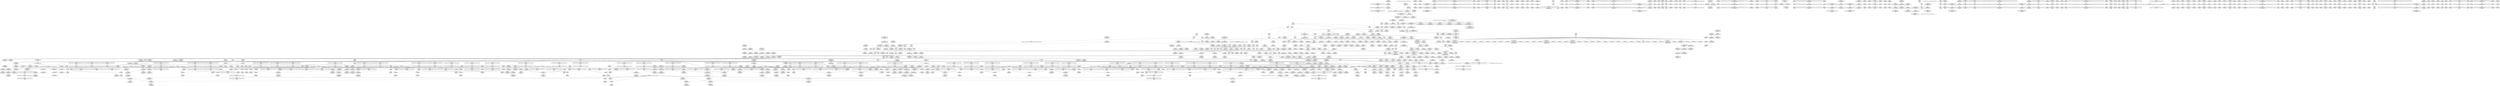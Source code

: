 digraph {
	CE0x3f340a0 [shape=record,shape=Mrecord,label="{CE0x3f340a0|_ret_void,_!dbg_!27717|include/linux/rcupdate.h,419|*SummSource*}"]
	CE0x3f519b0 [shape=record,shape=Mrecord,label="{CE0x3f519b0|rcu_read_unlock:tmp10|include/linux/rcupdate.h,933|*SummSink*}"]
	CE0x3ef80f0 [shape=record,shape=Mrecord,label="{CE0x3ef80f0|GLOBAL:__llvm_gcov_ctr327|Global_var:__llvm_gcov_ctr327|*SummSource*}"]
	CE0x3f7c150 [shape=record,shape=Mrecord,label="{CE0x3f7c150|__rcu_read_unlock:tmp|*SummSource*}"]
	CE0x3f4d7c0 [shape=record,shape=Mrecord,label="{CE0x3f4d7c0|rcu_read_unlock:call|include/linux/rcupdate.h,933|*SummSource*}"]
	CE0x3f0e010 [shape=record,shape=Mrecord,label="{CE0x3f0e010|rcu_read_lock:land.lhs.true|*SummSink*}"]
	CE0x3ef46d0 [shape=record,shape=Mrecord,label="{CE0x3ef46d0|task_sid:task|Function::task_sid&Arg::task::|*SummSource*}"]
	CE0x3ee5780 [shape=record,shape=Mrecord,label="{CE0x3ee5780|__preempt_count_add:tmp6|./arch/x86/include/asm/preempt.h,73}"]
	CE0x3f2b630 [shape=record,shape=Mrecord,label="{CE0x3f2b630|cred_sid:cred|Function::cred_sid&Arg::cred::|*SummSink*}"]
	CE0x3f59960 [shape=record,shape=Mrecord,label="{CE0x3f59960|i64*_getelementptr_inbounds_(_11_x_i64_,_11_x_i64_*___llvm_gcov_ctr132,_i64_0,_i64_10)|*Constant*|*SummSource*}"]
	CE0x3f4dc40 [shape=record,shape=Mrecord,label="{CE0x3f4dc40|i32_1|*Constant*}"]
	CE0x3e75490 [shape=record,shape=Mrecord,label="{CE0x3e75490|i64*_getelementptr_inbounds_(_2_x_i64_,_2_x_i64_*___llvm_gcov_ctr98,_i64_0,_i64_1)|*Constant*|*SummSource*}"]
	CE0x3e741b0 [shape=record,shape=Mrecord,label="{CE0x3e741b0|get_current:tmp3}"]
	CE0x3eb2c90 [shape=record,shape=Mrecord,label="{CE0x3eb2c90|rcu_lock_acquire:bb|*SummSink*}"]
	CE0x3f2aac0 [shape=record,shape=Mrecord,label="{CE0x3f2aac0|task_sid:call7|security/selinux/hooks.c,208|*SummSink*}"]
	CE0x3fdc690 [shape=record,shape=Mrecord,label="{CE0x3fdc690|__preempt_count_sub:tmp7|./arch/x86/include/asm/preempt.h,78|*SummSink*}"]
	CE0x3eb3f20 [shape=record,shape=Mrecord,label="{CE0x3eb3f20|rcu_read_lock:tmp}"]
	CE0x3f1cc40 [shape=record,shape=Mrecord,label="{CE0x3f1cc40|_ret_void,_!dbg_!27717|include/linux/rcupdate.h,245|*SummSource*}"]
	CE0x3f826c0 [shape=record,shape=Mrecord,label="{CE0x3f826c0|_call_void_lock_acquire(%struct.lockdep_map*_%map,_i32_0,_i32_0,_i32_2,_i32_0,_%struct.lockdep_map*_null,_i64_ptrtoint_(i8*_blockaddress(_rcu_lock_acquire,_%__here)_to_i64))_#10,_!dbg_!27716|include/linux/rcupdate.h,418}"]
	CE0x3f07050 [shape=record,shape=Mrecord,label="{CE0x3f07050|rcu_read_lock:entry|*SummSource*}"]
	CE0x3ef7c80 [shape=record,shape=Mrecord,label="{CE0x3ef7c80|sock_has_perm:tmp7|security/selinux/hooks.c,3969|*SummSink*}"]
	CE0x3e847c0 [shape=record,shape=Mrecord,label="{CE0x3e847c0|sock_has_perm:if.then|*SummSink*}"]
	CE0x3edf070 [shape=record,shape=Mrecord,label="{CE0x3edf070|i64*_getelementptr_inbounds_(_13_x_i64_,_13_x_i64_*___llvm_gcov_ctr126,_i64_0,_i64_9)|*Constant*|*SummSource*}"]
	CE0x3e9b200 [shape=record,shape=Mrecord,label="{CE0x3e9b200|avc_has_perm:tclass|Function::avc_has_perm&Arg::tclass::}"]
	CE0x3f248f0 [shape=record,shape=Mrecord,label="{CE0x3f248f0|i64_ptrtoint_(i8*_blockaddress(_rcu_lock_acquire,_%__here)_to_i64)|*Constant*|*SummSource*}"]
	CE0x3f1d9b0 [shape=record,shape=Mrecord,label="{CE0x3f1d9b0|rcu_lock_acquire:tmp2|*SummSource*}"]
	CE0x3f5b180 [shape=record,shape=Mrecord,label="{CE0x3f5b180|i32_934|*Constant*}"]
	CE0x3f165c0 [shape=record,shape=Mrecord,label="{CE0x3f165c0|task_sid:tmp17|security/selinux/hooks.c,208|*SummSink*}"]
	CE0x3f3e800 [shape=record,shape=Mrecord,label="{CE0x3f3e800|rcu_read_lock:tmp15|include/linux/rcupdate.h,882}"]
	CE0x3f29e80 [shape=record,shape=Mrecord,label="{CE0x3f29e80|task_sid:tmp26|security/selinux/hooks.c,208|*SummSource*}"]
	CE0x3f11d40 [shape=record,shape=Mrecord,label="{CE0x3f11d40|task_sid:land.lhs.true2|*SummSource*}"]
	CE0x3eac180 [shape=record,shape=Mrecord,label="{CE0x3eac180|i32_22|*Constant*}"]
	CE0x3f7f630 [shape=record,shape=Mrecord,label="{CE0x3f7f630|rcu_lock_release:bb}"]
	CE0x3ef3e60 [shape=record,shape=Mrecord,label="{CE0x3ef3e60|i32_8|*Constant*|*SummSource*}"]
	CE0x3f2f5d0 [shape=record,shape=Mrecord,label="{CE0x3f2f5d0|cred_sid:tmp6|security/selinux/hooks.c,197}"]
	CE0x3eec2e0 [shape=record,shape=Mrecord,label="{CE0x3eec2e0|sock_has_perm:tmp15|security/selinux/hooks.c,3974|*SummSink*}"]
	CE0x3f0c000 [shape=record,shape=Mrecord,label="{CE0x3f0c000|task_sid:tmp6|security/selinux/hooks.c,208|*SummSink*}"]
	CE0x3eed6d0 [shape=record,shape=Mrecord,label="{CE0x3eed6d0|sock_has_perm:tmp16|security/selinux/hooks.c,3976|*SummSource*}"]
	CE0x3f8e820 [shape=record,shape=Mrecord,label="{CE0x3f8e820|__preempt_count_sub:do.body|*SummSource*}"]
	CE0x3eddd60 [shape=record,shape=Mrecord,label="{CE0x3eddd60|task_sid:tmp24|security/selinux/hooks.c,208|*SummSource*}"]
	CE0x3f80030 [shape=record,shape=Mrecord,label="{CE0x3f80030|__rcu_read_unlock:do.end|*SummSink*}"]
	CE0x3fb03f0 [shape=record,shape=Mrecord,label="{CE0x3fb03f0|__preempt_count_add:bb|*SummSink*}"]
	CE0x3f81a90 [shape=record,shape=Mrecord,label="{CE0x3f81a90|i64*_getelementptr_inbounds_(_4_x_i64_,_4_x_i64_*___llvm_gcov_ctr134,_i64_0,_i64_3)|*Constant*}"]
	CE0x3f41460 [shape=record,shape=Mrecord,label="{CE0x3f41460|i64*_getelementptr_inbounds_(_11_x_i64_,_11_x_i64_*___llvm_gcov_ctr127,_i64_0,_i64_9)|*Constant*|*SummSource*}"]
	CE0x3fb0960 [shape=record,shape=Mrecord,label="{CE0x3fb0960|__preempt_count_sub:tmp1|*SummSource*}"]
	CE0x3f16f30 [shape=record,shape=Mrecord,label="{CE0x3f16f30|task_sid:tmp19|security/selinux/hooks.c,208|*SummSink*}"]
	CE0x3f99e10 [shape=record,shape=Mrecord,label="{CE0x3f99e10|__preempt_count_sub:bb}"]
	CE0x3fb3220 [shape=record,shape=Mrecord,label="{CE0x3fb3220|__rcu_read_unlock:tmp4|include/linux/rcupdate.h,244}"]
	CE0x3f1dec0 [shape=record,shape=Mrecord,label="{CE0x3f1dec0|__rcu_read_unlock:bb}"]
	CE0x3e66dc0 [shape=record,shape=Mrecord,label="{CE0x3e66dc0|i64*_getelementptr_inbounds_(_2_x_i64_,_2_x_i64_*___llvm_gcov_ctr364,_i64_0,_i64_1)|*Constant*|*SummSource*}"]
	CE0x3e97470 [shape=record,shape=Mrecord,label="{CE0x3e97470|0:_i32,_4:_i32,_8:_i32,_12:_i32,_:_CMRE_4,8_|*MultipleSource*|security/selinux/hooks.c,196|security/selinux/hooks.c,197|*LoadInst*|security/selinux/hooks.c,196}"]
	CE0x3e69df0 [shape=record,shape=Mrecord,label="{CE0x3e69df0|selinux_socket_getpeername:bb|*SummSink*}"]
	CE0x3f2a530 [shape=record,shape=Mrecord,label="{CE0x3f2a530|task_sid:tmp27|security/selinux/hooks.c,208|*SummSink*}"]
	CE0x3eb6850 [shape=record,shape=Mrecord,label="{CE0x3eb6850|0:_i8,_8:_%struct.lsm_network_audit*,_24:_%struct.selinux_audit_data*,_:_SCMRE_0,1_|*MultipleSource*|security/selinux/hooks.c, 3965|security/selinux/hooks.c,3972}"]
	CE0x3f02830 [shape=record,shape=Mrecord,label="{CE0x3f02830|i32_77|*Constant*|*SummSource*}"]
	CE0x3f16ec0 [shape=record,shape=Mrecord,label="{CE0x3f16ec0|task_sid:tmp19|security/selinux/hooks.c,208|*SummSource*}"]
	CE0x3f94540 [shape=record,shape=Mrecord,label="{CE0x3f94540|__rcu_read_lock:do.body}"]
	CE0x3e67390 [shape=record,shape=Mrecord,label="{CE0x3e67390|selinux_socket_getpeername:call|security/selinux/hooks.c,4231}"]
	CE0x3f31990 [shape=record,shape=Mrecord,label="{CE0x3f31990|GLOBAL:rcu_read_lock.__warned|Global_var:rcu_read_lock.__warned|*SummSource*}"]
	CE0x3e947c0 [shape=record,shape=Mrecord,label="{CE0x3e947c0|rcu_read_lock:tmp13|include/linux/rcupdate.h,882|*SummSource*}"]
	CE0x3eddf50 [shape=record,shape=Mrecord,label="{CE0x3eddf50|task_sid:tmp26|security/selinux/hooks.c,208}"]
	CE0x3e79330 [shape=record,shape=Mrecord,label="{CE0x3e79330|selinux_socket_getpeername:tmp3|*SummSink*}"]
	CE0x3efa9a0 [shape=record,shape=Mrecord,label="{CE0x3efa9a0|sock_has_perm:tmp5|security/selinux/hooks.c,3966|*SummSink*}"]
	CE0x3ef0cc0 [shape=record,shape=Mrecord,label="{CE0x3ef0cc0|cred_sid:tmp4|*LoadInst*|security/selinux/hooks.c,196}"]
	CE0x3fdd600 [shape=record,shape=Mrecord,label="{CE0x3fdd600|__preempt_count_sub:tmp3}"]
	CE0x3e5b9e0 [shape=record,shape=Mrecord,label="{CE0x3e5b9e0|32:_%struct.sock*,_:_CRE_0,4_|*MultipleSource*|Function::selinux_socket_getpeername&Arg::sock::|security/selinux/hooks.c,4231}"]
	CE0x3eb98f0 [shape=record,shape=Mrecord,label="{CE0x3eb98f0|avc_has_perm:entry}"]
	CE0x3eebd10 [shape=record,shape=Mrecord,label="{CE0x3eebd10|sock_has_perm:net3|security/selinux/hooks.c,3974|*SummSource*}"]
	CE0x3f32ba0 [shape=record,shape=Mrecord,label="{CE0x3f32ba0|_call_void_asm_sideeffect_,_memory_,_dirflag_,_fpsr_,_flags_()_#3,_!dbg_!27711,_!srcloc_!27714|include/linux/rcupdate.h,244|*SummSink*}"]
	CE0x3f10270 [shape=record,shape=Mrecord,label="{CE0x3f10270|task_sid:tmp5|security/selinux/hooks.c,208|*SummSink*}"]
	CE0x3ede960 [shape=record,shape=Mrecord,label="{CE0x3ede960|i64*_getelementptr_inbounds_(_13_x_i64_,_13_x_i64_*___llvm_gcov_ctr126,_i64_0,_i64_12)|*Constant*}"]
	CE0x3f07520 [shape=record,shape=Mrecord,label="{CE0x3f07520|_call_void_mcount()_#3|*SummSink*}"]
	CE0x3f53530 [shape=record,shape=Mrecord,label="{CE0x3f53530|rcu_read_unlock:if.then}"]
	CE0x3f15240 [shape=record,shape=Mrecord,label="{CE0x3f15240|task_sid:tmp14|security/selinux/hooks.c,208|*SummSink*}"]
	CE0x3f29ef0 [shape=record,shape=Mrecord,label="{CE0x3f29ef0|task_sid:tmp26|security/selinux/hooks.c,208|*SummSink*}"]
	CE0x3ef6a50 [shape=record,shape=Mrecord,label="{CE0x3ef6a50|16:_i32,_24:_i16,_:_CRE_24,26_|*MultipleSource*|*LoadInst*|security/selinux/hooks.c,3964|security/selinux/hooks.c,3964|security/selinux/hooks.c,3969}"]
	CE0x3f17480 [shape=record,shape=Mrecord,label="{CE0x3f17480|_call_void_lockdep_rcu_suspicious(i8*_getelementptr_inbounds_(_25_x_i8_,_25_x_i8_*_.str3,_i32_0,_i32_0),_i32_208,_i8*_getelementptr_inbounds_(_41_x_i8_,_41_x_i8_*_.str44,_i32_0,_i32_0))_#10,_!dbg_!27732|security/selinux/hooks.c,208}"]
	CE0x3f0ea70 [shape=record,shape=Mrecord,label="{CE0x3f0ea70|i64_0|*Constant*}"]
	CE0x3f1a7e0 [shape=record,shape=Mrecord,label="{CE0x3f1a7e0|_call_void_rcu_lock_release(%struct.lockdep_map*_rcu_lock_map)_#10,_!dbg_!27733|include/linux/rcupdate.h,935|*SummSource*}"]
	CE0x3faf580 [shape=record,shape=Mrecord,label="{CE0x3faf580|__preempt_count_sub:tmp1}"]
	CE0x3f15110 [shape=record,shape=Mrecord,label="{CE0x3f15110|i64_6|*Constant*|*SummSink*}"]
	CE0x3e68b60 [shape=record,shape=Mrecord,label="{CE0x3e68b60|i64_1|*Constant*}"]
	CE0x3e73170 [shape=record,shape=Mrecord,label="{CE0x3e73170|i32_0|*Constant*}"]
	CE0x3f0b540 [shape=record,shape=Mrecord,label="{CE0x3f0b540|rcu_read_lock:if.end|*SummSource*}"]
	CE0x3f47b00 [shape=record,shape=Mrecord,label="{CE0x3f47b00|__rcu_read_unlock:tmp5|include/linux/rcupdate.h,244}"]
	CE0x3e706b0 [shape=record,shape=Mrecord,label="{CE0x3e706b0|avc_has_perm:tsid|Function::avc_has_perm&Arg::tsid::}"]
	CE0x3f23ed0 [shape=record,shape=Mrecord,label="{CE0x3f23ed0|__rcu_read_lock:tmp2|*SummSink*}"]
	CE0x3f4e680 [shape=record,shape=Mrecord,label="{CE0x3f4e680|rcu_read_unlock:tobool|include/linux/rcupdate.h,933|*SummSink*}"]
	CE0x3efd9a0 [shape=record,shape=Mrecord,label="{CE0x3efd9a0|rcu_read_lock:tmp12|include/linux/rcupdate.h,882|*SummSource*}"]
	CE0x3eece90 [shape=record,shape=Mrecord,label="{CE0x3eece90|sock_has_perm:sid5|security/selinux/hooks.c,3976|*SummSink*}"]
	CE0x3f94310 [shape=record,shape=Mrecord,label="{CE0x3f94310|__rcu_read_lock:tmp4|include/linux/rcupdate.h,239}"]
	CE0x3edf880 [shape=record,shape=Mrecord,label="{CE0x3edf880|task_sid:tmp21|security/selinux/hooks.c,208}"]
	CE0x3e68cc0 [shape=record,shape=Mrecord,label="{CE0x3e68cc0|i32_0|*Constant*|*SummSource*}"]
	CE0x3f1e000 [shape=record,shape=Mrecord,label="{CE0x3f1e000|__rcu_read_unlock:tmp2|*SummSink*}"]
	CE0x3faff00 [shape=record,shape=Mrecord,label="{CE0x3faff00|__preempt_count_sub:tmp6|./arch/x86/include/asm/preempt.h,78|*SummSource*}"]
	CE0x3f2d230 [shape=record,shape=Mrecord,label="{CE0x3f2d230|rcu_read_lock:bb|*SummSink*}"]
	CE0x3f2ab90 [shape=record,shape=Mrecord,label="{CE0x3f2ab90|GLOBAL:cred_sid|*Constant*|*SummSource*}"]
	CE0x3f189e0 [shape=record,shape=Mrecord,label="{CE0x3f189e0|i32_208|*Constant*|*SummSource*}"]
	CE0x3f83010 [shape=record,shape=Mrecord,label="{CE0x3f83010|rcu_lock_release:tmp1|*SummSource*}"]
	CE0x3f074b0 [shape=record,shape=Mrecord,label="{CE0x3f074b0|_call_void_mcount()_#3|*SummSource*}"]
	CE0x3e709e0 [shape=record,shape=Mrecord,label="{CE0x3e709e0|avc_has_perm:tsid|Function::avc_has_perm&Arg::tsid::|*SummSink*}"]
	CE0x3e94060 [shape=record,shape=Mrecord,label="{CE0x3e94060|rcu_read_unlock:tmp12|include/linux/rcupdate.h,933|*SummSource*}"]
	CE0x3f47070 [shape=record,shape=Mrecord,label="{CE0x3f47070|__rcu_read_lock:tmp7|include/linux/rcupdate.h,240|*SummSource*}"]
	CE0x3ee09d0 [shape=record,shape=Mrecord,label="{CE0x3ee09d0|__preempt_count_add:do.end|*SummSink*}"]
	CE0x3efa5e0 [shape=record,shape=Mrecord,label="{CE0x3efa5e0|sock_has_perm:tmp4|security/selinux/hooks.c,3966|*SummSink*}"]
	CE0x3f0fd10 [shape=record,shape=Mrecord,label="{CE0x3f0fd10|_call_void_mcount()_#3|*SummSink*}"]
	CE0x3f33880 [shape=record,shape=Mrecord,label="{CE0x3f33880|rcu_read_lock:tmp5|include/linux/rcupdate.h,882|*SummSink*}"]
	CE0x3f39e20 [shape=record,shape=Mrecord,label="{CE0x3f39e20|rcu_read_lock:tmp6|include/linux/rcupdate.h,882}"]
	CE0x3f2b930 [shape=record,shape=Mrecord,label="{CE0x3f2b930|_ret_i32_%tmp6,_!dbg_!27716|security/selinux/hooks.c,197|*SummSource*}"]
	CE0x3eb1890 [shape=record,shape=Mrecord,label="{CE0x3eb1890|task_sid:bb|*SummSink*}"]
	CE0x3eac410 [shape=record,shape=Mrecord,label="{CE0x3eac410|COLLAPSED:_CMRE:_elem_0::|security/selinux/hooks.c,196}"]
	CE0x3f03730 [shape=record,shape=Mrecord,label="{CE0x3f03730|task_sid:tmp12|security/selinux/hooks.c,208|*SummSink*}"]
	CE0x3f07b60 [shape=record,shape=Mrecord,label="{CE0x3f07b60|rcu_read_lock:tmp|*SummSink*}"]
	CE0x3f32870 [shape=record,shape=Mrecord,label="{CE0x3f32870|__rcu_read_unlock:tmp5|include/linux/rcupdate.h,244|*SummSink*}"]
	CE0x3f06b40 [shape=record,shape=Mrecord,label="{CE0x3f06b40|__rcu_read_lock:entry|*SummSource*}"]
	CE0x3f57020 [shape=record,shape=Mrecord,label="{CE0x3f57020|rcu_read_unlock:tmp16|include/linux/rcupdate.h,933|*SummSource*}"]
	CE0x3ea8f10 [shape=record,shape=Mrecord,label="{CE0x3ea8f10|%struct.task_struct*_(%struct.task_struct**)*_asm_movq_%gs:$_1:P_,$0_,_r,im,_dirflag_,_fpsr_,_flags_|*SummSink*}"]
	CE0x3f851c0 [shape=record,shape=Mrecord,label="{CE0x3f851c0|__preempt_count_add:tmp3|*SummSource*}"]
	CE0x3f4a170 [shape=record,shape=Mrecord,label="{CE0x3f4a170|GLOBAL:__preempt_count|Global_var:__preempt_count}"]
	CE0x3f9cbb0 [shape=record,shape=Mrecord,label="{CE0x3f9cbb0|i64*_getelementptr_inbounds_(_4_x_i64_,_4_x_i64_*___llvm_gcov_ctr135,_i64_0,_i64_2)|*Constant*|*SummSink*}"]
	CE0x3f0a9e0 [shape=record,shape=Mrecord,label="{CE0x3f0a9e0|task_sid:tmp7|security/selinux/hooks.c,208|*SummSink*}"]
	CE0x3f82f30 [shape=record,shape=Mrecord,label="{CE0x3f82f30|i64_1|*Constant*}"]
	CE0x3f977a0 [shape=record,shape=Mrecord,label="{CE0x3f977a0|__preempt_count_sub:tmp4|./arch/x86/include/asm/preempt.h,77}"]
	CE0x3e81a90 [shape=record,shape=Mrecord,label="{CE0x3e81a90|32:_%struct.sock*,_:_CRE_40,48_|*MultipleSource*|Function::selinux_socket_getpeername&Arg::sock::|security/selinux/hooks.c,4231}"]
	CE0x3f083a0 [shape=record,shape=Mrecord,label="{CE0x3f083a0|cred_sid:tmp3}"]
	CE0x3e6d5a0 [shape=record,shape=Mrecord,label="{CE0x3e6d5a0|get_current:tmp3|*SummSource*}"]
	"CONST[source:0(mediator),value:2(dynamic)][purpose:{object}][SnkIdx:2]"
	CE0x3f0c6d0 [shape=record,shape=Mrecord,label="{CE0x3f0c6d0|cred_sid:sid|security/selinux/hooks.c,197|*SummSource*}"]
	CE0x3eeb490 [shape=record,shape=Mrecord,label="{CE0x3eeb490|sock_has_perm:net1|security/selinux/hooks.c,3973|*SummSink*}"]
	CE0x3fb2690 [shape=record,shape=Mrecord,label="{CE0x3fb2690|_call_void_mcount()_#3|*SummSource*}"]
	CE0x3f178f0 [shape=record,shape=Mrecord,label="{CE0x3f178f0|_call_void_lockdep_rcu_suspicious(i8*_getelementptr_inbounds_(_25_x_i8_,_25_x_i8_*_.str3,_i32_0,_i32_0),_i32_208,_i8*_getelementptr_inbounds_(_41_x_i8_,_41_x_i8_*_.str44,_i32_0,_i32_0))_#10,_!dbg_!27732|security/selinux/hooks.c,208|*SummSink*}"]
	CE0x3f9b390 [shape=record,shape=Mrecord,label="{CE0x3f9b390|_call_void_asm_addl_$1,_%gs:$0_,_*m,ri,*m,_dirflag_,_fpsr_,_flags_(i32*___preempt_count,_i32_%val,_i32*___preempt_count)_#3,_!dbg_!27714,_!srcloc_!27717|./arch/x86/include/asm/preempt.h,72}"]
	CE0x3f95ed0 [shape=record,shape=Mrecord,label="{CE0x3f95ed0|rcu_lock_release:indirectgoto|*SummSink*}"]
	CE0x3f4d830 [shape=record,shape=Mrecord,label="{CE0x3f4d830|rcu_read_unlock:call|include/linux/rcupdate.h,933|*SummSink*}"]
	CE0x3f03b70 [shape=record,shape=Mrecord,label="{CE0x3f03b70|i64*_getelementptr_inbounds_(_11_x_i64_,_11_x_i64_*___llvm_gcov_ctr127,_i64_0,_i64_1)|*Constant*|*SummSink*}"]
	CE0x3f45550 [shape=record,shape=Mrecord,label="{CE0x3f45550|rcu_read_unlock:tmp15|include/linux/rcupdate.h,933}"]
	CE0x3f16b50 [shape=record,shape=Mrecord,label="{CE0x3f16b50|i64*_getelementptr_inbounds_(_13_x_i64_,_13_x_i64_*___llvm_gcov_ctr126,_i64_0,_i64_8)|*Constant*|*SummSink*}"]
	CE0x3e746e0 [shape=record,shape=Mrecord,label="{CE0x3e746e0|selinux_socket_getpeername:tmp4|*LoadInst*|security/selinux/hooks.c,4231}"]
	CE0x3e6a450 [shape=record,shape=Mrecord,label="{CE0x3e6a450|sock_has_perm:tmp1|*SummSource*}"]
	CE0x3eaaf80 [shape=record,shape=Mrecord,label="{CE0x3eaaf80|GLOBAL:current_task|Global_var:current_task|*SummSink*}"]
	CE0x3e69d40 [shape=record,shape=Mrecord,label="{CE0x3e69d40|sock_has_perm:task|Function::sock_has_perm&Arg::task::}"]
	CE0x3f41c10 [shape=record,shape=Mrecord,label="{CE0x3f41c10|rcu_read_lock:tmp17|include/linux/rcupdate.h,882|*SummSource*}"]
	CE0x3f06d80 [shape=record,shape=Mrecord,label="{CE0x3f06d80|_call_void_rcu_lock_acquire(%struct.lockdep_map*_rcu_lock_map)_#10,_!dbg_!27711|include/linux/rcupdate.h,881}"]
	CE0x3f17340 [shape=record,shape=Mrecord,label="{CE0x3f17340|i8_1|*Constant*|*SummSink*}"]
	CE0x3e8b3c0 [shape=record,shape=Mrecord,label="{CE0x3e8b3c0|sock_has_perm:tmp}"]
	CE0x3f54500 [shape=record,shape=Mrecord,label="{CE0x3f54500|rcu_read_unlock:land.lhs.true}"]
	CE0x3e873c0 [shape=record,shape=Mrecord,label="{CE0x3e873c0|sock_has_perm:tmp10|security/selinux/hooks.c,3969|*SummSink*}"]
	CE0x3f9d2f0 [shape=record,shape=Mrecord,label="{CE0x3f9d2f0|__preempt_count_sub:tmp5|./arch/x86/include/asm/preempt.h,77}"]
	CE0x3f0a1c0 [shape=record,shape=Mrecord,label="{CE0x3f0a1c0|task_sid:tobool|security/selinux/hooks.c,208|*SummSink*}"]
	CE0x3f488c0 [shape=record,shape=Mrecord,label="{CE0x3f488c0|rcu_read_unlock:call3|include/linux/rcupdate.h,933|*SummSink*}"]
	CE0x3edcb50 [shape=record,shape=Mrecord,label="{CE0x3edcb50|i8*_getelementptr_inbounds_(_41_x_i8_,_41_x_i8_*_.str44,_i32_0,_i32_0)|*Constant*|*SummSink*}"]
	CE0x3f16220 [shape=record,shape=Mrecord,label="{CE0x3f16220|i64*_getelementptr_inbounds_(_13_x_i64_,_13_x_i64_*___llvm_gcov_ctr126,_i64_0,_i64_8)|*Constant*}"]
	CE0x3e88d20 [shape=record,shape=Mrecord,label="{CE0x3e88d20|32:_%struct.sock*,_:_CRE_8,16_|*MultipleSource*|Function::selinux_socket_getpeername&Arg::sock::|security/selinux/hooks.c,4231}"]
	CE0x3f81120 [shape=record,shape=Mrecord,label="{CE0x3f81120|__preempt_count_sub:tmp1|*SummSink*}"]
	CE0x3f51170 [shape=record,shape=Mrecord,label="{CE0x3f51170|__preempt_count_add:tmp5|./arch/x86/include/asm/preempt.h,72}"]
	CE0x3ede0f0 [shape=record,shape=Mrecord,label="{CE0x3ede0f0|task_sid:tmp25|security/selinux/hooks.c,208|*SummSource*}"]
	CE0x3f23c50 [shape=record,shape=Mrecord,label="{CE0x3f23c50|i32_2|*Constant*}"]
	CE0x3f90ac0 [shape=record,shape=Mrecord,label="{CE0x3f90ac0|i64*_getelementptr_inbounds_(_4_x_i64_,_4_x_i64_*___llvm_gcov_ctr134,_i64_0,_i64_0)|*Constant*|*SummSink*}"]
	CE0x3f2fa90 [shape=record,shape=Mrecord,label="{CE0x3f2fa90|GLOBAL:rcu_lock_acquire|*Constant*|*SummSink*}"]
	CE0x3f47360 [shape=record,shape=Mrecord,label="{CE0x3f47360|rcu_read_unlock:tmp8|include/linux/rcupdate.h,933|*SummSource*}"]
	CE0x3f4a630 [shape=record,shape=Mrecord,label="{CE0x3f4a630|rcu_lock_acquire:tmp5|include/linux/rcupdate.h,418}"]
	CE0x3f21940 [shape=record,shape=Mrecord,label="{CE0x3f21940|__preempt_count_sub:do.body|*SummSink*}"]
	CE0x3f18570 [shape=record,shape=Mrecord,label="{CE0x3f18570|GLOBAL:lockdep_rcu_suspicious|*Constant*|*SummSource*}"]
	CE0x3e85940 [shape=record,shape=Mrecord,label="{CE0x3e85940|__rcu_read_lock:tmp5|include/linux/rcupdate.h,239|*SummSource*}"]
	CE0x3e9ff20 [shape=record,shape=Mrecord,label="{CE0x3e9ff20|get_current:bb|*SummSink*}"]
	CE0x3f1e210 [shape=record,shape=Mrecord,label="{CE0x3f1e210|i64*_getelementptr_inbounds_(_4_x_i64_,_4_x_i64_*___llvm_gcov_ctr130,_i64_0,_i64_2)|*Constant*|*SummSource*}"]
	CE0x3f7fee0 [shape=record,shape=Mrecord,label="{CE0x3f7fee0|__rcu_read_unlock:do.end}"]
	CE0x3ef95b0 [shape=record,shape=Mrecord,label="{CE0x3ef95b0|sock_has_perm:tmp12|security/selinux/hooks.c,3970|*SummSink*}"]
	CE0x3f030b0 [shape=record,shape=Mrecord,label="{CE0x3f030b0|task_sid:tmp12|security/selinux/hooks.c,208}"]
	CE0x3ead670 [shape=record,shape=Mrecord,label="{CE0x3ead670|cred_sid:security|security/selinux/hooks.c,196|*SummSink*}"]
	CE0x3e738a0 [shape=record,shape=Mrecord,label="{CE0x3e738a0|sock_has_perm:net|security/selinux/hooks.c, 3966}"]
	CE0x3e78990 [shape=record,shape=Mrecord,label="{CE0x3e78990|_call_void_lock_release(%struct.lockdep_map*_%map,_i32_1,_i64_ptrtoint_(i8*_blockaddress(_rcu_lock_release,_%__here)_to_i64))_#10,_!dbg_!27716|include/linux/rcupdate.h,423}"]
	CE0x3e750a0 [shape=record,shape=Mrecord,label="{CE0x3e750a0|get_current:tmp2|*SummSink*}"]
	CE0x3eef000 [shape=record,shape=Mrecord,label="{CE0x3eef000|i64_5|*Constant*}"]
	CE0x3f3ec00 [shape=record,shape=Mrecord,label="{CE0x3f3ec00|rcu_read_lock:tmp15|include/linux/rcupdate.h,882|*SummSink*}"]
	CE0x3e812a0 [shape=record,shape=Mrecord,label="{CE0x3e812a0|sock_has_perm:if.end|*SummSource*}"]
	CE0x3e85810 [shape=record,shape=Mrecord,label="{CE0x3e85810|__rcu_read_lock:tmp5|include/linux/rcupdate.h,239}"]
	CE0x3e68480 [shape=record,shape=Mrecord,label="{CE0x3e68480|i32_5|*Constant*|*SummSource*}"]
	CE0x3f0a870 [shape=record,shape=Mrecord,label="{CE0x3f0a870|task_sid:tmp7|security/selinux/hooks.c,208|*SummSource*}"]
	CE0x3f545e0 [shape=record,shape=Mrecord,label="{CE0x3f545e0|rcu_read_unlock:land.lhs.true|*SummSink*}"]
	CE0x3eeae20 [shape=record,shape=Mrecord,label="{CE0x3eeae20|sock_has_perm:tmp17|security/selinux/hooks.c,3976|*SummSource*}"]
	CE0x3f92580 [shape=record,shape=Mrecord,label="{CE0x3f92580|rcu_lock_release:tmp5|include/linux/rcupdate.h,423|*SummSink*}"]
	CE0x3f2ce90 [shape=record,shape=Mrecord,label="{CE0x3f2ce90|rcu_read_lock:bb}"]
	CE0x3f12230 [shape=record,shape=Mrecord,label="{CE0x3f12230|i64_3|*Constant*}"]
	CE0x3f4e760 [shape=record,shape=Mrecord,label="{CE0x3f4e760|rcu_read_unlock:tmp4|include/linux/rcupdate.h,933|*SummSink*}"]
	CE0x3f345a0 [shape=record,shape=Mrecord,label="{CE0x3f345a0|_call_void___preempt_count_sub(i32_1)_#10,_!dbg_!27715|include/linux/rcupdate.h,244|*SummSink*}"]
	CE0x3e68270 [shape=record,shape=Mrecord,label="{CE0x3e68270|selinux_socket_getpeername:sk|security/selinux/hooks.c,4231|*SummSource*}"]
	CE0x3ef7990 [shape=record,shape=Mrecord,label="{CE0x3ef7990|i64_2|*Constant*|*SummSource*}"]
	CE0x3f344f0 [shape=record,shape=Mrecord,label="{CE0x3f344f0|_call_void___preempt_count_add(i32_1)_#10,_!dbg_!27711|include/linux/rcupdate.h,239|*SummSink*}"]
	CE0x3ede440 [shape=record,shape=Mrecord,label="{CE0x3ede440|task_sid:tmp25|security/selinux/hooks.c,208|*SummSink*}"]
	CE0x3e64a90 [shape=record,shape=Mrecord,label="{CE0x3e64a90|selinux_socket_getpeername:tmp3}"]
	CE0x3f13100 [shape=record,shape=Mrecord,label="{CE0x3f13100|rcu_lock_acquire:entry|*SummSink*}"]
	CE0x3f12530 [shape=record,shape=Mrecord,label="{CE0x3f12530|GLOBAL:__llvm_gcov_ctr126|Global_var:__llvm_gcov_ctr126|*SummSink*}"]
	CE0x3ef2440 [shape=record,shape=Mrecord,label="{CE0x3ef2440|8:_%struct.sock*,_:_SCME_35,36_}"]
	CE0x3e8c9f0 [shape=record,shape=Mrecord,label="{CE0x3e8c9f0|_call_void_mcount()_#3}"]
	CE0x3f4f9d0 [shape=record,shape=Mrecord,label="{CE0x3f4f9d0|GLOBAL:__preempt_count_add|*Constant*|*SummSink*}"]
	CE0x3f157b0 [shape=record,shape=Mrecord,label="{CE0x3f157b0|task_sid:tmp14|security/selinux/hooks.c,208|*SummSource*}"]
	CE0x3f43310 [shape=record,shape=Mrecord,label="{CE0x3f43310|rcu_read_lock:tmp19|include/linux/rcupdate.h,882}"]
	CE0x3f2ffd0 [shape=record,shape=Mrecord,label="{CE0x3f2ffd0|rcu_read_unlock:tmp|*SummSource*}"]
	CE0x3f91110 [shape=record,shape=Mrecord,label="{CE0x3f91110|_call_void_mcount()_#3|*SummSink*}"]
	CE0x3f97100 [shape=record,shape=Mrecord,label="{CE0x3f97100|rcu_lock_acquire:__here|*SummSource*}"]
	CE0x3e9cb70 [shape=record,shape=Mrecord,label="{CE0x3e9cb70|sock_has_perm:bb|*SummSource*}"]
	CE0x3f088c0 [shape=record,shape=Mrecord,label="{CE0x3f088c0|task_sid:tmp|*SummSink*}"]
	CE0x3f0aa70 [shape=record,shape=Mrecord,label="{CE0x3f0aa70|task_sid:tmp8|security/selinux/hooks.c,208}"]
	CE0x3f1b610 [shape=record,shape=Mrecord,label="{CE0x3f1b610|rcu_lock_release:map|Function::rcu_lock_release&Arg::map::|*SummSource*}"]
	CE0x3ea5930 [shape=record,shape=Mrecord,label="{CE0x3ea5930|sock_has_perm:perms|Function::sock_has_perm&Arg::perms::}"]
	CE0x3f7ede0 [shape=record,shape=Mrecord,label="{CE0x3f7ede0|rcu_lock_release:tmp4|include/linux/rcupdate.h,423}"]
	CE0x3ee57f0 [shape=record,shape=Mrecord,label="{CE0x3ee57f0|__preempt_count_add:tmp6|./arch/x86/include/asm/preempt.h,73|*SummSource*}"]
	CE0x3f146e0 [shape=record,shape=Mrecord,label="{CE0x3f146e0|task_sid:tobool4|security/selinux/hooks.c,208|*SummSource*}"]
	CE0x3f185e0 [shape=record,shape=Mrecord,label="{CE0x3f185e0|GLOBAL:lockdep_rcu_suspicious|*Constant*|*SummSink*}"]
	CE0x3f19a10 [shape=record,shape=Mrecord,label="{CE0x3f19a10|rcu_lock_acquire:map|Function::rcu_lock_acquire&Arg::map::|*SummSource*}"]
	CE0x3f2b3a0 [shape=record,shape=Mrecord,label="{CE0x3f2b3a0|cred_sid:cred|Function::cred_sid&Arg::cred::}"]
	CE0x3f9af30 [shape=record,shape=Mrecord,label="{CE0x3f9af30|__preempt_count_sub:val|Function::__preempt_count_sub&Arg::val::|*SummSource*}"]
	CE0x3e99020 [shape=record,shape=Mrecord,label="{CE0x3e99020|i64*_getelementptr_inbounds_(_13_x_i64_,_13_x_i64_*___llvm_gcov_ctr126,_i64_0,_i64_0)|*Constant*|*SummSink*}"]
	CE0x3ef86e0 [shape=record,shape=Mrecord,label="{CE0x3ef86e0|sock_has_perm:tmp8|security/selinux/hooks.c,3969}"]
	CE0x3e685e0 [shape=record,shape=Mrecord,label="{CE0x3e685e0|i32_5|*Constant*}"]
	CE0x3e6b530 [shape=record,shape=Mrecord,label="{CE0x3e6b530|i32_1|*Constant*}"]
	CE0x3f45b00 [shape=record,shape=Mrecord,label="{CE0x3f45b00|rcu_read_unlock:tmp16|include/linux/rcupdate.h,933}"]
	CE0x3ef5d60 [shape=record,shape=Mrecord,label="{CE0x3ef5d60|i64_56|*Constant*|*SummSink*}"]
	CE0x3f3f520 [shape=record,shape=Mrecord,label="{CE0x3f3f520|i64*_getelementptr_inbounds_(_11_x_i64_,_11_x_i64_*___llvm_gcov_ctr127,_i64_0,_i64_8)|*Constant*|*SummSource*}"]
	CE0x3e98ec0 [shape=record,shape=Mrecord,label="{CE0x3e98ec0|i64*_getelementptr_inbounds_(_13_x_i64_,_13_x_i64_*___llvm_gcov_ctr126,_i64_0,_i64_0)|*Constant*|*SummSource*}"]
	CE0x3ef2a30 [shape=record,shape=Mrecord,label="{CE0x3ef2a30|8:_%struct.sock*,_:_SCME_40,41_}"]
	CE0x3f41ba0 [shape=record,shape=Mrecord,label="{CE0x3f41ba0|rcu_read_lock:tmp17|include/linux/rcupdate.h,882}"]
	CE0x3f24660 [shape=record,shape=Mrecord,label="{CE0x3f24660|%struct.lockdep_map*_null|*Constant*|*SummSink*}"]
	CE0x3e822c0 [shape=record,shape=Mrecord,label="{CE0x3e822c0|_call_void_mcount()_#3|*SummSink*}"]
	CE0x3e69a80 [shape=record,shape=Mrecord,label="{CE0x3e69a80|_ret_%struct.task_struct*_%tmp4,_!dbg_!27714|./arch/x86/include/asm/current.h,14|*SummSource*}"]
	CE0x3f2c9c0 [shape=record,shape=Mrecord,label="{CE0x3f2c9c0|_ret_void,_!dbg_!27735|include/linux/rcupdate.h,938}"]
	CE0x3edc840 [shape=record,shape=Mrecord,label="{CE0x3edc840|i32_208|*Constant*|*SummSink*}"]
	CE0x3f08790 [shape=record,shape=Mrecord,label="{CE0x3f08790|task_sid:tmp|*SummSource*}"]
	CE0x3f12730 [shape=record,shape=Mrecord,label="{CE0x3f12730|task_sid:tmp6|security/selinux/hooks.c,208}"]
	CE0x3f2ba90 [shape=record,shape=Mrecord,label="{CE0x3f2ba90|_ret_i32_%tmp6,_!dbg_!27716|security/selinux/hooks.c,197|*SummSink*}"]
	CE0x3f822a0 [shape=record,shape=Mrecord,label="{CE0x3f822a0|rcu_lock_release:tmp7|*SummSource*}"]
	CE0x3e6c3c0 [shape=record,shape=Mrecord,label="{CE0x3e6c3c0|selinux_socket_getpeername:tmp1}"]
	CE0x3ea6c00 [shape=record,shape=Mrecord,label="{CE0x3ea6c00|i32_16|*Constant*|*SummSink*}"]
	CE0x3f335b0 [shape=record,shape=Mrecord,label="{CE0x3f335b0|GLOBAL:__llvm_gcov_ctr127|Global_var:__llvm_gcov_ctr127|*SummSink*}"]
	CE0x3f13430 [shape=record,shape=Mrecord,label="{CE0x3f13430|GLOBAL:rcu_lock_map|Global_var:rcu_lock_map|*SummSink*}"]
	CE0x3f58bf0 [shape=record,shape=Mrecord,label="{CE0x3f58bf0|rcu_read_unlock:tmp20|include/linux/rcupdate.h,933}"]
	CE0x3f92c60 [shape=record,shape=Mrecord,label="{CE0x3f92c60|GLOBAL:__preempt_count_sub|*Constant*|*SummSource*}"]
	CE0x3ee6a70 [shape=record,shape=Mrecord,label="{CE0x3ee6a70|__preempt_count_sub:tmp2|*SummSource*}"]
	CE0x3eb4d40 [shape=record,shape=Mrecord,label="{CE0x3eb4d40|rcu_read_lock:tmp3|*SummSink*}"]
	CE0x3f48790 [shape=record,shape=Mrecord,label="{CE0x3f48790|rcu_read_unlock:call3|include/linux/rcupdate.h,933|*SummSource*}"]
	CE0x3eee1c0 [shape=record,shape=Mrecord,label="{CE0x3eee1c0|sock_has_perm:call6|security/selinux/hooks.c,3976|*SummSink*}"]
	CE0x3e6e7a0 [shape=record,shape=Mrecord,label="{CE0x3e6e7a0|rcu_read_lock:tmp2}"]
	CE0x3ef6c50 [shape=record,shape=Mrecord,label="{CE0x3ef6c50|sock_has_perm:tmp6|security/selinux/hooks.c,3969}"]
	CE0x3f87140 [shape=record,shape=Mrecord,label="{CE0x3f87140|__preempt_count_sub:tmp5|./arch/x86/include/asm/preempt.h,77|*SummSink*}"]
	CE0x3fafae0 [shape=record,shape=Mrecord,label="{CE0x3fafae0|i64*_getelementptr_inbounds_(_4_x_i64_,_4_x_i64_*___llvm_gcov_ctr135,_i64_0,_i64_1)|*Constant*}"]
	CE0x3f25eb0 [shape=record,shape=Mrecord,label="{CE0x3f25eb0|i64*_getelementptr_inbounds_(_4_x_i64_,_4_x_i64_*___llvm_gcov_ctr130,_i64_0,_i64_0)|*Constant*|*SummSource*}"]
	CE0x3f182f0 [shape=record,shape=Mrecord,label="{CE0x3f182f0|i8*_getelementptr_inbounds_(_25_x_i8_,_25_x_i8_*_.str3,_i32_0,_i32_0)|*Constant*|*SummSink*}"]
	CE0x3f42700 [shape=record,shape=Mrecord,label="{CE0x3f42700|_call_void_lockdep_rcu_suspicious(i8*_getelementptr_inbounds_(_25_x_i8_,_25_x_i8_*_.str45,_i32_0,_i32_0),_i32_883,_i8*_getelementptr_inbounds_(_42_x_i8_,_42_x_i8_*_.str46,_i32_0,_i32_0))_#10,_!dbg_!27728|include/linux/rcupdate.h,882}"]
	CE0x3e797f0 [shape=record,shape=Mrecord,label="{CE0x3e797f0|sock_has_perm:sid|security/selinux/hooks.c,3969}"]
	CE0x3f155a0 [shape=record,shape=Mrecord,label="{CE0x3f155a0|task_sid:tmp14|security/selinux/hooks.c,208}"]
	CE0x3f1df90 [shape=record,shape=Mrecord,label="{CE0x3f1df90|__rcu_read_unlock:tmp2|*SummSource*}"]
	CE0x3eabe60 [shape=record,shape=Mrecord,label="{CE0x3eabe60|_ret_void,_!dbg_!27735|include/linux/rcupdate.h,884|*SummSink*}"]
	CE0x3f901f0 [shape=record,shape=Mrecord,label="{CE0x3f901f0|i64*_getelementptr_inbounds_(_4_x_i64_,_4_x_i64_*___llvm_gcov_ctr134,_i64_0,_i64_0)|*Constant*}"]
	CE0x3f19f00 [shape=record,shape=Mrecord,label="{CE0x3f19f00|rcu_read_unlock:tmp22|include/linux/rcupdate.h,935|*SummSource*}"]
	CE0x3f829d0 [shape=record,shape=Mrecord,label="{CE0x3f829d0|i32_0|*Constant*}"]
	CE0x3ef5e30 [shape=record,shape=Mrecord,label="{CE0x3ef5e30|sock_has_perm:call|security/selinux/hooks.c,3967}"]
	CE0x3f57c20 [shape=record,shape=Mrecord,label="{CE0x3f57c20|i8*_getelementptr_inbounds_(_44_x_i8_,_44_x_i8_*_.str47,_i32_0,_i32_0)|*Constant*}"]
	CE0x3f45860 [shape=record,shape=Mrecord,label="{CE0x3f45860|rcu_read_unlock:tmp15|include/linux/rcupdate.h,933|*SummSource*}"]
	CE0x3f542a0 [shape=record,shape=Mrecord,label="{CE0x3f542a0|rcu_lock_release:tmp3|*SummSink*}"]
	CE0x3e946f0 [shape=record,shape=Mrecord,label="{CE0x3e946f0|rcu_read_lock:tmp14|include/linux/rcupdate.h,882}"]
	CE0x3ee6a00 [shape=record,shape=Mrecord,label="{CE0x3ee6a00|__preempt_count_sub:tmp2}"]
	CE0x3f112b0 [shape=record,shape=Mrecord,label="{CE0x3f112b0|rcu_read_lock:call|include/linux/rcupdate.h,882|*SummSource*}"]
	CE0x3faf510 [shape=record,shape=Mrecord,label="{CE0x3faf510|i64_1|*Constant*}"]
	CE0x3ead9e0 [shape=record,shape=Mrecord,label="{CE0x3ead9e0|_call_void_mcount()_#3|*SummSink*}"]
	CE0x3f465f0 [shape=record,shape=Mrecord,label="{CE0x3f465f0|rcu_read_unlock:tmp13|include/linux/rcupdate.h,933|*SummSink*}"]
	CE0x3eacc70 [shape=record,shape=Mrecord,label="{CE0x3eacc70|GLOBAL:__rcu_read_lock|*Constant*|*SummSink*}"]
	CE0x3f25700 [shape=record,shape=Mrecord,label="{CE0x3f25700|rcu_lock_acquire:tmp7|*SummSource*}"]
	CE0x3f4bc30 [shape=record,shape=Mrecord,label="{CE0x3f4bc30|i64*_getelementptr_inbounds_(_11_x_i64_,_11_x_i64_*___llvm_gcov_ctr132,_i64_0,_i64_0)|*Constant*|*SummSource*}"]
	CE0x3fdce50 [shape=record,shape=Mrecord,label="{CE0x3fdce50|__preempt_count_sub:tmp|*SummSource*}"]
	CE0x3e68d70 [shape=record,shape=Mrecord,label="{CE0x3e68d70|i32_0|*Constant*}"]
	CE0x3ef0bf0 [shape=record,shape=Mrecord,label="{CE0x3ef0bf0|i64*_getelementptr_inbounds_(_6_x_i64_,_6_x_i64_*___llvm_gcov_ctr327,_i64_0,_i64_3)|*Constant*|*SummSource*}"]
	CE0x3f81e10 [shape=record,shape=Mrecord,label="{CE0x3f81e10|rcu_lock_release:tmp6|*SummSource*}"]
	CE0x3f9b460 [shape=record,shape=Mrecord,label="{CE0x3f9b460|i64*_getelementptr_inbounds_(_4_x_i64_,_4_x_i64_*___llvm_gcov_ctr134,_i64_0,_i64_1)|*Constant*|*SummSink*}"]
	CE0x3f91650 [shape=record,shape=Mrecord,label="{CE0x3f91650|__preempt_count_add:tmp7|./arch/x86/include/asm/preempt.h,73|*SummSource*}"]
	CE0x3f3f810 [shape=record,shape=Mrecord,label="{CE0x3f3f810|i64*_getelementptr_inbounds_(_11_x_i64_,_11_x_i64_*___llvm_gcov_ctr127,_i64_0,_i64_8)|*Constant*|*SummSink*}"]
	CE0x3e67aa0 [shape=record,shape=Mrecord,label="{CE0x3e67aa0|selinux_socket_getpeername:tmp1|*SummSource*}"]
	CE0x3ee40e0 [shape=record,shape=Mrecord,label="{CE0x3ee40e0|__rcu_read_unlock:tmp6|include/linux/rcupdate.h,245|*SummSource*}"]
	CE0x3ee61a0 [shape=record,shape=Mrecord,label="{CE0x3ee61a0|i64*_getelementptr_inbounds_(_4_x_i64_,_4_x_i64_*___llvm_gcov_ctr129,_i64_0,_i64_2)|*Constant*|*SummSource*}"]
	CE0x3f51530 [shape=record,shape=Mrecord,label="{CE0x3f51530|i64*_getelementptr_inbounds_(_4_x_i64_,_4_x_i64_*___llvm_gcov_ctr133,_i64_0,_i64_2)|*Constant*}"]
	CE0x3e96ea0 [shape=record,shape=Mrecord,label="{CE0x3e96ea0|task_sid:tmp11|security/selinux/hooks.c,208}"]
	CE0x3ef7160 [shape=record,shape=Mrecord,label="{CE0x3ef7160|sock_has_perm:tmp7|security/selinux/hooks.c,3969|*SummSource*}"]
	CE0x3f14d60 [shape=record,shape=Mrecord,label="{CE0x3f14d60|i64_6|*Constant*|*SummSource*}"]
	CE0x3f53930 [shape=record,shape=Mrecord,label="{CE0x3f53930|rcu_lock_release:tmp}"]
	CE0x3f0f7d0 [shape=record,shape=Mrecord,label="{CE0x3f0f7d0|_call_void_mcount()_#3|*SummSource*}"]
	CE0x3f1b340 [shape=record,shape=Mrecord,label="{CE0x3f1b340|rcu_lock_release:entry|*SummSink*}"]
	CE0x3ef0440 [shape=record,shape=Mrecord,label="{CE0x3ef0440|sock_has_perm:retval.0}"]
	CE0x3f94030 [shape=record,shape=Mrecord,label="{CE0x3f94030|__preempt_count_add:val|Function::__preempt_count_add&Arg::val::|*SummSink*}"]
	CE0x3e6fb10 [shape=record,shape=Mrecord,label="{CE0x3e6fb10|%struct.task_struct*_(%struct.task_struct**)*_asm_movq_%gs:$_1:P_,$0_,_r,im,_dirflag_,_fpsr_,_flags_|*SummSource*}"]
	CE0x3e79e10 [shape=record,shape=Mrecord,label="{CE0x3e79e10|16:_i32,_24:_i16,_:_CRE_16,20_|*MultipleSource*|*LoadInst*|security/selinux/hooks.c,3964|security/selinux/hooks.c,3964|security/selinux/hooks.c,3969}"]
	CE0x3f1bdc0 [shape=record,shape=Mrecord,label="{CE0x3f1bdc0|_call_void___rcu_read_unlock()_#10,_!dbg_!27734|include/linux/rcupdate.h,937}"]
	CE0x3f0ca40 [shape=record,shape=Mrecord,label="{CE0x3f0ca40|rcu_read_lock:tmp|*SummSource*}"]
	CE0x3f54fd0 [shape=record,shape=Mrecord,label="{CE0x3f54fd0|GLOBAL:__preempt_count_add|*Constant*}"]
	CE0x3f15c90 [shape=record,shape=Mrecord,label="{CE0x3f15c90|task_sid:tmp15|security/selinux/hooks.c,208|*SummSink*}"]
	CE0x3ee4730 [shape=record,shape=Mrecord,label="{CE0x3ee4730|__rcu_read_unlock:tmp7|include/linux/rcupdate.h,245|*SummSink*}"]
	CE0x3efac10 [shape=record,shape=Mrecord,label="{CE0x3efac10|i8_0|*Constant*|*SummSource*}"]
	CE0x3e73690 [shape=record,shape=Mrecord,label="{CE0x3e73690|i32_1|*Constant*|*SummSource*}"]
	CE0x3f51e30 [shape=record,shape=Mrecord,label="{CE0x3f51e30|rcu_read_unlock:tmp11|include/linux/rcupdate.h,933|*SummSource*}"]
	CE0x3ef4740 [shape=record,shape=Mrecord,label="{CE0x3ef4740|task_sid:task|Function::task_sid&Arg::task::|*SummSink*}"]
	CE0x3f16190 [shape=record,shape=Mrecord,label="{CE0x3f16190|task_sid:tmp16|security/selinux/hooks.c,208|*SummSink*}"]
	CE0x3f19d60 [shape=record,shape=Mrecord,label="{CE0x3f19d60|rcu_read_unlock:tmp22|include/linux/rcupdate.h,935}"]
	CE0x3f2d880 [shape=record,shape=Mrecord,label="{CE0x3f2d880|0:_i8,_:_GCMR_rcu_read_lock.__warned_internal_global_i8_0,_section_.data.unlikely_,_align_1:_elem_0:default:}"]
	CE0x3f4af90 [shape=record,shape=Mrecord,label="{CE0x3f4af90|rcu_read_unlock:tmp10|include/linux/rcupdate.h,933|*SummSource*}"]
	CE0x3f09810 [shape=record,shape=Mrecord,label="{CE0x3f09810|task_sid:tmp}"]
	CE0x3eba510 [shape=record,shape=Mrecord,label="{CE0x3eba510|i64*_getelementptr_inbounds_(_6_x_i64_,_6_x_i64_*___llvm_gcov_ctr327,_i64_0,_i64_5)|*Constant*|*SummSink*}"]
	CE0x3e977d0 [shape=record,shape=Mrecord,label="{CE0x3e977d0|task_sid:if.end|*SummSource*}"]
	CE0x3efcff0 [shape=record,shape=Mrecord,label="{CE0x3efcff0|rcu_read_lock:tmp10|include/linux/rcupdate.h,882|*SummSource*}"]
	CE0x3eee8d0 [shape=record,shape=Mrecord,label="{CE0x3eee8d0|rcu_read_lock:tmp8|include/linux/rcupdate.h,882|*SummSink*}"]
	CE0x3f5a870 [shape=record,shape=Mrecord,label="{CE0x3f5a870|_call_void_lockdep_rcu_suspicious(i8*_getelementptr_inbounds_(_25_x_i8_,_25_x_i8_*_.str45,_i32_0,_i32_0),_i32_934,_i8*_getelementptr_inbounds_(_44_x_i8_,_44_x_i8_*_.str47,_i32_0,_i32_0))_#10,_!dbg_!27726|include/linux/rcupdate.h,933|*SummSource*}"]
	CE0x3ef13e0 [shape=record,shape=Mrecord,label="{CE0x3ef13e0|task_sid:land.lhs.true2}"]
	CE0x3f2e1b0 [shape=record,shape=Mrecord,label="{CE0x3f2e1b0|rcu_read_lock:do.end}"]
	CE0x3f0e940 [shape=record,shape=Mrecord,label="{CE0x3f0e940|i64_3|*Constant*|*SummSource*}"]
	CE0x3f237b0 [shape=record,shape=Mrecord,label="{CE0x3f237b0|GLOBAL:lock_acquire|*Constant*|*SummSource*}"]
	CE0x3f4fea0 [shape=record,shape=Mrecord,label="{CE0x3f4fea0|rcu_read_unlock:bb}"]
	CE0x3e83280 [shape=record,shape=Mrecord,label="{CE0x3e83280|selinux_socket_getpeername:tmp4|*LoadInst*|security/selinux/hooks.c,4231|*SummSink*}"]
	CE0x3e979e0 [shape=record,shape=Mrecord,label="{CE0x3e979e0|task_sid:do.body}"]
	CE0x3f0be90 [shape=record,shape=Mrecord,label="{CE0x3f0be90|task_sid:tmp7|security/selinux/hooks.c,208}"]
	CE0x3f31c80 [shape=record,shape=Mrecord,label="{CE0x3f31c80|rcu_read_lock:tmp8|include/linux/rcupdate.h,882}"]
	CE0x3f2cbd0 [shape=record,shape=Mrecord,label="{CE0x3f2cbd0|_ret_void,_!dbg_!27735|include/linux/rcupdate.h,938|*SummSource*}"]
	CE0x3eeeb50 [shape=record,shape=Mrecord,label="{CE0x3eeeb50|rcu_read_lock:tobool1|include/linux/rcupdate.h,882|*SummSource*}"]
	CE0x3fdcde0 [shape=record,shape=Mrecord,label="{CE0x3fdcde0|COLLAPSED:_GCMRE___llvm_gcov_ctr135_internal_global_4_x_i64_zeroinitializer:_elem_0:default:}"]
	CE0x3e95840 [shape=record,shape=Mrecord,label="{CE0x3e95840|GLOBAL:rcu_read_lock|*Constant*|*SummSource*}"]
	CE0x3f45290 [shape=record,shape=Mrecord,label="{CE0x3f45290|i64*_getelementptr_inbounds_(_2_x_i64_,_2_x_i64_*___llvm_gcov_ctr131,_i64_0,_i64_0)|*Constant*}"]
	CE0x3e9a830 [shape=record,shape=Mrecord,label="{CE0x3e9a830|_call_void_mcount()_#3|*SummSource*}"]
	CE0x3e969b0 [shape=record,shape=Mrecord,label="{CE0x3e969b0|rcu_read_lock:land.lhs.true}"]
	CE0x3efd500 [shape=record,shape=Mrecord,label="{CE0x3efd500|rcu_read_lock:tmp11|include/linux/rcupdate.h,882|*SummSource*}"]
	CE0x3e82ad0 [shape=record,shape=Mrecord,label="{CE0x3e82ad0|sock_has_perm:sk|Function::sock_has_perm&Arg::sk::|*SummSource*}"]
	CE0x3f1bb10 [shape=record,shape=Mrecord,label="{CE0x3f1bb10|_ret_void,_!dbg_!27717|include/linux/rcupdate.h,424|*SummSource*}"]
	CE0x3eed1c0 [shape=record,shape=Mrecord,label="{CE0x3eed1c0|sock_has_perm:sclass|security/selinux/hooks.c,3976|*SummSource*}"]
	CE0x3f908b0 [shape=record,shape=Mrecord,label="{CE0x3f908b0|i64*_getelementptr_inbounds_(_4_x_i64_,_4_x_i64_*___llvm_gcov_ctr128,_i64_0,_i64_1)|*Constant*|*SummSink*}"]
	CE0x3f0b330 [shape=record,shape=Mrecord,label="{CE0x3f0b330|rcu_read_lock:do.end|*SummSink*}"]
	CE0x3f252a0 [shape=record,shape=Mrecord,label="{CE0x3f252a0|rcu_lock_acquire:tmp6|*SummSink*}"]
	CE0x3eb3d70 [shape=record,shape=Mrecord,label="{CE0x3eb3d70|i64*_getelementptr_inbounds_(_11_x_i64_,_11_x_i64_*___llvm_gcov_ctr127,_i64_0,_i64_0)|*Constant*|*SummSink*}"]
	CE0x3f4f010 [shape=record,shape=Mrecord,label="{CE0x3f4f010|__preempt_count_add:val|Function::__preempt_count_add&Arg::val::|*SummSource*}"]
	CE0x3f407d0 [shape=record,shape=Mrecord,label="{CE0x3f407d0|i32_883|*Constant*|*SummSink*}"]
	CE0x3f40f70 [shape=record,shape=Mrecord,label="{CE0x3f40f70|i8*_getelementptr_inbounds_(_42_x_i8_,_42_x_i8_*_.str46,_i32_0,_i32_0)|*Constant*|*SummSource*}"]
	CE0x3f4b720 [shape=record,shape=Mrecord,label="{CE0x3f4b720|rcu_read_unlock:tobool|include/linux/rcupdate.h,933|*SummSource*}"]
	CE0x3f44560 [shape=record,shape=Mrecord,label="{CE0x3f44560|rcu_read_lock:tmp22|include/linux/rcupdate.h,884}"]
	CE0x3e6bf10 [shape=record,shape=Mrecord,label="{CE0x3e6bf10|i32_5|*Constant*|*SummSink*}"]
	CE0x3eba790 [shape=record,shape=Mrecord,label="{CE0x3eba790|sock_has_perm:tmp18|security/selinux/hooks.c,3977}"]
	CE0x3eb2100 [shape=record,shape=Mrecord,label="{CE0x3eb2100|i64*_getelementptr_inbounds_(_11_x_i64_,_11_x_i64_*___llvm_gcov_ctr132,_i64_0,_i64_1)|*Constant*|*SummSink*}"]
	CE0x3ef2ef0 [shape=record,shape=Mrecord,label="{CE0x3ef2ef0|8:_%struct.sock*,_:_SCME_44,45_}"]
	CE0x3f9b9c0 [shape=record,shape=Mrecord,label="{CE0x3f9b9c0|void_(i32*,_i32,_i32*)*_asm_addl_$1,_%gs:$0_,_*m,ri,*m,_dirflag_,_fpsr_,_flags_}"]
	CE0x3f08950 [shape=record,shape=Mrecord,label="{CE0x3f08950|i64_1|*Constant*}"]
	CE0x3f14610 [shape=record,shape=Mrecord,label="{CE0x3f14610|task_sid:call3|security/selinux/hooks.c,208|*SummSink*}"]
	CE0x3ee44e0 [shape=record,shape=Mrecord,label="{CE0x3ee44e0|__rcu_read_unlock:tmp7|include/linux/rcupdate.h,245}"]
	CE0x3f9aa20 [shape=record,shape=Mrecord,label="{CE0x3f9aa20|__preempt_count_sub:entry}"]
	CE0x3f42450 [shape=record,shape=Mrecord,label="{CE0x3f42450|i8_1|*Constant*}"]
	CE0x3f107b0 [shape=record,shape=Mrecord,label="{CE0x3f107b0|task_sid:do.end|*SummSink*}"]
	CE0x3ef00b0 [shape=record,shape=Mrecord,label="{CE0x3ef00b0|_ret_i32_%retval.0,_!dbg_!27728|security/selinux/avc.c,775|*SummSink*}"]
	CE0x3f54490 [shape=record,shape=Mrecord,label="{CE0x3f54490|rcu_read_unlock:land.lhs.true2|*SummSink*}"]
	CE0x3e6ccf0 [shape=record,shape=Mrecord,label="{CE0x3e6ccf0|i64*_getelementptr_inbounds_(_2_x_i64_,_2_x_i64_*___llvm_gcov_ctr98,_i64_0,_i64_1)|*Constant*}"]
	CE0x3f1e670 [shape=record,shape=Mrecord,label="{CE0x3f1e670|rcu_lock_release:tmp2|*SummSource*}"]
	CE0x3f10160 [shape=record,shape=Mrecord,label="{CE0x3f10160|task_sid:tmp5|security/selinux/hooks.c,208|*SummSource*}"]
	CE0x3f13d30 [shape=record,shape=Mrecord,label="{CE0x3f13d30|task_sid:call3|security/selinux/hooks.c,208}"]
	CE0x3f1c480 [shape=record,shape=Mrecord,label="{CE0x3f1c480|GLOBAL:__rcu_read_unlock|*Constant*|*SummSource*}"]
	CE0x3e93af0 [shape=record,shape=Mrecord,label="{CE0x3e93af0|sock_has_perm:tmp20|security/selinux/hooks.c,3977|*SummSource*}"]
	CE0x3eeb730 [shape=record,shape=Mrecord,label="{CE0x3eeb730|sock_has_perm:u2|security/selinux/hooks.c,3974}"]
	CE0x3ef49c0 [shape=record,shape=Mrecord,label="{CE0x3ef49c0|_ret_i32_%call7,_!dbg_!27749|security/selinux/hooks.c,210|*SummSource*}"]
	CE0x3f2e000 [shape=record,shape=Mrecord,label="{CE0x3f2e000|rcu_read_lock:land.lhs.true2|*SummSource*}"]
	CE0x3f4fca0 [shape=record,shape=Mrecord,label="{CE0x3f4fca0|rcu_read_unlock:do.end|*SummSource*}"]
	CE0x3e978d0 [shape=record,shape=Mrecord,label="{CE0x3e978d0|task_sid:if.end|*SummSink*}"]
	CE0x3ef2570 [shape=record,shape=Mrecord,label="{CE0x3ef2570|8:_%struct.sock*,_:_SCME_36,37_}"]
	CE0x5a3ba00 [shape=record,shape=Mrecord,label="{CE0x5a3ba00|GLOBAL:sock_has_perm|*Constant*|*SummSource*}"]
	CE0x3f33810 [shape=record,shape=Mrecord,label="{CE0x3f33810|rcu_read_lock:tmp5|include/linux/rcupdate.h,882|*SummSource*}"]
	CE0x3e82b40 [shape=record,shape=Mrecord,label="{CE0x3e82b40|sock_has_perm:sk|Function::sock_has_perm&Arg::sk::}"]
	CE0x3ea2340 [shape=record,shape=Mrecord,label="{CE0x3ea2340|_ret_i32_%call1,_!dbg_!27715|security/selinux/hooks.c,4231|*SummSource*}"]
	CE0x3edccf0 [shape=record,shape=Mrecord,label="{CE0x3edccf0|task_sid:tmp22|security/selinux/hooks.c,208|*SummSink*}"]
	CE0x3f578b0 [shape=record,shape=Mrecord,label="{CE0x3f578b0|i64*_getelementptr_inbounds_(_11_x_i64_,_11_x_i64_*___llvm_gcov_ctr132,_i64_0,_i64_8)|*Constant*|*SummSink*}"]
	CE0x3f44370 [shape=record,shape=Mrecord,label="{CE0x3f44370|rcu_read_lock:tmp21|include/linux/rcupdate.h,884|*SummSink*}"]
	CE0x3f84060 [shape=record,shape=Mrecord,label="{CE0x3f84060|rcu_lock_acquire:indirectgoto|*SummSink*}"]
	CE0x3eb30e0 [shape=record,shape=Mrecord,label="{CE0x3eb30e0|task_sid:tobool1|security/selinux/hooks.c,208|*SummSink*}"]
	CE0x3eba800 [shape=record,shape=Mrecord,label="{CE0x3eba800|sock_has_perm:tmp18|security/selinux/hooks.c,3977|*SummSource*}"]
	CE0x3e9b0f0 [shape=record,shape=Mrecord,label="{CE0x3e9b0f0|rcu_read_unlock:tmp2}"]
	CE0x3ee4ed0 [shape=record,shape=Mrecord,label="{CE0x3ee4ed0|_call_void_mcount()_#3|*SummSink*}"]
	CE0x3eac480 [shape=record,shape=Mrecord,label="{CE0x3eac480|cred_sid:security|security/selinux/hooks.c,196}"]
	CE0x3e961e0 [shape=record,shape=Mrecord,label="{CE0x3e961e0|cred_sid:tmp5|security/selinux/hooks.c,196|*SummSink*}"]
	CE0x3f06bb0 [shape=record,shape=Mrecord,label="{CE0x3f06bb0|__rcu_read_lock:entry|*SummSink*}"]
	CE0x3eef2f0 [shape=record,shape=Mrecord,label="{CE0x3eef2f0|rcu_read_lock:tmp10|include/linux/rcupdate.h,882}"]
	CE0x3f82fa0 [shape=record,shape=Mrecord,label="{CE0x3f82fa0|rcu_lock_release:tmp1}"]
	CE0x3f85100 [shape=record,shape=Mrecord,label="{CE0x3f85100|__preempt_count_add:tmp3}"]
	CE0x3f2aa50 [shape=record,shape=Mrecord,label="{CE0x3f2aa50|task_sid:call7|security/selinux/hooks.c,208|*SummSource*}"]
	CE0x3ef2dc0 [shape=record,shape=Mrecord,label="{CE0x3ef2dc0|8:_%struct.sock*,_:_SCME_43,44_}"]
	CE0x3eb3fd0 [shape=record,shape=Mrecord,label="{CE0x3eb3fd0|task_sid:real_cred|security/selinux/hooks.c,208}"]
	CE0x35a9150 [shape=record,shape=Mrecord,label="{CE0x35a9150|sock_has_perm:entry|*SummSink*}"]
	CE0x3f4ec20 [shape=record,shape=Mrecord,label="{CE0x3f4ec20|__rcu_read_lock:tmp6|include/linux/rcupdate.h,240|*SummSource*}"]
	CE0x3f9a370 [shape=record,shape=Mrecord,label="{CE0x3f9a370|__preempt_count_sub:do.end}"]
	CE0x3ef33b0 [shape=record,shape=Mrecord,label="{CE0x3ef33b0|8:_%struct.sock*,_:_SCME_48,49_}"]
	CE0x3eeb860 [shape=record,shape=Mrecord,label="{CE0x3eeb860|sock_has_perm:u2|security/selinux/hooks.c,3974|*SummSource*}"]
	CE0x3eea910 [shape=record,shape=Mrecord,label="{CE0x3eea910|sock_has_perm:call6|security/selinux/hooks.c,3976}"]
	CE0x3f2c490 [shape=record,shape=Mrecord,label="{CE0x3f2c490|GLOBAL:rcu_read_unlock|*Constant*|*SummSource*}"]
	CE0x3f46cd0 [shape=record,shape=Mrecord,label="{CE0x3f46cd0|__rcu_read_lock:tmp7|include/linux/rcupdate.h,240|*SummSink*}"]
	CE0x3f09110 [shape=record,shape=Mrecord,label="{CE0x3f09110|task_sid:tobool|security/selinux/hooks.c,208}"]
	CE0x3f28640 [shape=record,shape=Mrecord,label="{CE0x3f28640|__rcu_read_unlock:tmp|*SummSink*}"]
	CE0x3f0f860 [shape=record,shape=Mrecord,label="{CE0x3f0f860|_call_void_mcount()_#3|*SummSink*}"]
	CE0x3f7f9d0 [shape=record,shape=Mrecord,label="{CE0x3f7f9d0|i64*_getelementptr_inbounds_(_4_x_i64_,_4_x_i64_*___llvm_gcov_ctr133,_i64_0,_i64_3)|*Constant*|*SummSource*}"]
	CE0x3ee0710 [shape=record,shape=Mrecord,label="{CE0x3ee0710|i64*_getelementptr_inbounds_(_13_x_i64_,_13_x_i64_*___llvm_gcov_ctr126,_i64_0,_i64_10)|*Constant*|*SummSink*}"]
	CE0x3f1dbc0 [shape=record,shape=Mrecord,label="{CE0x3f1dbc0|rcu_lock_acquire:tmp3}"]
	CE0x3efad90 [shape=record,shape=Mrecord,label="{CE0x3efad90|i8_0|*Constant*|*SummSink*}"]
	CE0x3f4a8d0 [shape=record,shape=Mrecord,label="{CE0x3f4a8d0|rcu_lock_acquire:tmp5|include/linux/rcupdate.h,418|*SummSink*}"]
	CE0x3ee0df0 [shape=record,shape=Mrecord,label="{CE0x3ee0df0|__preempt_count_add:bb}"]
	CE0x3ef1d50 [shape=record,shape=Mrecord,label="{CE0x3ef1d50|8:_%struct.sock*,_:_SCME_29,30_}"]
	CE0x3eb3430 [shape=record,shape=Mrecord,label="{CE0x3eb3430|i64_4|*Constant*|*SummSource*}"]
	CE0x3ef12b0 [shape=record,shape=Mrecord,label="{CE0x3ef12b0|task_sid:do.end6|*SummSource*}"]
	CE0x3f1d060 [shape=record,shape=Mrecord,label="{CE0x3f1d060|_ret_void,_!dbg_!27717|include/linux/rcupdate.h,245|*SummSink*}"]
	CE0x3f462a0 [shape=record,shape=Mrecord,label="{CE0x3f462a0|rcu_lock_acquire:tmp4|include/linux/rcupdate.h,418|*SummSource*}"]
	CE0x3f09880 [shape=record,shape=Mrecord,label="{CE0x3f09880|COLLAPSED:_GCMRE___llvm_gcov_ctr126_internal_global_13_x_i64_zeroinitializer:_elem_0:default:}"]
	CE0x3f4d930 [shape=record,shape=Mrecord,label="{CE0x3f4d930|__preempt_count_add:entry}"]
	CE0x3f07bf0 [shape=record,shape=Mrecord,label="{CE0x3f07bf0|i64_1|*Constant*}"]
	CE0x3f0ddb0 [shape=record,shape=Mrecord,label="{CE0x3f0ddb0|i64*_getelementptr_inbounds_(_2_x_i64_,_2_x_i64_*___llvm_gcov_ctr131,_i64_0,_i64_1)|*Constant*|*SummSource*}"]
	CE0x3fd4180 [shape=record,shape=Mrecord,label="{CE0x3fd4180|i64*_getelementptr_inbounds_(_4_x_i64_,_4_x_i64_*___llvm_gcov_ctr129,_i64_0,_i64_3)|*Constant*|*SummSink*}"]
	CE0x3eefbb0 [shape=record,shape=Mrecord,label="{CE0x3eefbb0|avc_has_perm:auditdata|Function::avc_has_perm&Arg::auditdata::}"]
	CE0x3e69710 [shape=record,shape=Mrecord,label="{CE0x3e69710|selinux_socket_getpeername:tmp}"]
	CE0x3ef0e40 [shape=record,shape=Mrecord,label="{CE0x3ef0e40|cred_sid:tmp4|*LoadInst*|security/selinux/hooks.c,196|*SummSource*}"]
	CE0x3f34350 [shape=record,shape=Mrecord,label="{CE0x3f34350|_call_void___preempt_count_add(i32_1)_#10,_!dbg_!27711|include/linux/rcupdate.h,239}"]
	CE0x3f14c20 [shape=record,shape=Mrecord,label="{CE0x3f14c20|task_sid:tobool4|security/selinux/hooks.c,208|*SummSink*}"]
	CE0x3e94890 [shape=record,shape=Mrecord,label="{CE0x3e94890|rcu_read_lock:tmp13|include/linux/rcupdate.h,882|*SummSink*}"]
	CE0x3e984d0 [shape=record,shape=Mrecord,label="{CE0x3e984d0|sock_has_perm:net|security/selinux/hooks.c, 3966|*SummSource*}"]
	CE0x3f258d0 [shape=record,shape=Mrecord,label="{CE0x3f258d0|i64*_getelementptr_inbounds_(_4_x_i64_,_4_x_i64_*___llvm_gcov_ctr128,_i64_0,_i64_1)|*Constant*|*SummSource*}"]
	CE0x3f4fa40 [shape=record,shape=Mrecord,label="{CE0x3f4fa40|GLOBAL:__preempt_count_add|*Constant*|*SummSource*}"]
	CE0x3f4a760 [shape=record,shape=Mrecord,label="{CE0x3f4a760|rcu_lock_acquire:tmp5|include/linux/rcupdate.h,418|*SummSource*}"]
	CE0x3efa820 [shape=record,shape=Mrecord,label="{CE0x3efa820|sock_has_perm:tmp5|security/selinux/hooks.c,3966|*SummSource*}"]
	CE0x3e6f4d0 [shape=record,shape=Mrecord,label="{CE0x3e6f4d0|get_current:tmp1|*SummSource*}"]
	CE0x3fc5d20 [shape=record,shape=Mrecord,label="{CE0x3fc5d20|i64*_getelementptr_inbounds_(_4_x_i64_,_4_x_i64_*___llvm_gcov_ctr129,_i64_0,_i64_1)|*Constant*}"]
	CE0x3f42d20 [shape=record,shape=Mrecord,label="{CE0x3f42d20|_call_void_lockdep_rcu_suspicious(i8*_getelementptr_inbounds_(_25_x_i8_,_25_x_i8_*_.str45,_i32_0,_i32_0),_i32_883,_i8*_getelementptr_inbounds_(_42_x_i8_,_42_x_i8_*_.str46,_i32_0,_i32_0))_#10,_!dbg_!27728|include/linux/rcupdate.h,882|*SummSink*}"]
	CE0x3eed660 [shape=record,shape=Mrecord,label="{CE0x3eed660|sock_has_perm:tmp16|security/selinux/hooks.c,3976}"]
	CE0x3ef70f0 [shape=record,shape=Mrecord,label="{CE0x3ef70f0|i64_0|*Constant*}"]
	CE0x3e9a8a0 [shape=record,shape=Mrecord,label="{CE0x3e9a8a0|GLOBAL:rcu_read_lock|*Constant*}"]
	CE0x3ea7e90 [shape=record,shape=Mrecord,label="{CE0x3ea7e90|i64*_getelementptr_inbounds_(_2_x_i64_,_2_x_i64_*___llvm_gcov_ctr98,_i64_0,_i64_0)|*Constant*|*SummSource*}"]
	CE0x3e9a5d0 [shape=record,shape=Mrecord,label="{CE0x3e9a5d0|_call_void_mcount()_#3}"]
	CE0x3ea4870 [shape=record,shape=Mrecord,label="{CE0x3ea4870|_ret_i32_%call1,_!dbg_!27715|security/selinux/hooks.c,4231}"]
	CE0x3f16c20 [shape=record,shape=Mrecord,label="{CE0x3f16c20|task_sid:tmp18|security/selinux/hooks.c,208}"]
	CE0x3f13370 [shape=record,shape=Mrecord,label="{CE0x3f13370|GLOBAL:rcu_lock_map|Global_var:rcu_lock_map|*SummSource*}"]
	CE0x3eb6dc0 [shape=record,shape=Mrecord,label="{CE0x3eb6dc0|i8_2|*Constant*}"]
	CE0x3e794b0 [shape=record,shape=Mrecord,label="{CE0x3e794b0|sock_has_perm:sid|security/selinux/hooks.c,3969|*SummSink*}"]
	CE0x3f2aff0 [shape=record,shape=Mrecord,label="{CE0x3f2aff0|GLOBAL:cred_sid|*Constant*|*SummSink*}"]
	CE0x3e73310 [shape=record,shape=Mrecord,label="{CE0x3e73310|sock_has_perm:sk_security|security/selinux/hooks.c,3964|*SummSink*}"]
	CE0x3edc9e0 [shape=record,shape=Mrecord,label="{CE0x3edc9e0|i8*_getelementptr_inbounds_(_41_x_i8_,_41_x_i8_*_.str44,_i32_0,_i32_0)|*Constant*}"]
	CE0x3e78920 [shape=record,shape=Mrecord,label="{CE0x3e78920|_call_void_lock_release(%struct.lockdep_map*_%map,_i32_1,_i64_ptrtoint_(i8*_blockaddress(_rcu_lock_release,_%__here)_to_i64))_#10,_!dbg_!27716|include/linux/rcupdate.h,423|*SummSource*}"]
	CE0x3efe290 [shape=record,shape=Mrecord,label="{CE0x3efe290|i64_6|*Constant*}"]
	CE0x3f82730 [shape=record,shape=Mrecord,label="{CE0x3f82730|_call_void_lock_acquire(%struct.lockdep_map*_%map,_i32_0,_i32_0,_i32_2,_i32_0,_%struct.lockdep_map*_null,_i64_ptrtoint_(i8*_blockaddress(_rcu_lock_acquire,_%__here)_to_i64))_#10,_!dbg_!27716|include/linux/rcupdate.h,418|*SummSource*}"]
	CE0x3ef6400 [shape=record,shape=Mrecord,label="{CE0x3ef6400|i32_2|*Constant*}"]
	CE0x3f343c0 [shape=record,shape=Mrecord,label="{CE0x3f343c0|_call_void___preempt_count_add(i32_1)_#10,_!dbg_!27711|include/linux/rcupdate.h,239|*SummSource*}"]
	CE0x3f91e30 [shape=record,shape=Mrecord,label="{CE0x3f91e30|rcu_lock_release:tmp4|include/linux/rcupdate.h,423|*SummSink*}"]
	CE0x3f51f60 [shape=record,shape=Mrecord,label="{CE0x3f51f60|rcu_read_unlock:tmp11|include/linux/rcupdate.h,933|*SummSink*}"]
	CE0x3f4d190 [shape=record,shape=Mrecord,label="{CE0x3f4d190|rcu_lock_release:tmp1|*SummSink*}"]
	CE0x3e85c20 [shape=record,shape=Mrecord,label="{CE0x3e85c20|selinux_socket_getpeername:entry}"]
	CE0x3f57100 [shape=record,shape=Mrecord,label="{CE0x3f57100|rcu_read_unlock:tmp16|include/linux/rcupdate.h,933|*SummSink*}"]
	CE0x3f5a530 [shape=record,shape=Mrecord,label="{CE0x3f5a530|_call_void_lockdep_rcu_suspicious(i8*_getelementptr_inbounds_(_25_x_i8_,_25_x_i8_*_.str45,_i32_0,_i32_0),_i32_934,_i8*_getelementptr_inbounds_(_44_x_i8_,_44_x_i8_*_.str47,_i32_0,_i32_0))_#10,_!dbg_!27726|include/linux/rcupdate.h,933}"]
	CE0x3f15b10 [shape=record,shape=Mrecord,label="{CE0x3f15b10|task_sid:tmp16|security/selinux/hooks.c,208}"]
	CE0x3eb51e0 [shape=record,shape=Mrecord,label="{CE0x3eb51e0|sock_has_perm:net|security/selinux/hooks.c, 3966|*SummSink*}"]
	CE0x3ef76f0 [shape=record,shape=Mrecord,label="{CE0x3ef76f0|sock_has_perm:cmp|security/selinux/hooks.c,3969|*SummSink*}"]
	CE0x3eeb9d0 [shape=record,shape=Mrecord,label="{CE0x3eeb9d0|sock_has_perm:u2|security/selinux/hooks.c,3974|*SummSink*}"]
	CE0x3f094e0 [shape=record,shape=Mrecord,label="{CE0x3f094e0|cred_sid:tmp2|*SummSink*}"]
	CE0x3f154a0 [shape=record,shape=Mrecord,label="{CE0x3f154a0|i64_7|*Constant*|*SummSink*}"]
	CE0x3f06710 [shape=record,shape=Mrecord,label="{CE0x3f06710|task_sid:tmp1|*SummSink*}"]
	CE0x3f433f0 [shape=record,shape=Mrecord,label="{CE0x3f433f0|rcu_read_lock:tmp19|include/linux/rcupdate.h,882|*SummSink*}"]
	CE0x3f7c880 [shape=record,shape=Mrecord,label="{CE0x3f7c880|rcu_lock_acquire:__here}"]
	CE0x3f395b0 [shape=record,shape=Mrecord,label="{CE0x3f395b0|_call_void_asm_addl_$1,_%gs:$0_,_*m,ri,*m,_dirflag_,_fpsr_,_flags_(i32*___preempt_count,_i32_%sub,_i32*___preempt_count)_#3,_!dbg_!27717,_!srcloc_!27718|./arch/x86/include/asm/preempt.h,77|*SummSink*}"]
	CE0x3e98380 [shape=record,shape=Mrecord,label="{CE0x3e98380|sock_has_perm:tmp9|security/selinux/hooks.c,3969|*SummSink*}"]
	CE0x3eb4b20 [shape=record,shape=Mrecord,label="{CE0x3eb4b20|i32_0|*Constant*}"]
	CE0x3f9a520 [shape=record,shape=Mrecord,label="{CE0x3f9a520|i64*_getelementptr_inbounds_(_4_x_i64_,_4_x_i64_*___llvm_gcov_ctr135,_i64_0,_i64_3)|*Constant*|*SummSink*}"]
	CE0x3ef6020 [shape=record,shape=Mrecord,label="{CE0x3ef6020|sock_has_perm:call|security/selinux/hooks.c,3967|*SummSink*}"]
	CE0x3f55b00 [shape=record,shape=Mrecord,label="{CE0x3f55b00|GLOBAL:__preempt_count|Global_var:__preempt_count|*SummSource*}"]
	CE0x3ee45c0 [shape=record,shape=Mrecord,label="{CE0x3ee45c0|__rcu_read_unlock:tmp7|include/linux/rcupdate.h,245|*SummSource*}"]
	CE0x3e96b90 [shape=record,shape=Mrecord,label="{CE0x3e96b90|i64_5|*Constant*|*SummSource*}"]
	CE0x3e66a50 [shape=record,shape=Mrecord,label="{CE0x3e66a50|32:_%struct.sock*,_:_CRE_4,6_|*MultipleSource*|Function::selinux_socket_getpeername&Arg::sock::|security/selinux/hooks.c,4231}"]
	CE0x3e5b7d0 [shape=record,shape=Mrecord,label="{CE0x3e5b7d0|i64_1|*Constant*|*SummSink*}"]
	CE0x3f4c0b0 [shape=record,shape=Mrecord,label="{CE0x3f4c0b0|rcu_lock_acquire:tmp3|*SummSink*}"]
	CE0x3f7f140 [shape=record,shape=Mrecord,label="{CE0x3f7f140|i32_0|*Constant*}"]
	CE0x3f9b800 [shape=record,shape=Mrecord,label="{CE0x3f9b800|_call_void_asm_addl_$1,_%gs:$0_,_*m,ri,*m,_dirflag_,_fpsr_,_flags_(i32*___preempt_count,_i32_%val,_i32*___preempt_count)_#3,_!dbg_!27714,_!srcloc_!27717|./arch/x86/include/asm/preempt.h,72|*SummSink*}"]
	CE0x3f4dd40 [shape=record,shape=Mrecord,label="{CE0x3f4dd40|rcu_read_unlock:bb|*SummSource*}"]
	CE0x3f3ed70 [shape=record,shape=Mrecord,label="{CE0x3f3ed70|rcu_read_lock:tmp16|include/linux/rcupdate.h,882}"]
	CE0x3f44f30 [shape=record,shape=Mrecord,label="{CE0x3f44f30|cred_sid:bb}"]
	CE0x3f33970 [shape=record,shape=Mrecord,label="{CE0x3f33970|rcu_read_unlock:tmp7|include/linux/rcupdate.h,933|*SummSource*}"]
	CE0x3e86d20 [shape=record,shape=Mrecord,label="{CE0x3e86d20|get_current:tmp|*SummSource*}"]
	CE0x3f0d2e0 [shape=record,shape=Mrecord,label="{CE0x3f0d2e0|GLOBAL:rcu_lock_acquire|*Constant*}"]
	CE0x3f9a9b0 [shape=record,shape=Mrecord,label="{CE0x3f9a9b0|__preempt_count_sub:entry|*SummSource*}"]
	CE0x3f4b000 [shape=record,shape=Mrecord,label="{CE0x3f4b000|rcu_lock_acquire:indirectgoto}"]
	CE0x3f19b90 [shape=record,shape=Mrecord,label="{CE0x3f19b90|rcu_lock_acquire:map|Function::rcu_lock_acquire&Arg::map::|*SummSink*}"]
	CE0x3f32780 [shape=record,shape=Mrecord,label="{CE0x3f32780|rcu_lock_acquire:tmp2|*SummSink*}"]
	CE0x3f58110 [shape=record,shape=Mrecord,label="{CE0x3f58110|i64*_getelementptr_inbounds_(_11_x_i64_,_11_x_i64_*___llvm_gcov_ctr132,_i64_0,_i64_9)|*Constant*}"]
	CE0x3f7f560 [shape=record,shape=Mrecord,label="{CE0x3f7f560|rcu_lock_release:__here|*SummSink*}"]
	CE0x3eba390 [shape=record,shape=Mrecord,label="{CE0x3eba390|i64*_getelementptr_inbounds_(_6_x_i64_,_6_x_i64_*___llvm_gcov_ctr327,_i64_0,_i64_5)|*Constant*|*SummSource*}"]
	CE0x3f1bc80 [shape=record,shape=Mrecord,label="{CE0x3f1bc80|_ret_void,_!dbg_!27717|include/linux/rcupdate.h,424|*SummSink*}"]
	CE0x3efca70 [shape=record,shape=Mrecord,label="{CE0x3efca70|__preempt_count_add:tmp2}"]
	CE0x3eef540 [shape=record,shape=Mrecord,label="{CE0x3eef540|rcu_read_lock:tmp9|include/linux/rcupdate.h,882|*SummSink*}"]
	CE0x3ee0610 [shape=record,shape=Mrecord,label="{CE0x3ee0610|i64*_getelementptr_inbounds_(_13_x_i64_,_13_x_i64_*___llvm_gcov_ctr126,_i64_0,_i64_10)|*Constant*|*SummSource*}"]
	CE0x3f86fa0 [shape=record,shape=Mrecord,label="{CE0x3f86fa0|__preempt_count_sub:tmp5|./arch/x86/include/asm/preempt.h,77|*SummSource*}"]
	CE0x3f39f90 [shape=record,shape=Mrecord,label="{CE0x3f39f90|rcu_read_lock:tmp6|include/linux/rcupdate.h,882|*SummSource*}"]
	CE0x3eb61d0 [shape=record,shape=Mrecord,label="{CE0x3eb61d0|sock_has_perm:tmp14|security/selinux/hooks.c,3972|*SummSink*}"]
	CE0x3f38f20 [shape=record,shape=Mrecord,label="{CE0x3f38f20|__preempt_count_sub:tmp3|*SummSink*}"]
	CE0x3f52560 [shape=record,shape=Mrecord,label="{CE0x3f52560|void_(i32*,_i32,_i32*)*_asm_addl_$1,_%gs:$0_,_*m,ri,*m,_dirflag_,_fpsr_,_flags_|*SummSink*}"]
	CE0x3f08660 [shape=record,shape=Mrecord,label="{CE0x3f08660|_call_void_mcount()_#3}"]
	CE0x3ef39a0 [shape=record,shape=Mrecord,label="{CE0x3ef39a0|8:_%struct.sock*,_:_SCME_53,54_}"]
	CE0x3f1c650 [shape=record,shape=Mrecord,label="{CE0x3f1c650|__rcu_read_unlock:entry|*SummSource*}"]
	CE0x3eecd20 [shape=record,shape=Mrecord,label="{CE0x3eecd20|sock_has_perm:sid5|security/selinux/hooks.c,3976|*SummSource*}"]
	CE0x3e93e20 [shape=record,shape=Mrecord,label="{CE0x3e93e20|rcu_read_unlock:tmp12|include/linux/rcupdate.h,933}"]
	CE0x3ef21e0 [shape=record,shape=Mrecord,label="{CE0x3ef21e0|8:_%struct.sock*,_:_SCME_33,34_}"]
	CE0x3e6c310 [shape=record,shape=Mrecord,label="{CE0x3e6c310|selinux_socket_getpeername:entry|*SummSink*}"]
	CE0x3ea36a0 [shape=record,shape=Mrecord,label="{CE0x3ea36a0|get_current:bb}"]
	CE0x3f2c640 [shape=record,shape=Mrecord,label="{CE0x3f2c640|rcu_read_unlock:entry|*SummSource*}"]
	CE0x3f48a30 [shape=record,shape=Mrecord,label="{CE0x3f48a30|rcu_read_unlock:tmp13|include/linux/rcupdate.h,933}"]
	CE0x3f309c0 [shape=record,shape=Mrecord,label="{CE0x3f309c0|rcu_read_unlock:tmp5|include/linux/rcupdate.h,933|*SummSink*}"]
	CE0x3efdb20 [shape=record,shape=Mrecord,label="{CE0x3efdb20|rcu_read_lock:tmp12|include/linux/rcupdate.h,882|*SummSink*}"]
	CE0x3f81840 [shape=record,shape=Mrecord,label="{CE0x3f81840|_ret_void,_!dbg_!27720|./arch/x86/include/asm/preempt.h,78|*SummSource*}"]
	CE0x3e5bf30 [shape=record,shape=Mrecord,label="{CE0x3e5bf30|selinux_socket_getpeername:sk|security/selinux/hooks.c,4231}"]
	CE0x3f0cfe0 [shape=record,shape=Mrecord,label="{CE0x3f0cfe0|task_sid:tmp9|security/selinux/hooks.c,208|*SummSource*}"]
	CE0x3e708b0 [shape=record,shape=Mrecord,label="{CE0x3e708b0|avc_has_perm:tsid|Function::avc_has_perm&Arg::tsid::|*SummSource*}"]
	CE0x3efa000 [shape=record,shape=Mrecord,label="{CE0x3efa000|sock_has_perm:tmp3|security/selinux/hooks.c,3964|*SummSource*}"]
	CE0x3f14150 [shape=record,shape=Mrecord,label="{CE0x3f14150|task_sid:tobool4|security/selinux/hooks.c,208}"]
	CE0x3eea240 [shape=record,shape=Mrecord,label="{CE0x3eea240|sock_has_perm:u|security/selinux/hooks.c,3973}"]
	CE0x3f7e4f0 [shape=record,shape=Mrecord,label="{CE0x3f7e4f0|i64_ptrtoint_(i8*_blockaddress(_rcu_lock_release,_%__here)_to_i64)|*Constant*|*SummSink*}"]
	CE0x3f1b3b0 [shape=record,shape=Mrecord,label="{CE0x3f1b3b0|rcu_lock_release:map|Function::rcu_lock_release&Arg::map::}"]
	CE0x3f07fc0 [shape=record,shape=Mrecord,label="{CE0x3f07fc0|task_sid:call|security/selinux/hooks.c,208}"]
	CE0x3e9b9a0 [shape=record,shape=Mrecord,label="{CE0x3e9b9a0|avc_has_perm:requested|Function::avc_has_perm&Arg::requested::|*SummSink*}"]
	CE0x3f08180 [shape=record,shape=Mrecord,label="{CE0x3f08180|task_sid:call|security/selinux/hooks.c,208|*SummSource*}"]
	"CONST[source:0(mediator),value:2(dynamic)][purpose:{object}][SnkIdx:1]"
	CE0x3eae170 [shape=record,shape=Mrecord,label="{CE0x3eae170|8:_%struct.sock*,_:_SCME_18,20_|*MultipleSource*|security/selinux/hooks.c, 3966|security/selinux/hooks.c,3966|security/selinux/hooks.c,3966}"]
	CE0x3f14c90 [shape=record,shape=Mrecord,label="{CE0x3f14c90|i64_6|*Constant*}"]
	CE0x3e6ca40 [shape=record,shape=Mrecord,label="{CE0x3e6ca40|sock_has_perm:ad|security/selinux/hooks.c, 3965|*SummSink*}"]
	CE0x3ef2900 [shape=record,shape=Mrecord,label="{CE0x3ef2900|8:_%struct.sock*,_:_SCME_39,40_}"]
	CE0x3edadb0 [shape=record,shape=Mrecord,label="{CE0x3edadb0|1216:_i8*,_:_CRE_1216,1224_|*MultipleSource*|Function::sock_has_perm&Arg::sk::|security/selinux/hooks.c,3964|*LoadInst*|security/selinux/hooks.c,4231}"]
	CE0x3f08a30 [shape=record,shape=Mrecord,label="{CE0x3f08a30|task_sid:tmp1|*SummSource*}"]
	CE0x3e960d0 [shape=record,shape=Mrecord,label="{CE0x3e960d0|cred_sid:tmp5|security/selinux/hooks.c,196|*SummSource*}"]
	CE0x3e88b90 [shape=record,shape=Mrecord,label="{CE0x3e88b90|_call_void_mcount()_#3|*SummSource*}"]
	CE0x3e79f80 [shape=record,shape=Mrecord,label="{CE0x3e79f80|sock_has_perm:cmp|security/selinux/hooks.c,3969}"]
	CE0x3f4e8e0 [shape=record,shape=Mrecord,label="{CE0x3f4e8e0|i64*_getelementptr_inbounds_(_4_x_i64_,_4_x_i64_*___llvm_gcov_ctr128,_i64_0,_i64_3)|*Constant*|*SummSink*}"]
	CE0x3e89240 [shape=record,shape=Mrecord,label="{CE0x3e89240|sock_has_perm:tmp|*SummSource*}"]
	CE0x3efaf30 [shape=record,shape=Mrecord,label="{CE0x3efaf30|GLOBAL:task_sid|*Constant*}"]
	CE0x3f127a0 [shape=record,shape=Mrecord,label="{CE0x3f127a0|task_sid:tmp6|security/selinux/hooks.c,208|*SummSource*}"]
	CE0x3ee48d0 [shape=record,shape=Mrecord,label="{CE0x3ee48d0|__rcu_read_unlock:bb|*SummSource*}"]
	CE0x3e9b160 [shape=record,shape=Mrecord,label="{CE0x3e9b160|rcu_read_unlock:tmp2|*SummSource*}"]
	CE0x3f94380 [shape=record,shape=Mrecord,label="{CE0x3f94380|__rcu_read_lock:tmp4|include/linux/rcupdate.h,239|*SummSource*}"]
	CE0x3f7f3a0 [shape=record,shape=Mrecord,label="{CE0x3f7f3a0|__preempt_count_sub:sub|./arch/x86/include/asm/preempt.h,77|*SummSource*}"]
	CE0x3fd3fa0 [shape=record,shape=Mrecord,label="{CE0x3fd3fa0|i64*_getelementptr_inbounds_(_4_x_i64_,_4_x_i64_*___llvm_gcov_ctr129,_i64_0,_i64_3)|*Constant*|*SummSource*}"]
	CE0x3f9bad0 [shape=record,shape=Mrecord,label="{CE0x3f9bad0|_call_void___preempt_count_sub(i32_1)_#10,_!dbg_!27715|include/linux/rcupdate.h,244}"]
	CE0x3f2e7c0 [shape=record,shape=Mrecord,label="{CE0x3f2e7c0|rcu_read_lock:tobool|include/linux/rcupdate.h,882}"]
	CE0x3f82310 [shape=record,shape=Mrecord,label="{CE0x3f82310|rcu_lock_release:tmp7|*SummSink*}"]
	CE0x3e829d0 [shape=record,shape=Mrecord,label="{CE0x3e829d0|sock_has_perm:task|Function::sock_has_perm&Arg::task::|*SummSink*}"]
	CE0x3f1be30 [shape=record,shape=Mrecord,label="{CE0x3f1be30|_call_void___rcu_read_unlock()_#10,_!dbg_!27734|include/linux/rcupdate.h,937|*SummSource*}"]
	CE0x3f15c20 [shape=record,shape=Mrecord,label="{CE0x3f15c20|task_sid:tmp15|security/selinux/hooks.c,208|*SummSource*}"]
	CE0x3e8aa50 [shape=record,shape=Mrecord,label="{CE0x3e8aa50|_call_void_mcount()_#3}"]
	CE0x3f4fd90 [shape=record,shape=Mrecord,label="{CE0x3f4fd90|rcu_read_unlock:do.end|*SummSink*}"]
	CE0x3eefc20 [shape=record,shape=Mrecord,label="{CE0x3eefc20|avc_has_perm:auditdata|Function::avc_has_perm&Arg::auditdata::|*SummSource*}"]
	CE0x3ef4400 [shape=record,shape=Mrecord,label="{CE0x3ef4400|task_sid:entry|*SummSink*}"]
	CE0x3f5a9a0 [shape=record,shape=Mrecord,label="{CE0x3f5a9a0|_call_void_lockdep_rcu_suspicious(i8*_getelementptr_inbounds_(_25_x_i8_,_25_x_i8_*_.str45,_i32_0,_i32_0),_i32_934,_i8*_getelementptr_inbounds_(_44_x_i8_,_44_x_i8_*_.str47,_i32_0,_i32_0))_#10,_!dbg_!27726|include/linux/rcupdate.h,933|*SummSink*}"]
	CE0x3f23df0 [shape=record,shape=Mrecord,label="{CE0x3f23df0|__rcu_read_lock:tmp2}"]
	CE0x5094f10 [shape=record,shape=Mrecord,label="{CE0x5094f10|selinux_socket_getpeername:call1|security/selinux/hooks.c,4231|*SummSink*}"]
	CE0x3ef4340 [shape=record,shape=Mrecord,label="{CE0x3ef4340|task_sid:entry|*SummSource*}"]
	CE0x3f10d50 [shape=record,shape=Mrecord,label="{CE0x3f10d50|cred_sid:tmp|*SummSink*}"]
	CE0x3ea4800 [shape=record,shape=Mrecord,label="{CE0x3ea4800|_ret_i32_%retval.0,_!dbg_!27740|security/selinux/hooks.c,3977|*SummSink*}"]
	CE0x3f069a0 [shape=record,shape=Mrecord,label="{CE0x3f069a0|task_sid:tmp2}"]
	CE0x3f2efd0 [shape=record,shape=Mrecord,label="{CE0x3f2efd0|rcu_read_lock:if.then}"]
	CE0x3e9b340 [shape=record,shape=Mrecord,label="{CE0x3e9b340|avc_has_perm:tclass|Function::avc_has_perm&Arg::tclass::|*SummSource*}"]
	CE0x3f57c90 [shape=record,shape=Mrecord,label="{CE0x3f57c90|i8*_getelementptr_inbounds_(_44_x_i8_,_44_x_i8_*_.str47,_i32_0,_i32_0)|*Constant*|*SummSource*}"]
	CE0x3f4c1e0 [shape=record,shape=Mrecord,label="{CE0x3f4c1e0|_call_void_mcount()_#3}"]
	CE0x3f4bf30 [shape=record,shape=Mrecord,label="{CE0x3f4bf30|rcu_read_unlock:tmp}"]
	CE0x3ef1f80 [shape=record,shape=Mrecord,label="{CE0x3ef1f80|8:_%struct.sock*,_:_SCME_31,32_}"]
	CE0x3f1b0d0 [shape=record,shape=Mrecord,label="{CE0x3f1b0d0|GLOBAL:rcu_lock_release|*Constant*|*SummSource*}"]
	CE0x3ee7510 [shape=record,shape=Mrecord,label="{CE0x3ee7510|i64*_getelementptr_inbounds_(_4_x_i64_,_4_x_i64_*___llvm_gcov_ctr135,_i64_0,_i64_0)|*Constant*|*SummSource*}"]
	CE0x3e894a0 [shape=record,shape=Mrecord,label="{CE0x3e894a0|i64*_getelementptr_inbounds_(_6_x_i64_,_6_x_i64_*___llvm_gcov_ctr327,_i64_0,_i64_0)|*Constant*|*SummSink*}"]
	CE0x3f2e0a0 [shape=record,shape=Mrecord,label="{CE0x3f2e0a0|rcu_read_lock:land.lhs.true2|*SummSink*}"]
	CE0x3f29650 [shape=record,shape=Mrecord,label="{CE0x3f29650|i64*_getelementptr_inbounds_(_4_x_i64_,_4_x_i64_*___llvm_gcov_ctr135,_i64_0,_i64_0)|*Constant*|*SummSink*}"]
	CE0x3f53750 [shape=record,shape=Mrecord,label="{CE0x3f53750|rcu_read_unlock:if.then|*SummSink*}"]
	CE0x3ef3c00 [shape=record,shape=Mrecord,label="{CE0x3ef3c00|8:_%struct.sock*,_:_SCME_55,56_}"]
	CE0x3f90e10 [shape=record,shape=Mrecord,label="{CE0x3f90e10|__rcu_read_unlock:tmp}"]
	CE0x3ef3280 [shape=record,shape=Mrecord,label="{CE0x3ef3280|8:_%struct.sock*,_:_SCME_47,48_}"]
	CE0x3ef7bf0 [shape=record,shape=Mrecord,label="{CE0x3ef7bf0|sock_has_perm:tmp7|security/selinux/hooks.c,3969}"]
	CE0x3e95360 [shape=record,shape=Mrecord,label="{CE0x3e95360|task_sid:land.lhs.true}"]
	CE0x3e99d10 [shape=record,shape=Mrecord,label="{CE0x3e99d10|_call_void_rcu_lock_acquire(%struct.lockdep_map*_rcu_lock_map)_#10,_!dbg_!27711|include/linux/rcupdate.h,881|*SummSource*}"]
	CE0x3e82030 [shape=record,shape=Mrecord,label="{CE0x3e82030|GLOBAL:sock_has_perm|*Constant*}"]
	CE0x3f02e00 [shape=record,shape=Mrecord,label="{CE0x3f02e00|rcu_read_unlock:if.end}"]
	CE0x3e82620 [shape=record,shape=Mrecord,label="{CE0x3e82620|__rcu_read_lock:tmp|*SummSource*}"]
	CE0x3f93f20 [shape=record,shape=Mrecord,label="{CE0x3f93f20|__preempt_count_add:val|Function::__preempt_count_add&Arg::val::}"]
	CE0x3e73790 [shape=record,shape=Mrecord,label="{CE0x3e73790|i32_1|*Constant*|*SummSink*}"]
	CE0x3f12a80 [shape=record,shape=Mrecord,label="{CE0x3f12a80|i64*_getelementptr_inbounds_(_2_x_i64_,_2_x_i64_*___llvm_gcov_ctr131,_i64_0,_i64_0)|*Constant*|*SummSource*}"]
	CE0x3f09400 [shape=record,shape=Mrecord,label="{CE0x3f09400|cred_sid:tmp2}"]
	CE0x3ee0270 [shape=record,shape=Mrecord,label="{CE0x3ee0270|i64*_getelementptr_inbounds_(_13_x_i64_,_13_x_i64_*___llvm_gcov_ctr126,_i64_0,_i64_10)|*Constant*}"]
	CE0x3edf260 [shape=record,shape=Mrecord,label="{CE0x3edf260|i64*_getelementptr_inbounds_(_13_x_i64_,_13_x_i64_*___llvm_gcov_ctr126,_i64_0,_i64_9)|*Constant*|*SummSink*}"]
	CE0x3f7e1b0 [shape=record,shape=Mrecord,label="{CE0x3f7e1b0|GLOBAL:lock_release|*Constant*|*SummSink*}"]
	CE0x3f5a040 [shape=record,shape=Mrecord,label="{CE0x3f5a040|rcu_read_unlock:tmp18|include/linux/rcupdate.h,933}"]
	CE0x3f803a0 [shape=record,shape=Mrecord,label="{CE0x3f803a0|__rcu_read_unlock:do.end|*SummSource*}"]
	CE0x3f4c040 [shape=record,shape=Mrecord,label="{CE0x3f4c040|rcu_lock_acquire:tmp3|*SummSource*}"]
	CE0x35a9070 [shape=record,shape=Mrecord,label="{CE0x35a9070|GLOBAL:sock_has_perm|*Constant*|*SummSink*}"]
	CE0x3f32b30 [shape=record,shape=Mrecord,label="{CE0x3f32b30|_call_void_asm_sideeffect_,_memory_,_dirflag_,_fpsr_,_flags_()_#3,_!dbg_!27711,_!srcloc_!27714|include/linux/rcupdate.h,244|*SummSource*}"]
	CE0x3f11e10 [shape=record,shape=Mrecord,label="{CE0x3f11e10|task_sid:land.lhs.true2|*SummSink*}"]
	CE0x3f4aae0 [shape=record,shape=Mrecord,label="{CE0x3f4aae0|rcu_read_unlock:tobool1|include/linux/rcupdate.h,933|*SummSink*}"]
	CE0x3f19c60 [shape=record,shape=Mrecord,label="{CE0x3f19c60|rcu_read_unlock:tmp21|include/linux/rcupdate.h,935|*SummSink*}"]
	CE0x3f81e80 [shape=record,shape=Mrecord,label="{CE0x3f81e80|rcu_lock_release:tmp6|*SummSink*}"]
	CE0x3f05640 [shape=record,shape=Mrecord,label="{CE0x3f05640|task_sid:tmp2|*SummSource*}"]
	CE0x3ef0290 [shape=record,shape=Mrecord,label="{CE0x3ef0290|i64*_getelementptr_inbounds_(_6_x_i64_,_6_x_i64_*___llvm_gcov_ctr327,_i64_0,_i64_5)|*Constant*}"]
	CE0x3ef9310 [shape=record,shape=Mrecord,label="{CE0x3ef9310|sock_has_perm:tmp12|security/selinux/hooks.c,3970}"]
	CE0x3ee64e0 [shape=record,shape=Mrecord,label="{CE0x3ee64e0|__preempt_count_add:do.body|*SummSink*}"]
	CE0x3f80950 [shape=record,shape=Mrecord,label="{CE0x3f80950|i64*_getelementptr_inbounds_(_4_x_i64_,_4_x_i64_*___llvm_gcov_ctr129,_i64_0,_i64_1)|*Constant*|*SummSource*}"]
	CE0x3e798c0 [shape=record,shape=Mrecord,label="{CE0x3e798c0|sock_has_perm:sid|security/selinux/hooks.c,3969|*SummSource*}"]
	CE0x3efcea0 [shape=record,shape=Mrecord,label="{CE0x3efcea0|COLLAPSED:_GCMRE___llvm_gcov_ctr129_internal_global_4_x_i64_zeroinitializer:_elem_0:default:}"]
	CE0x3f2f130 [shape=record,shape=Mrecord,label="{CE0x3f2f130|rcu_read_lock:if.then|*SummSource*}"]
	CE0x3f13920 [shape=record,shape=Mrecord,label="{CE0x3f13920|rcu_read_unlock:tmp1|*SummSource*}"]
	CE0x3f5b650 [shape=record,shape=Mrecord,label="{CE0x3f5b650|i32_934|*Constant*|*SummSink*}"]
	CE0x3f9ce20 [shape=record,shape=Mrecord,label="{CE0x3f9ce20|i64*_getelementptr_inbounds_(_4_x_i64_,_4_x_i64_*___llvm_gcov_ctr135,_i64_0,_i64_2)|*Constant*|*SummSource*}"]
	CE0x3eb5170 [shape=record,shape=Mrecord,label="{CE0x3eb5170|sock_has_perm:tmp9|security/selinux/hooks.c,3969|*SummSource*}"]
	CE0x3f7faf0 [shape=record,shape=Mrecord,label="{CE0x3f7faf0|rcu_lock_release:tmp6}"]
	CE0x3f1cee0 [shape=record,shape=Mrecord,label="{CE0x3f1cee0|GLOBAL:rcu_lock_release|*Constant*}"]
	CE0x3eac1f0 [shape=record,shape=Mrecord,label="{CE0x3eac1f0|i32_22|*Constant*|*SummSource*}"]
	CE0x3fb0460 [shape=record,shape=Mrecord,label="{CE0x3fb0460|i64*_getelementptr_inbounds_(_4_x_i64_,_4_x_i64_*___llvm_gcov_ctr129,_i64_0,_i64_0)|*Constant*}"]
	CE0x3f39ae0 [shape=record,shape=Mrecord,label="{CE0x3f39ae0|i64*_getelementptr_inbounds_(_4_x_i64_,_4_x_i64_*___llvm_gcov_ctr135,_i64_0,_i64_2)|*Constant*}"]
	CE0x3ea6af0 [shape=record,shape=Mrecord,label="{CE0x3ea6af0|i32_16|*Constant*|*SummSource*}"]
	CE0x3ee0b00 [shape=record,shape=Mrecord,label="{CE0x3ee0b00|__preempt_count_add:do.body}"]
	CE0x3efa2e0 [shape=record,shape=Mrecord,label="{CE0x3efa2e0|sock_has_perm:tmp4|security/selinux/hooks.c,3966}"]
	CE0x3f96700 [shape=record,shape=Mrecord,label="{CE0x3f96700|i64*_getelementptr_inbounds_(_4_x_i64_,_4_x_i64_*___llvm_gcov_ctr133,_i64_0,_i64_0)|*Constant*|*SummSink*}"]
	CE0x3fdc310 [shape=record,shape=Mrecord,label="{CE0x3fdc310|__preempt_count_sub:tmp7|./arch/x86/include/asm/preempt.h,78}"]
	CE0x3ef7610 [shape=record,shape=Mrecord,label="{CE0x3ef7610|sock_has_perm:cmp|security/selinux/hooks.c,3969|*SummSource*}"]
	CE0x3f53a10 [shape=record,shape=Mrecord,label="{CE0x3f53a10|rcu_lock_release:tmp|*SummSource*}"]
	CE0x3f9ae20 [shape=record,shape=Mrecord,label="{CE0x3f9ae20|__preempt_count_sub:val|Function::__preempt_count_sub&Arg::val::}"]
	CE0x3f13bf0 [shape=record,shape=Mrecord,label="{CE0x3f13bf0|i64*_getelementptr_inbounds_(_11_x_i64_,_11_x_i64_*___llvm_gcov_ctr132,_i64_0,_i64_1)|*Constant*}"]
	CE0x3e692f0 [shape=record,shape=Mrecord,label="{CE0x3e692f0|i64_1|*Constant*|*SummSource*}"]
	CE0x3ead5a0 [shape=record,shape=Mrecord,label="{CE0x3ead5a0|cred_sid:security|security/selinux/hooks.c,196|*SummSource*}"]
	CE0x3ef0f70 [shape=record,shape=Mrecord,label="{CE0x3ef0f70|cred_sid:tmp5|security/selinux/hooks.c,196}"]
	CE0x3f03c20 [shape=record,shape=Mrecord,label="{CE0x3f03c20|rcu_read_lock:entry|*SummSink*}"]
	CE0x3edc250 [shape=record,shape=Mrecord,label="{CE0x3edc250|sock_has_perm:tmp2|*LoadInst*|security/selinux/hooks.c,3964}"]
	CE0x3f2a210 [shape=record,shape=Mrecord,label="{CE0x3f2a210|task_sid:tmp27|security/selinux/hooks.c,208|*SummSource*}"]
	CE0x3e9cc70 [shape=record,shape=Mrecord,label="{CE0x3e9cc70|sock_has_perm:cleanup}"]
	CE0x3f49c20 [shape=record,shape=Mrecord,label="{CE0x3f49c20|i64*_getelementptr_inbounds_(_4_x_i64_,_4_x_i64_*___llvm_gcov_ctr130,_i64_0,_i64_1)|*Constant*|*SummSource*}"]
	CE0x3f330c0 [shape=record,shape=Mrecord,label="{CE0x3f330c0|rcu_read_lock:tmp7|include/linux/rcupdate.h,882|*SummSource*}"]
	CE0x3f58990 [shape=record,shape=Mrecord,label="{CE0x3f58990|rcu_read_unlock:tmp19|include/linux/rcupdate.h,933|*SummSource*}"]
	CE0x3eac2f0 [shape=record,shape=Mrecord,label="{CE0x3eac2f0|i32_22|*Constant*|*SummSink*}"]
	CE0x3ef9bd0 [shape=record,shape=Mrecord,label="{CE0x3ef9bd0|i64*_getelementptr_inbounds_(_6_x_i64_,_6_x_i64_*___llvm_gcov_ctr327,_i64_0,_i64_4)|*Constant*|*SummSink*}"]
	CE0x3f4ecf0 [shape=record,shape=Mrecord,label="{CE0x3f4ecf0|rcu_read_unlock:do.body}"]
	CE0x3e78ac0 [shape=record,shape=Mrecord,label="{CE0x3e78ac0|_call_void_lock_release(%struct.lockdep_map*_%map,_i32_1,_i64_ptrtoint_(i8*_blockaddress(_rcu_lock_release,_%__here)_to_i64))_#10,_!dbg_!27716|include/linux/rcupdate.h,423|*SummSink*}"]
	CE0x3e67130 [shape=record,shape=Mrecord,label="{CE0x3e67130|selinux_socket_getpeername:bb|*SummSource*}"]
	CE0x3ea4790 [shape=record,shape=Mrecord,label="{CE0x3ea4790|_ret_i32_%retval.0,_!dbg_!27740|security/selinux/hooks.c,3977|*SummSource*}"]
	CE0x3f29d10 [shape=record,shape=Mrecord,label="{CE0x3f29d10|i64*_getelementptr_inbounds_(_13_x_i64_,_13_x_i64_*___llvm_gcov_ctr126,_i64_0,_i64_12)|*Constant*|*SummSource*}"]
	CE0x3f4ebb0 [shape=record,shape=Mrecord,label="{CE0x3f4ebb0|__rcu_read_lock:tmp6|include/linux/rcupdate.h,240}"]
	CE0x3f25770 [shape=record,shape=Mrecord,label="{CE0x3f25770|rcu_lock_acquire:tmp7|*SummSink*}"]
	CE0x3f0b770 [shape=record,shape=Mrecord,label="{CE0x3f0b770|cred_sid:tmp6|security/selinux/hooks.c,197|*SummSink*}"]
	CE0x3f0fff0 [shape=record,shape=Mrecord,label="{CE0x3f0fff0|i64_3|*Constant*|*SummSink*}"]
	CE0x3f03870 [shape=record,shape=Mrecord,label="{CE0x3f03870|rcu_read_lock:tmp1|*SummSink*}"]
	CE0x3fb2720 [shape=record,shape=Mrecord,label="{CE0x3fb2720|_call_void_mcount()_#3|*SummSink*}"]
	CE0x3eb8ee0 [shape=record,shape=Mrecord,label="{CE0x3eb8ee0|i8_2|*Constant*|*SummSource*}"]
	CE0x3f4c860 [shape=record,shape=Mrecord,label="{CE0x3f4c860|i64*_getelementptr_inbounds_(_4_x_i64_,_4_x_i64_*___llvm_gcov_ctr128,_i64_0,_i64_3)|*Constant*|*SummSource*}"]
	CE0x3f05820 [shape=record,shape=Mrecord,label="{CE0x3f05820|i64*_getelementptr_inbounds_(_13_x_i64_,_13_x_i64_*___llvm_gcov_ctr126,_i64_0,_i64_1)|*Constant*|*SummSource*}"]
	CE0x3e93c20 [shape=record,shape=Mrecord,label="{CE0x3e93c20|sock_has_perm:tmp20|security/selinux/hooks.c,3977|*SummSink*}"]
	CE0x3ee8e90 [shape=record,shape=Mrecord,label="{CE0x3ee8e90|sock_has_perm:tmp11|security/selinux/hooks.c,3970}"]
	CE0x3f41c80 [shape=record,shape=Mrecord,label="{CE0x3f41c80|rcu_read_lock:tmp17|include/linux/rcupdate.h,882|*SummSink*}"]
	CE0x3e74fe0 [shape=record,shape=Mrecord,label="{CE0x3e74fe0|GLOBAL:get_current|*Constant*}"]
	CE0x3f4fb70 [shape=record,shape=Mrecord,label="{CE0x3f4fb70|rcu_read_unlock:do.end}"]
	CE0x3f3fa30 [shape=record,shape=Mrecord,label="{CE0x3f3fa30|GLOBAL:lockdep_rcu_suspicious|*Constant*}"]
	CE0x3edfe10 [shape=record,shape=Mrecord,label="{CE0x3edfe10|task_sid:tmp21|security/selinux/hooks.c,208|*SummSink*}"]
	CE0x3fadc20 [shape=record,shape=Mrecord,label="{CE0x3fadc20|__rcu_read_unlock:tmp1|*SummSink*}"]
	CE0x3f49f40 [shape=record,shape=Mrecord,label="{CE0x3f49f40|void_(i32*,_i32,_i32*)*_asm_addl_$1,_%gs:$0_,_*m,ri,*m,_dirflag_,_fpsr_,_flags_}"]
	CE0x3fafe90 [shape=record,shape=Mrecord,label="{CE0x3fafe90|__preempt_count_sub:tmp6|./arch/x86/include/asm/preempt.h,78|*SummSink*}"]
	CE0x3f286d0 [shape=record,shape=Mrecord,label="{CE0x3f286d0|__rcu_read_unlock:tmp1}"]
	CE0x3f0e0d0 [shape=record,shape=Mrecord,label="{CE0x3f0e0d0|rcu_read_lock:do.body}"]
	CE0x3f33d80 [shape=record,shape=Mrecord,label="{CE0x3f33d80|rcu_read_lock:call|include/linux/rcupdate.h,882}"]
	CE0x3f1d1d0 [shape=record,shape=Mrecord,label="{CE0x3f1d1d0|__rcu_read_lock:do.end|*SummSource*}"]
	CE0x3f46030 [shape=record,shape=Mrecord,label="{CE0x3f46030|i64*_getelementptr_inbounds_(_4_x_i64_,_4_x_i64_*___llvm_gcov_ctr130,_i64_0,_i64_2)|*Constant*|*SummSink*}"]
	CE0x3efe690 [shape=record,shape=Mrecord,label="{CE0x3efe690|i64_7|*Constant*}"]
	CE0x3f7f1b0 [shape=record,shape=Mrecord,label="{CE0x3f7f1b0|__preempt_count_sub:sub|./arch/x86/include/asm/preempt.h,77}"]
	CE0x3ebad00 [shape=record,shape=Mrecord,label="{CE0x3ebad00|sock_has_perm:ad|security/selinux/hooks.c, 3965}"]
	CE0x3f03230 [shape=record,shape=Mrecord,label="{CE0x3f03230|task_sid:tmp11|security/selinux/hooks.c,208|*SummSink*}"]
	CE0x3f53660 [shape=record,shape=Mrecord,label="{CE0x3f53660|rcu_read_unlock:if.then|*SummSource*}"]
	CE0x3f39030 [shape=record,shape=Mrecord,label="{CE0x3f39030|_call_void_mcount()_#3|*SummSource*}"]
	CE0x3f45120 [shape=record,shape=Mrecord,label="{CE0x3f45120|cred_sid:bb|*SummSink*}"]
	CE0x3f48140 [shape=record,shape=Mrecord,label="{CE0x3f48140|rcu_read_unlock:tmp3}"]
	CE0x3f2e930 [shape=record,shape=Mrecord,label="{CE0x3f2e930|rcu_read_lock:tobool|include/linux/rcupdate.h,882|*SummSink*}"]
	CE0x3e76a00 [shape=record,shape=Mrecord,label="{CE0x3e76a00|selinux_socket_getpeername:sock|Function::selinux_socket_getpeername&Arg::sock::}"]
	CE0x3e8bc60 [shape=record,shape=Mrecord,label="{CE0x3e8bc60|get_current:tmp4|./arch/x86/include/asm/current.h,14|*SummSink*}"]
	CE0x3e6c1b0 [shape=record,shape=Mrecord,label="{CE0x3e6c1b0|i32_0|*Constant*|*SummSink*}"]
	CE0x3e87170 [shape=record,shape=Mrecord,label="{CE0x3e87170|get_current:tmp}"]
	CE0x3f2c2c0 [shape=record,shape=Mrecord,label="{CE0x3f2c2c0|rcu_read_unlock:entry}"]
	CE0x3f089c0 [shape=record,shape=Mrecord,label="{CE0x3f089c0|task_sid:tmp1}"]
	CE0x3f0cc20 [shape=record,shape=Mrecord,label="{CE0x3f0cc20|GLOBAL:task_sid.__warned|Global_var:task_sid.__warned|*SummSink*}"]
	CE0x3f97880 [shape=record,shape=Mrecord,label="{CE0x3f97880|__preempt_count_sub:tmp4|./arch/x86/include/asm/preempt.h,77|*SummSink*}"]
	CE0x3f2bf40 [shape=record,shape=Mrecord,label="{CE0x3f2bf40|_call_void_rcu_read_unlock()_#10,_!dbg_!27748|security/selinux/hooks.c,209|*SummSource*}"]
	CE0x3ef42b0 [shape=record,shape=Mrecord,label="{CE0x3ef42b0|task_sid:entry}"]
	CE0x3f32710 [shape=record,shape=Mrecord,label="{CE0x3f32710|rcu_lock_acquire:tmp2}"]
	CE0x3f7f480 [shape=record,shape=Mrecord,label="{CE0x3f7f480|rcu_lock_release:__here|*SummSource*}"]
	CE0x3e6ce80 [shape=record,shape=Mrecord,label="{CE0x3e6ce80|sock_has_perm:sk_security|security/selinux/hooks.c,3964}"]
	CE0x3f24f80 [shape=record,shape=Mrecord,label="{CE0x3f24f80|rcu_lock_acquire:tmp6}"]
	CE0x3f80b10 [shape=record,shape=Mrecord,label="{CE0x3f80b10|__preempt_count_add:bb|*SummSource*}"]
	CE0x3f83210 [shape=record,shape=Mrecord,label="{CE0x3f83210|rcu_lock_acquire:tmp|*SummSource*}"]
	CE0x3f0d140 [shape=record,shape=Mrecord,label="{CE0x3f0d140|task_sid:tobool1|security/selinux/hooks.c,208}"]
	CE0x3f10410 [shape=record,shape=Mrecord,label="{CE0x3f10410|rcu_read_lock:tmp2|*SummSource*}"]
	CE0x3f30590 [shape=record,shape=Mrecord,label="{CE0x3f30590|i64*_getelementptr_inbounds_(_4_x_i64_,_4_x_i64_*___llvm_gcov_ctr128,_i64_0,_i64_3)|*Constant*}"]
	CE0x3eb66e0 [shape=record,shape=Mrecord,label="{CE0x3eb66e0|sock_has_perm:type|security/selinux/hooks.c,3972|*SummSink*}"]
	CE0x3f061f0 [shape=record,shape=Mrecord,label="{CE0x3f061f0|GLOBAL:task_sid.__warned|Global_var:task_sid.__warned|*SummSource*}"]
	CE0x3f52840 [shape=record,shape=Mrecord,label="{CE0x3f52840|rcu_lock_acquire:tmp|*SummSink*}"]
	CE0x3ef2310 [shape=record,shape=Mrecord,label="{CE0x3ef2310|8:_%struct.sock*,_:_SCME_34,35_}"]
	CE0x3e94190 [shape=record,shape=Mrecord,label="{CE0x3e94190|rcu_read_unlock:tmp12|include/linux/rcupdate.h,933|*SummSink*}"]
	CE0x3e73520 [shape=record,shape=Mrecord,label="{CE0x3e73520|selinux_socket_getpeername:tmp2}"]
	CE0x3ead130 [shape=record,shape=Mrecord,label="{CE0x3ead130|task_sid:tobool1|security/selinux/hooks.c,208|*SummSource*}"]
	CE0x3f11ed0 [shape=record,shape=Mrecord,label="{CE0x3f11ed0|task_sid:do.end}"]
	CE0x3e8bd30 [shape=record,shape=Mrecord,label="{CE0x3e8bd30|GLOBAL:current_task|Global_var:current_task|*SummSource*}"]
	CE0x3e5be80 [shape=record,shape=Mrecord,label="{CE0x3e5be80|GLOBAL:get_current|*Constant*|*SummSource*}"]
	CE0x3f31580 [shape=record,shape=Mrecord,label="{CE0x3f31580|rcu_read_unlock:tmp|*SummSink*}"]
	CE0x3ef1320 [shape=record,shape=Mrecord,label="{CE0x3ef1320|task_sid:do.end6|*SummSink*}"]
	CE0x3f06830 [shape=record,shape=Mrecord,label="{CE0x3f06830|i64*_getelementptr_inbounds_(_13_x_i64_,_13_x_i64_*___llvm_gcov_ctr126,_i64_0,_i64_1)|*Constant*|*SummSink*}"]
	CE0x3f90bd0 [shape=record,shape=Mrecord,label="{CE0x3f90bd0|i64*_getelementptr_inbounds_(_4_x_i64_,_4_x_i64_*___llvm_gcov_ctr128,_i64_0,_i64_0)|*Constant*|*SummSource*}"]
	CE0x3f58a00 [shape=record,shape=Mrecord,label="{CE0x3f58a00|rcu_read_unlock:tmp19|include/linux/rcupdate.h,933|*SummSink*}"]
	CE0x3e64820 [shape=record,shape=Mrecord,label="{CE0x3e64820|selinux_socket_getpeername:sock|Function::selinux_socket_getpeername&Arg::sock::|*SummSource*}"]
	CE0x3f07750 [shape=record,shape=Mrecord,label="{CE0x3f07750|_call_void_rcu_read_lock()_#10,_!dbg_!27712|security/selinux/hooks.c,207}"]
	CE0x3f40650 [shape=record,shape=Mrecord,label="{CE0x3f40650|i32_883|*Constant*|*SummSource*}"]
	CE0x3f34b10 [shape=record,shape=Mrecord,label="{CE0x3f34b10|i64*_getelementptr_inbounds_(_4_x_i64_,_4_x_i64_*___llvm_gcov_ctr128,_i64_0,_i64_2)|*Constant*|*SummSink*}"]
	CE0x3f40fe0 [shape=record,shape=Mrecord,label="{CE0x3f40fe0|i8*_getelementptr_inbounds_(_42_x_i8_,_42_x_i8_*_.str46,_i32_0,_i32_0)|*Constant*|*SummSink*}"]
	CE0x3eee090 [shape=record,shape=Mrecord,label="{CE0x3eee090|sock_has_perm:call6|security/selinux/hooks.c,3976|*SummSource*}"]
	CE0x3f53320 [shape=record,shape=Mrecord,label="{CE0x3f53320|__rcu_read_lock:tmp7|include/linux/rcupdate.h,240}"]
	CE0x3fadbb0 [shape=record,shape=Mrecord,label="{CE0x3fadbb0|__rcu_read_unlock:tmp1|*SummSource*}"]
	CE0x3f336e0 [shape=record,shape=Mrecord,label="{CE0x3f336e0|GLOBAL:__llvm_gcov_ctr127|Global_var:__llvm_gcov_ctr127|*SummSource*}"]
	CE0x3e6c850 [shape=record,shape=Mrecord,label="{CE0x3e6c850|sock_has_perm:tmp10|security/selinux/hooks.c,3969}"]
	CE0x3eea670 [shape=record,shape=Mrecord,label="{CE0x3eea670|sock_has_perm:tmp17|security/selinux/hooks.c,3976}"]
	CE0x3e9b850 [shape=record,shape=Mrecord,label="{CE0x3e9b850|avc_has_perm:requested|Function::avc_has_perm&Arg::requested::}"]
	CE0x3f58f30 [shape=record,shape=Mrecord,label="{CE0x3f58f30|rcu_read_unlock:tmp20|include/linux/rcupdate.h,933|*SummSink*}"]
	CE0x3ef4810 [shape=record,shape=Mrecord,label="{CE0x3ef4810|_ret_i32_%call7,_!dbg_!27749|security/selinux/hooks.c,210}"]
	CE0x3edc460 [shape=record,shape=Mrecord,label="{CE0x3edc460|sock_has_perm:tmp2|*LoadInst*|security/selinux/hooks.c,3964|*SummSource*}"]
	CE0x3f0aee0 [shape=record,shape=Mrecord,label="{CE0x3f0aee0|rcu_read_unlock:tmp6|include/linux/rcupdate.h,933|*SummSource*}"]
	CE0x3f06030 [shape=record,shape=Mrecord,label="{CE0x3f06030|GLOBAL:task_sid.__warned|Global_var:task_sid.__warned}"]
	CE0x3e69be0 [shape=record,shape=Mrecord,label="{CE0x3e69be0|COLLAPSED:_GCMRE___llvm_gcov_ctr364_internal_global_2_x_i64_zeroinitializer:_elem_0:default:}"]
	CE0x3f06530 [shape=record,shape=Mrecord,label="{CE0x3f06530|rcu_read_unlock:land.lhs.true2}"]
	CE0x3ef1a20 [shape=record,shape=Mrecord,label="{CE0x3ef1a20|8:_%struct.sock*,_:_SCME_26,27_}"]
	CE0x3f53450 [shape=record,shape=Mrecord,label="{CE0x3f53450|rcu_read_unlock:if.end|*SummSink*}"]
	CE0x3f17fd0 [shape=record,shape=Mrecord,label="{CE0x3f17fd0|i8*_getelementptr_inbounds_(_25_x_i8_,_25_x_i8_*_.str3,_i32_0,_i32_0)|*Constant*}"]
	CE0x3f82410 [shape=record,shape=Mrecord,label="{CE0x3f82410|i8*_undef|*Constant*}"]
	CE0x3f59db0 [shape=record,shape=Mrecord,label="{CE0x3f59db0|rcu_read_unlock:tmp17|include/linux/rcupdate.h,933|*SummSink*}"]
	CE0x3e8a8b0 [shape=record,shape=Mrecord,label="{CE0x3e8a8b0|sock_has_perm:tmp8|security/selinux/hooks.c,3969|*SummSink*}"]
	CE0x3e69fe0 [shape=record,shape=Mrecord,label="{CE0x3e69fe0|selinux_socket_getpeername:sock|Function::selinux_socket_getpeername&Arg::sock::|*SummSink*}"]
	CE0x3ef8840 [shape=record,shape=Mrecord,label="{CE0x3ef8840|sock_has_perm:tmp8|security/selinux/hooks.c,3969|*SummSource*}"]
	CE0x3f190f0 [shape=record,shape=Mrecord,label="{CE0x3f190f0|task_sid:tmp18|security/selinux/hooks.c,208|*SummSource*}"]
	"CONST[source:0(mediator),value:0(static)][purpose:{operation}][SnkIdx:3]"
	CE0x3f5b3d0 [shape=record,shape=Mrecord,label="{CE0x3f5b3d0|i32_934|*Constant*|*SummSource*}"]
	CE0x3ef6e50 [shape=record,shape=Mrecord,label="{CE0x3ef6e50|sock_has_perm:tmp6|security/selinux/hooks.c,3969|*SummSource*}"]
	CE0x3f08d90 [shape=record,shape=Mrecord,label="{CE0x3f08d90|rcu_read_lock:tmp4|include/linux/rcupdate.h,882|*SummSource*}"]
	CE0x3e891d0 [shape=record,shape=Mrecord,label="{CE0x3e891d0|COLLAPSED:_GCMRE___llvm_gcov_ctr327_internal_global_6_x_i64_zeroinitializer:_elem_0:default:}"]
	CE0x5a3b990 [shape=record,shape=Mrecord,label="{CE0x5a3b990|sock_has_perm:entry}"]
	CE0x3f1e0f0 [shape=record,shape=Mrecord,label="{CE0x3f1e0f0|__rcu_read_unlock:tmp3}"]
	CE0x3ef7b10 [shape=record,shape=Mrecord,label="{CE0x3ef7b10|i64_2|*Constant*|*SummSink*}"]
	CE0x3fae570 [shape=record,shape=Mrecord,label="{CE0x3fae570|__rcu_read_unlock:tmp3|*SummSink*}"]
	CE0x3f29e10 [shape=record,shape=Mrecord,label="{CE0x3f29e10|i64*_getelementptr_inbounds_(_13_x_i64_,_13_x_i64_*___llvm_gcov_ctr126,_i64_0,_i64_12)|*Constant*|*SummSink*}"]
	CE0x3eacae0 [shape=record,shape=Mrecord,label="{CE0x3eacae0|__rcu_read_lock:entry}"]
	CE0x3eec580 [shape=record,shape=Mrecord,label="{CE0x3eec580|sock_has_perm:sk4|security/selinux/hooks.c,3974|*SummSource*}"]
	CE0x3ef11f0 [shape=record,shape=Mrecord,label="{CE0x3ef11f0|task_sid:do.end6}"]
	CE0x3e8bbc0 [shape=record,shape=Mrecord,label="{CE0x3e8bbc0|get_current:tmp4|./arch/x86/include/asm/current.h,14|*SummSource*}"]
	CE0x3f2f1d0 [shape=record,shape=Mrecord,label="{CE0x3f2f1d0|rcu_read_lock:if.then|*SummSink*}"]
	CE0x3f028a0 [shape=record,shape=Mrecord,label="{CE0x3f028a0|task_sid:real_cred|security/selinux/hooks.c,208|*SummSource*}"]
	CE0x3f58180 [shape=record,shape=Mrecord,label="{CE0x3f58180|i64*_getelementptr_inbounds_(_11_x_i64_,_11_x_i64_*___llvm_gcov_ctr132,_i64_0,_i64_9)|*Constant*|*SummSource*}"]
	CE0x3f11830 [shape=record,shape=Mrecord,label="{CE0x3f11830|GLOBAL:__llvm_gcov_ctr126|Global_var:__llvm_gcov_ctr126|*SummSource*}"]
	CE0x3e73380 [shape=record,shape=Mrecord,label="{CE0x3e73380|sock_has_perm:sk_security|security/selinux/hooks.c,3964|*SummSource*}"]
	CE0x3f24130 [shape=record,shape=Mrecord,label="{CE0x3f24130|i64*_getelementptr_inbounds_(_4_x_i64_,_4_x_i64_*___llvm_gcov_ctr130,_i64_0,_i64_3)|*Constant*}"]
	CE0x3ef26a0 [shape=record,shape=Mrecord,label="{CE0x3ef26a0|8:_%struct.sock*,_:_SCME_37,38_}"]
	CE0x3f46e40 [shape=record,shape=Mrecord,label="{CE0x3f46e40|rcu_lock_acquire:bb}"]
	CE0x3eee530 [shape=record,shape=Mrecord,label="{CE0x3eee530|i32_(i32,_i32,_i16,_i32,_%struct.common_audit_data*)*_bitcast_(i32_(i32,_i32,_i16,_i32,_%struct.common_audit_data.495*)*_avc_has_perm_to_i32_(i32,_i32,_i16,_i32,_%struct.common_audit_data*)*)|*Constant*|*SummSource*}"]
	CE0x3ea1200 [shape=record,shape=Mrecord,label="{CE0x3ea1200|i64*_getelementptr_inbounds_(_2_x_i64_,_2_x_i64_*___llvm_gcov_ctr98,_i64_0,_i64_0)|*Constant*}"]
	CE0x3eb4670 [shape=record,shape=Mrecord,label="{CE0x3eb4670|_ret_void,_!dbg_!27717|include/linux/rcupdate.h,240|*SummSink*}"]
	CE0x3f30950 [shape=record,shape=Mrecord,label="{CE0x3f30950|rcu_read_unlock:tmp5|include/linux/rcupdate.h,933|*SummSource*}"]
	CE0x3f08bf0 [shape=record,shape=Mrecord,label="{CE0x3f08bf0|i64_0|*Constant*}"]
	"CONST[source:1(input),value:2(dynamic)][purpose:{object}][SrcIdx:2]"
	CE0x3eed970 [shape=record,shape=Mrecord,label="{CE0x3eed970|i32_4|*Constant*}"]
	CE0x3f959e0 [shape=record,shape=Mrecord,label="{CE0x3f959e0|rcu_lock_release:__here}"]
	CE0x3f53f70 [shape=record,shape=Mrecord,label="{CE0x3f53f70|GLOBAL:rcu_read_unlock.__warned|Global_var:rcu_read_unlock.__warned|*SummSink*}"]
	CE0x3ef1110 [shape=record,shape=Mrecord,label="{CE0x3ef1110|task_sid:land.lhs.true|*SummSource*}"]
	CE0x3ef1ba0 [shape=record,shape=Mrecord,label="{CE0x3ef1ba0|8:_%struct.sock*,_:_SCME_27,28_}"]
	CE0x3ef98c0 [shape=record,shape=Mrecord,label="{CE0x3ef98c0|i64*_getelementptr_inbounds_(_6_x_i64_,_6_x_i64_*___llvm_gcov_ctr327,_i64_0,_i64_4)|*Constant*}"]
	CE0x3e9db90 [shape=record,shape=Mrecord,label="{CE0x3e9db90|i64*_getelementptr_inbounds_(_6_x_i64_,_6_x_i64_*___llvm_gcov_ctr327,_i64_0,_i64_0)|*Constant*}"]
	CE0x3eb65b0 [shape=record,shape=Mrecord,label="{CE0x3eb65b0|sock_has_perm:type|security/selinux/hooks.c,3972|*SummSource*}"]
	CE0x3ea46d0 [shape=record,shape=Mrecord,label="{CE0x3ea46d0|_ret_i32_%retval.0,_!dbg_!27740|security/selinux/hooks.c,3977}"]
	CE0x3f4d8c0 [shape=record,shape=Mrecord,label="{CE0x3f4d8c0|__preempt_count_add:entry|*SummSource*}"]
	CE0x3ede9d0 [shape=record,shape=Mrecord,label="{CE0x3ede9d0|task_sid:tmp27|security/selinux/hooks.c,208}"]
	CE0x3f09470 [shape=record,shape=Mrecord,label="{CE0x3f09470|cred_sid:tmp2|*SummSource*}"]
	CE0x3f59d40 [shape=record,shape=Mrecord,label="{CE0x3f59d40|rcu_read_unlock:tmp17|include/linux/rcupdate.h,933|*SummSource*}"]
	CE0x3eb36e0 [shape=record,shape=Mrecord,label="{CE0x3eb36e0|task_sid:tmp10|security/selinux/hooks.c,208|*SummSink*}"]
	CE0x3f2ec20 [shape=record,shape=Mrecord,label="{CE0x3f2ec20|rcu_read_unlock:tmp8|include/linux/rcupdate.h,933|*SummSink*}"]
	CE0x3e7a830 [shape=record,shape=Mrecord,label="{CE0x3e7a830|get_current:entry|*SummSource*}"]
	CE0x3f42160 [shape=record,shape=Mrecord,label="{CE0x3f42160|rcu_read_lock:tmp18|include/linux/rcupdate.h,882|*SummSource*}"]
	CE0x3e5b2e0 [shape=record,shape=Mrecord,label="{CE0x3e5b2e0|i32_16|*Constant*}"]
	CE0x3f392c0 [shape=record,shape=Mrecord,label="{CE0x3f392c0|__preempt_count_sub:sub|./arch/x86/include/asm/preempt.h,77|*SummSink*}"]
	CE0x3eb3c00 [shape=record,shape=Mrecord,label="{CE0x3eb3c00|i64*_getelementptr_inbounds_(_11_x_i64_,_11_x_i64_*___llvm_gcov_ctr127,_i64_0,_i64_0)|*Constant*}"]
	CE0x3efe120 [shape=record,shape=Mrecord,label="{CE0x3efe120|rcu_read_lock:call3|include/linux/rcupdate.h,882|*SummSink*}"]
	CE0x3f44250 [shape=record,shape=Mrecord,label="{CE0x3f44250|i64*_getelementptr_inbounds_(_11_x_i64_,_11_x_i64_*___llvm_gcov_ctr127,_i64_0,_i64_10)|*Constant*|*SummSource*}"]
	CE0x3e85f70 [shape=record,shape=Mrecord,label="{CE0x3e85f70|_call_void_mcount()_#3}"]
	CE0x3f0f980 [shape=record,shape=Mrecord,label="{CE0x3f0f980|i64*_getelementptr_inbounds_(_4_x_i64_,_4_x_i64_*___llvm_gcov_ctr130,_i64_0,_i64_2)|*Constant*}"]
	CE0x3e67f00 [shape=record,shape=Mrecord,label="{CE0x3e67f00|selinux_socket_getpeername:tmp|*SummSource*}"]
	CE0x3ef4050 [shape=record,shape=Mrecord,label="{CE0x3ef4050|GLOBAL:task_sid|*Constant*|*SummSource*}"]
	CE0x3ea2410 [shape=record,shape=Mrecord,label="{CE0x3ea2410|_ret_i32_%call1,_!dbg_!27715|security/selinux/hooks.c,4231|*SummSink*}"]
	CE0x3f46c40 [shape=record,shape=Mrecord,label="{CE0x3f46c40|rcu_read_unlock:tmp14|include/linux/rcupdate.h,933|*SummSink*}"]
	CE0x3f195b0 [shape=record,shape=Mrecord,label="{CE0x3f195b0|i8_1|*Constant*}"]
	CE0x3f91490 [shape=record,shape=Mrecord,label="{CE0x3f91490|__preempt_count_add:tmp7|./arch/x86/include/asm/preempt.h,73}"]
	CE0x3ef3870 [shape=record,shape=Mrecord,label="{CE0x3ef3870|8:_%struct.sock*,_:_SCME_52,53_}"]
	CE0x3eeaad0 [shape=record,shape=Mrecord,label="{CE0x3eeaad0|sock_has_perm:u|security/selinux/hooks.c,3973|*SummSource*}"]
	CE0x3e73fd0 [shape=record,shape=Mrecord,label="{CE0x3e73fd0|selinux_socket_getpeername:entry|*SummSource*}"]
	CE0x3f3f0a0 [shape=record,shape=Mrecord,label="{CE0x3f3f0a0|rcu_read_lock:tmp16|include/linux/rcupdate.h,882|*SummSink*}"]
	CE0x3f106a0 [shape=record,shape=Mrecord,label="{CE0x3f106a0|rcu_read_lock:tmp3}"]
	CE0x3eb4100 [shape=record,shape=Mrecord,label="{CE0x3eb4100|task_sid:tmp4|*LoadInst*|security/selinux/hooks.c,208}"]
	CE0x3f90050 [shape=record,shape=Mrecord,label="{CE0x3f90050|__rcu_read_unlock:do.body|*SummSink*}"]
	CE0x3f554b0 [shape=record,shape=Mrecord,label="{CE0x3f554b0|rcu_read_unlock:tobool1|include/linux/rcupdate.h,933}"]
	CE0x3ef2c90 [shape=record,shape=Mrecord,label="{CE0x3ef2c90|8:_%struct.sock*,_:_SCME_42,43_}"]
	CE0x3e69b30 [shape=record,shape=Mrecord,label="{CE0x3e69b30|sock_has_perm:task|Function::sock_has_perm&Arg::task::|*SummSource*}"]
	CE0x3f11a10 [shape=record,shape=Mrecord,label="{CE0x3f11a10|cred_sid:tmp|*SummSource*}"]
	CE0x3f44bf0 [shape=record,shape=Mrecord,label="{CE0x3f44bf0|rcu_read_lock:tmp22|include/linux/rcupdate.h,884|*SummSink*}"]
	CE0x3eb6540 [shape=record,shape=Mrecord,label="{CE0x3eb6540|sock_has_perm:type|security/selinux/hooks.c,3972}"]
	CE0x3f99e80 [shape=record,shape=Mrecord,label="{CE0x3f99e80|__preempt_count_sub:bb|*SummSource*}"]
	CE0x3e81380 [shape=record,shape=Mrecord,label="{CE0x3e81380|sock_has_perm:if.then}"]
	CE0x3e5c1f0 [shape=record,shape=Mrecord,label="{CE0x3e5c1f0|i64*_getelementptr_inbounds_(_2_x_i64_,_2_x_i64_*___llvm_gcov_ctr364,_i64_0,_i64_1)|*Constant*}"]
	CE0x3f82860 [shape=record,shape=Mrecord,label="{CE0x3f82860|_call_void_lock_acquire(%struct.lockdep_map*_%map,_i32_0,_i32_0,_i32_2,_i32_0,_%struct.lockdep_map*_null,_i64_ptrtoint_(i8*_blockaddress(_rcu_lock_acquire,_%__here)_to_i64))_#10,_!dbg_!27716|include/linux/rcupdate.h,418|*SummSink*}"]
	CE0x3e68530 [shape=record,shape=Mrecord,label="{CE0x3e68530|selinux_socket_getpeername:tmp|*SummSink*}"]
	CE0x3f0a290 [shape=record,shape=Mrecord,label="{CE0x3f0a290|i64_2|*Constant*}"]
	CE0x3ef3150 [shape=record,shape=Mrecord,label="{CE0x3ef3150|8:_%struct.sock*,_:_SCME_46,47_}"]
	CE0x3f1c6c0 [shape=record,shape=Mrecord,label="{CE0x3f1c6c0|__rcu_read_unlock:entry|*SummSink*}"]
	CE0x3ef27d0 [shape=record,shape=Mrecord,label="{CE0x3ef27d0|8:_%struct.sock*,_:_SCME_38,39_}"]
	CE0x3eb4ca0 [shape=record,shape=Mrecord,label="{CE0x3eb4ca0|rcu_read_lock:tmp3|*SummSource*}"]
	CE0x3ee6c10 [shape=record,shape=Mrecord,label="{CE0x3ee6c10|__preempt_count_sub:tmp}"]
	CE0x3e5b270 [shape=record,shape=Mrecord,label="{CE0x3e5b270|sock_has_perm:sk|Function::sock_has_perm&Arg::sk::|*SummSink*}"]
	CE0x3f32f10 [shape=record,shape=Mrecord,label="{CE0x3f32f10|rcu_read_lock:tmp7|include/linux/rcupdate.h,882}"]
	CE0x3eed800 [shape=record,shape=Mrecord,label="{CE0x3eed800|sock_has_perm:tmp16|security/selinux/hooks.c,3976|*SummSink*}"]
	CE0x3f43380 [shape=record,shape=Mrecord,label="{CE0x3f43380|rcu_read_lock:tmp19|include/linux/rcupdate.h,882|*SummSource*}"]
	CE0x3eee330 [shape=record,shape=Mrecord,label="{CE0x3eee330|i32_(i32,_i32,_i16,_i32,_%struct.common_audit_data*)*_bitcast_(i32_(i32,_i32,_i16,_i32,_%struct.common_audit_data.495*)*_avc_has_perm_to_i32_(i32,_i32,_i16,_i32,_%struct.common_audit_data*)*)|*Constant*}"]
	CE0x3f1f2c0 [shape=record,shape=Mrecord,label="{CE0x3f1f2c0|i64_1|*Constant*}"]
	CE0x3eb35b0 [shape=record,shape=Mrecord,label="{CE0x3eb35b0|i64_4|*Constant*|*SummSink*}"]
	CE0x3f50980 [shape=record,shape=Mrecord,label="{CE0x3f50980|i64*_getelementptr_inbounds_(_4_x_i64_,_4_x_i64_*___llvm_gcov_ctr130,_i64_0,_i64_0)|*Constant*|*SummSink*}"]
	CE0x3f30cf0 [shape=record,shape=Mrecord,label="{CE0x3f30cf0|rcu_read_lock:tmp7|include/linux/rcupdate.h,882|*SummSink*}"]
	CE0x3f93810 [shape=record,shape=Mrecord,label="{CE0x3f93810|__rcu_read_lock:tmp3}"]
	CE0x3efdc90 [shape=record,shape=Mrecord,label="{CE0x3efdc90|rcu_read_lock:call3|include/linux/rcupdate.h,882}"]
	CE0x3e69ea0 [shape=record,shape=Mrecord,label="{CE0x3e69ea0|i64*_getelementptr_inbounds_(_2_x_i64_,_2_x_i64_*___llvm_gcov_ctr364,_i64_0,_i64_0)|*Constant*|*SummSink*}"]
	CE0x3e6c050 [shape=record,shape=Mrecord,label="{CE0x3e6c050|i64*_getelementptr_inbounds_(_2_x_i64_,_2_x_i64_*___llvm_gcov_ctr364,_i64_0,_i64_1)|*Constant*|*SummSink*}"]
	CE0x3f2b130 [shape=record,shape=Mrecord,label="{CE0x3f2b130|cred_sid:entry|*SummSource*}"]
	CE0x3f59680 [shape=record,shape=Mrecord,label="{CE0x3f59680|rcu_read_unlock:tmp21|include/linux/rcupdate.h,935|*SummSource*}"]
	CE0x3efcae0 [shape=record,shape=Mrecord,label="{CE0x3efcae0|__preempt_count_add:tmp2|*SummSource*}"]
	CE0x3f02c90 [shape=record,shape=Mrecord,label="{CE0x3f02c90|rcu_read_unlock:do.body|*SummSink*}"]
	CE0x3f26150 [shape=record,shape=Mrecord,label="{CE0x3f26150|__rcu_read_lock:tmp3|*SummSink*}"]
	CE0x3f0a050 [shape=record,shape=Mrecord,label="{CE0x3f0a050|task_sid:tobool|security/selinux/hooks.c,208|*SummSource*}"]
	CE0x3e6a180 [shape=record,shape=Mrecord,label="{CE0x3e6a180|sock_has_perm:tmp1}"]
	CE0x3f46510 [shape=record,shape=Mrecord,label="{CE0x3f46510|rcu_read_unlock:tmp13|include/linux/rcupdate.h,933|*SummSource*}"]
	CE0x3f5a290 [shape=record,shape=Mrecord,label="{CE0x3f5a290|rcu_read_unlock:tmp18|include/linux/rcupdate.h,933|*SummSource*}"]
	CE0x3eee7d0 [shape=record,shape=Mrecord,label="{CE0x3eee7d0|avc_has_perm:entry|*SummSource*}"]
	CE0x3eebe90 [shape=record,shape=Mrecord,label="{CE0x3eebe90|sock_has_perm:net3|security/selinux/hooks.c,3974|*SummSink*}"]
	CE0x3eea7c0 [shape=record,shape=Mrecord,label="{CE0x3eea7c0|sock_has_perm:tmp17|security/selinux/hooks.c,3976|*SummSink*}"]
	CE0x3f1d160 [shape=record,shape=Mrecord,label="{CE0x3f1d160|__rcu_read_lock:do.end}"]
	CE0x3f539a0 [shape=record,shape=Mrecord,label="{CE0x3f539a0|COLLAPSED:_GCMRE___llvm_gcov_ctr133_internal_global_4_x_i64_zeroinitializer:_elem_0:default:}"]
	CE0x3eba0e0 [shape=record,shape=Mrecord,label="{CE0x3eba0e0|sock_has_perm:retval.0|*SummSink*}"]
	CE0x3f4ee40 [shape=record,shape=Mrecord,label="{CE0x3f4ee40|rcu_read_unlock:do.body|*SummSource*}"]
	CE0x3f9bc40 [shape=record,shape=Mrecord,label="{CE0x3f9bc40|_call_void___preempt_count_sub(i32_1)_#10,_!dbg_!27715|include/linux/rcupdate.h,244|*SummSource*}"]
	CE0x3f1bf60 [shape=record,shape=Mrecord,label="{CE0x3f1bf60|_call_void___rcu_read_unlock()_#10,_!dbg_!27734|include/linux/rcupdate.h,937|*SummSink*}"]
	CE0x3edd8c0 [shape=record,shape=Mrecord,label="{CE0x3edd8c0|task_sid:tmp25|security/selinux/hooks.c,208}"]
	CE0x3ee3c60 [shape=record,shape=Mrecord,label="{CE0x3ee3c60|__rcu_read_unlock:bb|*SummSink*}"]
	CE0x3eac700 [shape=record,shape=Mrecord,label="{CE0x3eac700|i64*_getelementptr_inbounds_(_13_x_i64_,_13_x_i64_*___llvm_gcov_ctr126,_i64_0,_i64_1)|*Constant*}"]
	CE0x3fb0600 [shape=record,shape=Mrecord,label="{CE0x3fb0600|i64*_getelementptr_inbounds_(_4_x_i64_,_4_x_i64_*___llvm_gcov_ctr129,_i64_0,_i64_0)|*Constant*|*SummSource*}"]
	CE0x3e677e0 [shape=record,shape=Mrecord,label="{CE0x3e677e0|selinux_socket_getpeername:tmp1|*SummSink*}"]
	CE0x3f2c6b0 [shape=record,shape=Mrecord,label="{CE0x3f2c6b0|rcu_read_unlock:entry|*SummSink*}"]
	CE0x3efa4b0 [shape=record,shape=Mrecord,label="{CE0x3efa4b0|sock_has_perm:tmp4|security/selinux/hooks.c,3966|*SummSource*}"]
	CE0x3f49da0 [shape=record,shape=Mrecord,label="{CE0x3f49da0|i64*_getelementptr_inbounds_(_4_x_i64_,_4_x_i64_*___llvm_gcov_ctr130,_i64_0,_i64_1)|*Constant*|*SummSink*}"]
	CE0x3e72060 [shape=record,shape=Mrecord,label="{CE0x3e72060|selinux_socket_getpeername:tmp3|*SummSource*}"]
	CE0x3f818b0 [shape=record,shape=Mrecord,label="{CE0x3f818b0|_ret_void,_!dbg_!27720|./arch/x86/include/asm/preempt.h,78|*SummSink*}"]
	CE0x3eefd70 [shape=record,shape=Mrecord,label="{CE0x3eefd70|avc_has_perm:auditdata|Function::avc_has_perm&Arg::auditdata::|*SummSink*}"]
	CE0x3eed230 [shape=record,shape=Mrecord,label="{CE0x3eed230|sock_has_perm:sclass|security/selinux/hooks.c,3976|*SummSink*}"]
	CE0x3efd680 [shape=record,shape=Mrecord,label="{CE0x3efd680|rcu_read_lock:tmp11|include/linux/rcupdate.h,882|*SummSink*}"]
	CE0x3f57270 [shape=record,shape=Mrecord,label="{CE0x3f57270|i64*_getelementptr_inbounds_(_11_x_i64_,_11_x_i64_*___llvm_gcov_ctr132,_i64_0,_i64_8)|*Constant*}"]
	CE0x3e68110 [shape=record,shape=Mrecord,label="{CE0x3e68110|GLOBAL:get_current|*Constant*|*SummSink*}"]
	CE0x3f58370 [shape=record,shape=Mrecord,label="{CE0x3f58370|i64*_getelementptr_inbounds_(_11_x_i64_,_11_x_i64_*___llvm_gcov_ctr132,_i64_0,_i64_9)|*Constant*|*SummSink*}"]
	CE0x3e97c00 [shape=record,shape=Mrecord,label="{CE0x3e97c00|GLOBAL:rcu_lock_acquire|*Constant*|*SummSource*}"]
	CE0x3e84750 [shape=record,shape=Mrecord,label="{CE0x3e84750|sock_has_perm:if.then|*SummSource*}"]
	CE0x3f54570 [shape=record,shape=Mrecord,label="{CE0x3f54570|rcu_read_unlock:land.lhs.true|*SummSource*}"]
	CE0x3f10a90 [shape=record,shape=Mrecord,label="{CE0x3f10a90|task_sid:do.body5|*SummSink*}"]
	CE0x3e66780 [shape=record,shape=Mrecord,label="{CE0x3e66780|selinux_socket_getpeername:tmp2|*SummSink*}"]
	CE0x3fb2970 [shape=record,shape=Mrecord,label="{CE0x3fb2970|__rcu_read_unlock:tmp4|include/linux/rcupdate.h,244|*SummSource*}"]
	CE0x3e96470 [shape=record,shape=Mrecord,label="{CE0x3e96470|8:_%struct.sock*,_:_SCME_16,18_|*MultipleSource*|security/selinux/hooks.c, 3966|security/selinux/hooks.c,3966|security/selinux/hooks.c,3966}"]
	CE0x3f8fed0 [shape=record,shape=Mrecord,label="{CE0x3f8fed0|i64*_getelementptr_inbounds_(_4_x_i64_,_4_x_i64_*___llvm_gcov_ctr129,_i64_0,_i64_2)|*Constant*}"]
	CE0x3f415c0 [shape=record,shape=Mrecord,label="{CE0x3f415c0|i64*_getelementptr_inbounds_(_11_x_i64_,_11_x_i64_*___llvm_gcov_ctr127,_i64_0,_i64_9)|*Constant*|*SummSink*}"]
	CE0x3f81c10 [shape=record,shape=Mrecord,label="{CE0x3f81c10|i64*_getelementptr_inbounds_(_4_x_i64_,_4_x_i64_*___llvm_gcov_ctr134,_i64_0,_i64_3)|*Constant*|*SummSource*}"]
	CE0x3f4b970 [shape=record,shape=Mrecord,label="{CE0x3f4b970|i64*_getelementptr_inbounds_(_4_x_i64_,_4_x_i64_*___llvm_gcov_ctr133,_i64_0,_i64_1)|*Constant*}"]
	CE0x3f7e070 [shape=record,shape=Mrecord,label="{CE0x3f7e070|GLOBAL:lock_release|*Constant*}"]
	CE0x3e6c790 [shape=record,shape=Mrecord,label="{CE0x3e6c790|sock_has_perm:ad|security/selinux/hooks.c, 3965|*SummSource*}"]
	CE0x3f7e0e0 [shape=record,shape=Mrecord,label="{CE0x3f7e0e0|GLOBAL:lock_release|*Constant*|*SummSource*}"]
	CE0x3e9b470 [shape=record,shape=Mrecord,label="{CE0x3e9b470|avc_has_perm:tclass|Function::avc_has_perm&Arg::tclass::|*SummSink*}"]
	CE0x3eaa1b0 [shape=record,shape=Mrecord,label="{CE0x3eaa1b0|rcu_lock_acquire:__here|*SummSink*}"]
	CE0x3edfc40 [shape=record,shape=Mrecord,label="{CE0x3edfc40|task_sid:tmp22|security/selinux/hooks.c,208}"]
	CE0x3f4fff0 [shape=record,shape=Mrecord,label="{CE0x3f4fff0|__rcu_read_lock:tmp1|*SummSource*}"]
	CE0x3f100c0 [shape=record,shape=Mrecord,label="{CE0x3f100c0|task_sid:tmp5|security/selinux/hooks.c,208}"]
	CE0x3edf000 [shape=record,shape=Mrecord,label="{CE0x3edf000|i64*_getelementptr_inbounds_(_13_x_i64_,_13_x_i64_*___llvm_gcov_ctr126,_i64_0,_i64_9)|*Constant*}"]
	CE0x3f13170 [shape=record,shape=Mrecord,label="{CE0x3f13170|GLOBAL:rcu_lock_map|Global_var:rcu_lock_map}"]
	CE0x3e84830 [shape=record,shape=Mrecord,label="{CE0x3e84830|sock_has_perm:bb}"]
	CE0x3f1b270 [shape=record,shape=Mrecord,label="{CE0x3f1b270|rcu_lock_release:entry|*SummSource*}"]
	CE0x3f0df10 [shape=record,shape=Mrecord,label="{CE0x3f0df10|rcu_read_lock:land.lhs.true|*SummSource*}"]
	CE0x3ef83f0 [shape=record,shape=Mrecord,label="{CE0x3ef83f0|i64_0|*Constant*|*SummSource*}"]
	CE0x3f1ec60 [shape=record,shape=Mrecord,label="{CE0x3f1ec60|rcu_lock_release:bb|*SummSink*}"]
	CE0x3efcf10 [shape=record,shape=Mrecord,label="{CE0x3efcf10|__preempt_count_add:tmp|*SummSource*}"]
	CE0x3f9b670 [shape=record,shape=Mrecord,label="{CE0x3f9b670|_call_void_asm_addl_$1,_%gs:$0_,_*m,ri,*m,_dirflag_,_fpsr_,_flags_(i32*___preempt_count,_i32_%val,_i32*___preempt_count)_#3,_!dbg_!27714,_!srcloc_!27717|./arch/x86/include/asm/preempt.h,72|*SummSource*}"]
	CE0x3f2cce0 [shape=record,shape=Mrecord,label="{CE0x3f2cce0|_ret_void,_!dbg_!27735|include/linux/rcupdate.h,938|*SummSink*}"]
	CE0x3eb3190 [shape=record,shape=Mrecord,label="{CE0x3eb3190|i64_4|*Constant*}"]
	CE0x3f4bb60 [shape=record,shape=Mrecord,label="{CE0x3f4bb60|rcu_lock_release:tmp|*SummSink*}"]
	CE0x3f43a60 [shape=record,shape=Mrecord,label="{CE0x3f43a60|rcu_read_lock:tmp21|include/linux/rcupdate.h,884}"]
	CE0x3f2b060 [shape=record,shape=Mrecord,label="{CE0x3f2b060|cred_sid:entry}"]
	CE0x3ee3b50 [shape=record,shape=Mrecord,label="{CE0x3ee3b50|__rcu_read_unlock:do.body}"]
	CE0x3f44000 [shape=record,shape=Mrecord,label="{CE0x3f44000|rcu_read_lock:tmp21|include/linux/rcupdate.h,884|*SummSource*}"]
	CE0x3eb9e60 [shape=record,shape=Mrecord,label="{CE0x3eb9e60|sock_has_perm:retval.0|*SummSource*}"]
	CE0x3f33f50 [shape=record,shape=Mrecord,label="{CE0x3f33f50|_ret_void,_!dbg_!27717|include/linux/rcupdate.h,419}"]
	CE0x3e8aac0 [shape=record,shape=Mrecord,label="{CE0x3e8aac0|_call_void_mcount()_#3|*SummSource*}"]
	CE0x3f96cc0 [shape=record,shape=Mrecord,label="{CE0x3f96cc0|i64*_getelementptr_inbounds_(_4_x_i64_,_4_x_i64_*___llvm_gcov_ctr133,_i64_0,_i64_1)|*Constant*|*SummSink*}"]
	CE0x3ee0c70 [shape=record,shape=Mrecord,label="{CE0x3ee0c70|__preempt_count_add:do.body|*SummSource*}"]
	CE0x3f23440 [shape=record,shape=Mrecord,label="{CE0x3f23440|GLOBAL:lock_acquire|*Constant*}"]
	CE0x3ea5ac0 [shape=record,shape=Mrecord,label="{CE0x3ea5ac0|sock_has_perm:perms|Function::sock_has_perm&Arg::perms::|*SummSink*}"]
	CE0x3f4b640 [shape=record,shape=Mrecord,label="{CE0x3f4b640|rcu_read_unlock:tobool|include/linux/rcupdate.h,933}"]
	CE0x3f405e0 [shape=record,shape=Mrecord,label="{CE0x3f405e0|i32_883|*Constant*}"]
	CE0x3f4bdc0 [shape=record,shape=Mrecord,label="{CE0x3f4bdc0|i64*_getelementptr_inbounds_(_11_x_i64_,_11_x_i64_*___llvm_gcov_ctr132,_i64_0,_i64_0)|*Constant*|*SummSink*}"]
	CE0x3f3ea80 [shape=record,shape=Mrecord,label="{CE0x3f3ea80|rcu_read_lock:tmp15|include/linux/rcupdate.h,882|*SummSource*}"]
	CE0x3f49280 [shape=record,shape=Mrecord,label="{CE0x3f49280|rcu_read_unlock:tmp5|include/linux/rcupdate.h,933}"]
	CE0x3e6a4c0 [shape=record,shape=Mrecord,label="{CE0x3e6a4c0|sock_has_perm:tmp1|*SummSink*}"]
	CE0x3f0afc0 [shape=record,shape=Mrecord,label="{CE0x3f0afc0|rcu_read_unlock:tmp7|include/linux/rcupdate.h,933}"]
	CE0x3f0ec20 [shape=record,shape=Mrecord,label="{CE0x3f0ec20|cred_sid:tmp1|*SummSink*}"]
	CE0x3f9ad30 [shape=record,shape=Mrecord,label="{CE0x3f9ad30|_ret_void,_!dbg_!27720|./arch/x86/include/asm/preempt.h,78}"]
	CE0x3e93740 [shape=record,shape=Mrecord,label="{CE0x3e93740|sock_has_perm:tmp19|security/selinux/hooks.c,3977|*SummSink*}"]
	CE0x3ef44e0 [shape=record,shape=Mrecord,label="{CE0x3ef44e0|task_sid:task|Function::task_sid&Arg::task::}"]
	CE0x3f065c0 [shape=record,shape=Mrecord,label="{CE0x3f065c0|rcu_read_unlock:land.lhs.true2|*SummSource*}"]
	CE0x3e70bb0 [shape=record,shape=Mrecord,label="{CE0x3e70bb0|_call_void_mcount()_#3|*SummSink*}"]
	CE0x3f1aa80 [shape=record,shape=Mrecord,label="{CE0x3f1aa80|rcu_lock_release:entry}"]
	CE0x3f34770 [shape=record,shape=Mrecord,label="{CE0x3f34770|GLOBAL:__preempt_count_sub|*Constant*}"]
	CE0x3e981a0 [shape=record,shape=Mrecord,label="{CE0x3e981a0|task_sid:tmp4|*LoadInst*|security/selinux/hooks.c,208|*SummSink*}"]
	CE0x3ef5c80 [shape=record,shape=Mrecord,label="{CE0x3ef5c80|i64_56|*Constant*}"]
	CE0x3f05230 [shape=record,shape=Mrecord,label="{CE0x3f05230|rcu_read_lock:tmp5|include/linux/rcupdate.h,882}"]
	CE0x3e825b0 [shape=record,shape=Mrecord,label="{CE0x3e825b0|COLLAPSED:_GCMRE___llvm_gcov_ctr128_internal_global_4_x_i64_zeroinitializer:_elem_0:default:}"]
	CE0x3ee02e0 [shape=record,shape=Mrecord,label="{CE0x3ee02e0|task_sid:tmp23|security/selinux/hooks.c,208}"]
	CE0x3f46b10 [shape=record,shape=Mrecord,label="{CE0x3f46b10|rcu_read_unlock:tmp14|include/linux/rcupdate.h,933|*SummSource*}"]
	CE0x3f831a0 [shape=record,shape=Mrecord,label="{CE0x3f831a0|COLLAPSED:_GCMRE___llvm_gcov_ctr130_internal_global_4_x_i64_zeroinitializer:_elem_0:default:}"]
	CE0x3f82080 [shape=record,shape=Mrecord,label="{CE0x3f82080|rcu_lock_release:tmp7}"]
	CE0x3f58e00 [shape=record,shape=Mrecord,label="{CE0x3f58e00|rcu_read_unlock:tmp20|include/linux/rcupdate.h,933|*SummSource*}"]
	CE0x3f9b0e0 [shape=record,shape=Mrecord,label="{CE0x3f9b0e0|__preempt_count_add:tmp5|./arch/x86/include/asm/preempt.h,72|*SummSource*}"]
	CE0x3eedae0 [shape=record,shape=Mrecord,label="{CE0x3eedae0|i32_4|*Constant*|*SummSource*}"]
	CE0x3f2bd20 [shape=record,shape=Mrecord,label="{CE0x3f2bd20|GLOBAL:rcu_read_unlock|*Constant*}"]
	CE0x3f05720 [shape=record,shape=Mrecord,label="{CE0x3f05720|task_sid:tmp3}"]
	CE0x3f4c6c0 [shape=record,shape=Mrecord,label="{CE0x3f4c6c0|_call_void_mcount()_#3}"]
	CE0x3ea90f0 [shape=record,shape=Mrecord,label="{CE0x3ea90f0|sock_has_perm:if.end}"]
	CE0x3f4df40 [shape=record,shape=Mrecord,label="{CE0x3f4df40|i64*_getelementptr_inbounds_(_11_x_i64_,_11_x_i64_*___llvm_gcov_ctr132,_i64_0,_i64_0)|*Constant*}"]
	CE0x3ea9080 [shape=record,shape=Mrecord,label="{CE0x3ea9080|COLLAPSED:_GCMRE_current_task_external_global_%struct.task_struct*:_elem_0:default:}"]
	CE0x3f25230 [shape=record,shape=Mrecord,label="{CE0x3f25230|rcu_lock_acquire:tmp6|*SummSource*}"]
	CE0x3f0ba80 [shape=record,shape=Mrecord,label="{CE0x3f0ba80|i32_0|*Constant*}"]
	CE0x3f4b4c0 [shape=record,shape=Mrecord,label="{CE0x3f4b4c0|rcu_read_unlock:tmp4|include/linux/rcupdate.h,933}"]
	CE0x3f51330 [shape=record,shape=Mrecord,label="{CE0x3f51330|__preempt_count_add:tmp5|./arch/x86/include/asm/preempt.h,72|*SummSink*}"]
	CE0x3eb43a0 [shape=record,shape=Mrecord,label="{CE0x3eb43a0|_ret_void,_!dbg_!27717|include/linux/rcupdate.h,240}"]
	CE0x3fdd690 [shape=record,shape=Mrecord,label="{CE0x3fdd690|__preempt_count_sub:tmp3|*SummSource*}"]
	CE0x3f97810 [shape=record,shape=Mrecord,label="{CE0x3f97810|__preempt_count_sub:tmp4|./arch/x86/include/asm/preempt.h,77|*SummSource*}"]
	CE0x3f1efc0 [shape=record,shape=Mrecord,label="{CE0x3f1efc0|_call_void_mcount()_#3|*SummSource*}"]
	CE0x3f590a0 [shape=record,shape=Mrecord,label="{CE0x3f590a0|rcu_read_unlock:tmp21|include/linux/rcupdate.h,935}"]
	CE0x3f8ffe0 [shape=record,shape=Mrecord,label="{CE0x3f8ffe0|__rcu_read_unlock:do.body|*SummSource*}"]
	CE0x3f2dad0 [shape=record,shape=Mrecord,label="{CE0x3f2dad0|rcu_read_lock:tmp8|include/linux/rcupdate.h,882|*SummSource*}"]
	CE0x3e68320 [shape=record,shape=Mrecord,label="{CE0x3e68320|selinux_socket_getpeername:sk|security/selinux/hooks.c,4231|*SummSink*}"]
	CE0x3ef3610 [shape=record,shape=Mrecord,label="{CE0x3ef3610|8:_%struct.sock*,_:_SCME_50,51_}"]
	CE0x3f18440 [shape=record,shape=Mrecord,label="{CE0x3f18440|GLOBAL:lockdep_rcu_suspicious|*Constant*}"]
	CE0x3f413f0 [shape=record,shape=Mrecord,label="{CE0x3f413f0|i64*_getelementptr_inbounds_(_11_x_i64_,_11_x_i64_*___llvm_gcov_ctr127,_i64_0,_i64_9)|*Constant*}"]
	CE0x3f1c4f0 [shape=record,shape=Mrecord,label="{CE0x3f1c4f0|__rcu_read_unlock:entry}"]
	CE0x3f94da0 [shape=record,shape=Mrecord,label="{CE0x3f94da0|i8*_undef|*Constant*}"]
	CE0x3fb2db0 [shape=record,shape=Mrecord,label="{CE0x3fb2db0|i64*_getelementptr_inbounds_(_4_x_i64_,_4_x_i64_*___llvm_gcov_ctr129,_i64_0,_i64_1)|*Constant*|*SummSink*}"]
	CE0x3f198c0 [shape=record,shape=Mrecord,label="{CE0x3f198c0|rcu_lock_acquire:map|Function::rcu_lock_acquire&Arg::map::}"]
	CE0x3f48e90 [shape=record,shape=Mrecord,label="{CE0x3f48e90|__rcu_read_lock:tmp1|*SummSink*}"]
	CE0x3edfa40 [shape=record,shape=Mrecord,label="{CE0x3edfa40|task_sid:tmp20|security/selinux/hooks.c,208|*SummSink*}"]
	CE0x3f83130 [shape=record,shape=Mrecord,label="{CE0x3f83130|rcu_lock_acquire:tmp}"]
	CE0x3e9cbe0 [shape=record,shape=Mrecord,label="{CE0x3e9cbe0|sock_has_perm:bb|*SummSink*}"]
	CE0x3edc670 [shape=record,shape=Mrecord,label="{CE0x3edc670|sock_has_perm:tmp2|*LoadInst*|security/selinux/hooks.c,3964|*SummSink*}"]
	CE0x3f3ff00 [shape=record,shape=Mrecord,label="{CE0x3f3ff00|i8*_getelementptr_inbounds_(_25_x_i8_,_25_x_i8_*_.str45,_i32_0,_i32_0)|*Constant*|*SummSource*}"]
	CE0x3eb4560 [shape=record,shape=Mrecord,label="{CE0x3eb4560|_ret_void,_!dbg_!27717|include/linux/rcupdate.h,240|*SummSource*}"]
	CE0x3f2d100 [shape=record,shape=Mrecord,label="{CE0x3f2d100|rcu_read_lock:bb|*SummSource*}"]
	CE0x3eb16a0 [shape=record,shape=Mrecord,label="{CE0x3eb16a0|task_sid:bb}"]
	CE0x3eacc00 [shape=record,shape=Mrecord,label="{CE0x3eacc00|GLOBAL:__rcu_read_lock|*Constant*|*SummSource*}"]
	CE0x3f247b0 [shape=record,shape=Mrecord,label="{CE0x3f247b0|i64_ptrtoint_(i8*_blockaddress(_rcu_lock_acquire,_%__here)_to_i64)|*Constant*}"]
	CE0x3e735f0 [shape=record,shape=Mrecord,label="{CE0x3e735f0|i32_1|*Constant*}"]
	CE0x3e9db00 [shape=record,shape=Mrecord,label="{CE0x3e9db00|sock_has_perm:cleanup|*SummSink*}"]
	CE0x3e85d10 [shape=record,shape=Mrecord,label="{CE0x3e85d10|i32_59|*Constant*}"]
	CE0x3ee5210 [shape=record,shape=Mrecord,label="{CE0x3ee5210|__preempt_count_add:tmp4|./arch/x86/include/asm/preempt.h,72|*SummSink*}"]
	CE0x3f2ea00 [shape=record,shape=Mrecord,label="{CE0x3f2ea00|rcu_read_lock:tobool|include/linux/rcupdate.h,882|*SummSource*}"]
	CE0x3eb6060 [shape=record,shape=Mrecord,label="{CE0x3eb6060|sock_has_perm:tmp14|security/selinux/hooks.c,3972|*SummSource*}"]
	CE0x3eeb2c0 [shape=record,shape=Mrecord,label="{CE0x3eeb2c0|sock_has_perm:net1|security/selinux/hooks.c,3973}"]
	CE0x3f260e0 [shape=record,shape=Mrecord,label="{CE0x3f260e0|__rcu_read_lock:tmp3|*SummSource*}"]
	CE0x3f039c0 [shape=record,shape=Mrecord,label="{CE0x3f039c0|i64*_getelementptr_inbounds_(_11_x_i64_,_11_x_i64_*___llvm_gcov_ctr127,_i64_0,_i64_1)|*Constant*|*SummSource*}"]
	CE0x3e98e00 [shape=record,shape=Mrecord,label="{CE0x3e98e00|i64*_getelementptr_inbounds_(_13_x_i64_,_13_x_i64_*___llvm_gcov_ctr126,_i64_0,_i64_0)|*Constant*}"]
	CE0x3ee3da0 [shape=record,shape=Mrecord,label="{CE0x3ee3da0|__preempt_count_add:tmp1}"]
	CE0x3f43560 [shape=record,shape=Mrecord,label="{CE0x3f43560|rcu_read_lock:tmp20|include/linux/rcupdate.h,882}"]
	CE0x3f45f30 [shape=record,shape=Mrecord,label="{CE0x3f45f30|__rcu_read_lock:tmp}"]
	CE0x3eeebe0 [shape=record,shape=Mrecord,label="{CE0x3eeebe0|rcu_read_lock:tobool1|include/linux/rcupdate.h,882|*SummSink*}"]
	CE0x3e93a80 [shape=record,shape=Mrecord,label="{CE0x3e93a80|sock_has_perm:tmp20|security/selinux/hooks.c,3977}"]
	CE0x3eec700 [shape=record,shape=Mrecord,label="{CE0x3eec700|sock_has_perm:sk4|security/selinux/hooks.c,3974|*SummSink*}"]
	CE0x3ee5860 [shape=record,shape=Mrecord,label="{CE0x3ee5860|__preempt_count_add:tmp6|./arch/x86/include/asm/preempt.h,73|*SummSink*}"]
	CE0x3e71360 [shape=record,shape=Mrecord,label="{CE0x3e71360|selinux_socket_getpeername:tmp4|*LoadInst*|security/selinux/hooks.c,4231|*SummSource*}"]
	CE0x3f39190 [shape=record,shape=Mrecord,label="{CE0x3f39190|__preempt_count_add:tmp}"]
	CE0x3f1d430 [shape=record,shape=Mrecord,label="{CE0x3f1d430|__rcu_read_lock:bb}"]
	CE0x3f2b5c0 [shape=record,shape=Mrecord,label="{CE0x3f2b5c0|cred_sid:cred|Function::cred_sid&Arg::cred::|*SummSource*}"]
	CE0x3ef4b20 [shape=record,shape=Mrecord,label="{CE0x3ef4b20|_ret_i32_%call7,_!dbg_!27749|security/selinux/hooks.c,210|*SummSink*}"]
	CE0x3fdd4a0 [shape=record,shape=Mrecord,label="{CE0x3fdd4a0|__preempt_count_sub:tmp|*SummSink*}"]
	CE0x3f0c570 [shape=record,shape=Mrecord,label="{CE0x3f0c570|cred_sid:sid|security/selinux/hooks.c,197|*SummSink*}"]
	CE0x3e986f0 [shape=record,shape=Mrecord,label="{CE0x3e986f0|GLOBAL:current_task|Global_var:current_task}"]
	CE0x3f31b10 [shape=record,shape=Mrecord,label="{CE0x3f31b10|GLOBAL:rcu_read_lock.__warned|Global_var:rcu_read_lock.__warned|*SummSink*}"]
	CE0x3ef9930 [shape=record,shape=Mrecord,label="{CE0x3ef9930|i64*_getelementptr_inbounds_(_6_x_i64_,_6_x_i64_*___llvm_gcov_ctr327,_i64_0,_i64_4)|*Constant*|*SummSource*}"]
	CE0x3edf760 [shape=record,shape=Mrecord,label="{CE0x3edf760|task_sid:tmp20|security/selinux/hooks.c,208}"]
	CE0x3f19380 [shape=record,shape=Mrecord,label="{CE0x3f19380|task_sid:tmp18|security/selinux/hooks.c,208|*SummSink*}"]
	CE0x3eee660 [shape=record,shape=Mrecord,label="{CE0x3eee660|i32_(i32,_i32,_i16,_i32,_%struct.common_audit_data*)*_bitcast_(i32_(i32,_i32,_i16,_i32,_%struct.common_audit_data.495*)*_avc_has_perm_to_i32_(i32,_i32,_i16,_i32,_%struct.common_audit_data*)*)|*Constant*|*SummSink*}"]
	CE0x3f23e60 [shape=record,shape=Mrecord,label="{CE0x3f23e60|__rcu_read_lock:tmp2|*SummSource*}"]
	CE0x3f42880 [shape=record,shape=Mrecord,label="{CE0x3f42880|_call_void_lockdep_rcu_suspicious(i8*_getelementptr_inbounds_(_25_x_i8_,_25_x_i8_*_.str45,_i32_0,_i32_0),_i32_883,_i8*_getelementptr_inbounds_(_42_x_i8_,_42_x_i8_*_.str46,_i32_0,_i32_0))_#10,_!dbg_!27728|include/linux/rcupdate.h,882|*SummSource*}"]
	CE0x3f4d310 [shape=record,shape=Mrecord,label="{CE0x3f4d310|i64*_getelementptr_inbounds_(_4_x_i64_,_4_x_i64_*___llvm_gcov_ctr133,_i64_0,_i64_1)|*Constant*|*SummSource*}"]
	CE0x3f47c80 [shape=record,shape=Mrecord,label="{CE0x3f47c80|__rcu_read_unlock:tmp5|include/linux/rcupdate.h,244|*SummSource*}"]
	"CONST[source:0(mediator),value:0(static)][purpose:{operation}][SrcIdx:3]"
	CE0x3fb30a0 [shape=record,shape=Mrecord,label="{CE0x3fb30a0|i64*_getelementptr_inbounds_(_4_x_i64_,_4_x_i64_*___llvm_gcov_ctr134,_i64_0,_i64_2)|*Constant*|*SummSink*}"]
	CE0x3ee4470 [shape=record,shape=Mrecord,label="{CE0x3ee4470|__preempt_count_add:do.end}"]
	CE0x3fdc4d0 [shape=record,shape=Mrecord,label="{CE0x3fdc4d0|__preempt_count_sub:tmp7|./arch/x86/include/asm/preempt.h,78|*SummSource*}"]
	CE0x3ef7050 [shape=record,shape=Mrecord,label="{CE0x3ef7050|sock_has_perm:tmp6|security/selinux/hooks.c,3969|*SummSink*}"]
	CE0x3f2bbc0 [shape=record,shape=Mrecord,label="{CE0x3f2bbc0|_call_void_rcu_read_unlock()_#10,_!dbg_!27748|security/selinux/hooks.c,209|*SummSink*}"]
	CE0x3f14080 [shape=record,shape=Mrecord,label="{CE0x3f14080|task_sid:tmp13|security/selinux/hooks.c,208|*SummSink*}"]
	CE0x3f0db20 [shape=record,shape=Mrecord,label="{CE0x3f0db20|i64*_getelementptr_inbounds_(_2_x_i64_,_2_x_i64_*___llvm_gcov_ctr131,_i64_0,_i64_1)|*Constant*}"]
	CE0x3eace20 [shape=record,shape=Mrecord,label="{CE0x3eace20|task_sid:tmp9|security/selinux/hooks.c,208|*SummSink*}"]
	CE0x3f116c0 [shape=record,shape=Mrecord,label="{CE0x3f116c0|GLOBAL:__llvm_gcov_ctr126|Global_var:__llvm_gcov_ctr126}"]
	CE0x3efab40 [shape=record,shape=Mrecord,label="{CE0x3efab40|i8_0|*Constant*}"]
	CE0x3f03f70 [shape=record,shape=Mrecord,label="{CE0x3f03f70|_ret_void,_!dbg_!27735|include/linux/rcupdate.h,884}"]
	CE0x3f30e60 [shape=record,shape=Mrecord,label="{CE0x3f30e60|GLOBAL:rcu_read_lock.__warned|Global_var:rcu_read_lock.__warned}"]
	CE0x3eb2c20 [shape=record,shape=Mrecord,label="{CE0x3eb2c20|rcu_lock_acquire:bb|*SummSource*}"]
	CE0x3f54b30 [shape=record,shape=Mrecord,label="{CE0x3f54b30|rcu_read_unlock:tmp8|include/linux/rcupdate.h,933}"]
	CE0x3eb55b0 [shape=record,shape=Mrecord,label="{CE0x3eb55b0|i64_1|*Constant*}"]
	CE0x3ef07d0 [shape=record,shape=Mrecord,label="{CE0x3ef07d0|8:_%struct.sock*,_:_SCME_8,16_|*MultipleSource*|security/selinux/hooks.c, 3966|security/selinux/hooks.c,3966|security/selinux/hooks.c,3966}"]
	CE0x3f04280 [shape=record,shape=Mrecord,label="{CE0x3f04280|i64*_getelementptr_inbounds_(_11_x_i64_,_11_x_i64_*___llvm_gcov_ctr127,_i64_0,_i64_1)|*Constant*}"]
	CE0x3f0e1c0 [shape=record,shape=Mrecord,label="{CE0x3f0e1c0|rcu_read_lock:do.body|*SummSource*}"]
	CE0x3f0c9d0 [shape=record,shape=Mrecord,label="{CE0x3f0c9d0|COLLAPSED:_GCMRE___llvm_gcov_ctr127_internal_global_11_x_i64_zeroinitializer:_elem_0:default:}"]
	CE0x3ee6360 [shape=record,shape=Mrecord,label="{CE0x3ee6360|i64*_getelementptr_inbounds_(_4_x_i64_,_4_x_i64_*___llvm_gcov_ctr129,_i64_0,_i64_2)|*Constant*|*SummSink*}"]
	CE0x3eecba0 [shape=record,shape=Mrecord,label="{CE0x3eecba0|sock_has_perm:sid5|security/selinux/hooks.c,3976}"]
	CE0x3efc250 [shape=record,shape=Mrecord,label="{CE0x3efc250|__preempt_count_add:tmp1|*SummSink*}"]
	CE0x3f4adf0 [shape=record,shape=Mrecord,label="{CE0x3f4adf0|rcu_read_unlock:tmp9|include/linux/rcupdate.h,933|*SummSink*}"]
	CE0x3ef1e50 [shape=record,shape=Mrecord,label="{CE0x3ef1e50|8:_%struct.sock*,_:_SCME_30,31_}"]
	CE0x3f0cbb0 [shape=record,shape=Mrecord,label="{CE0x3f0cbb0|i64*_getelementptr_inbounds_(_11_x_i64_,_11_x_i64_*___llvm_gcov_ctr127,_i64_0,_i64_0)|*Constant*|*SummSource*}"]
	CE0x3e795e0 [shape=record,shape=Mrecord,label="{CE0x3e795e0|i32_2|*Constant*|*SummSink*}"]
	CE0x3eeb330 [shape=record,shape=Mrecord,label="{CE0x3eeb330|sock_has_perm:net1|security/selinux/hooks.c,3973|*SummSource*}"]
	CE0x3f47a90 [shape=record,shape=Mrecord,label="{CE0x3f47a90|_call_void_asm_sideeffect_,_memory_,_dirflag_,_fpsr_,_flags_()_#3,_!dbg_!27711,_!srcloc_!27714|include/linux/rcupdate.h,244}"]
	CE0x3e70510 [shape=record,shape=Mrecord,label="{CE0x3e70510|avc_has_perm:ssid|Function::avc_has_perm&Arg::ssid::|*SummSource*}"]
	CE0x3f0ef50 [shape=record,shape=Mrecord,label="{CE0x3f0ef50|task_sid:do.body|*SummSource*}"]
	CE0x3efcb50 [shape=record,shape=Mrecord,label="{CE0x3efcb50|__preempt_count_add:tmp2|*SummSink*}"]
	CE0x3f95010 [shape=record,shape=Mrecord,label="{CE0x3f95010|i8*_undef|*Constant*|*SummSource*}"]
	CE0x3ee5130 [shape=record,shape=Mrecord,label="{CE0x3ee5130|__preempt_count_add:tmp4|./arch/x86/include/asm/preempt.h,72}"]
	CE0x3e5b880 [shape=record,shape=Mrecord,label="{CE0x3e5b880|i64*_getelementptr_inbounds_(_2_x_i64_,_2_x_i64_*___llvm_gcov_ctr364,_i64_0,_i64_0)|*Constant*|*SummSource*}"]
	CE0x3f47e30 [shape=record,shape=Mrecord,label="{CE0x3f47e30|rcu_read_unlock:tmp2|*SummSink*}"]
	CE0x3f23fd0 [shape=record,shape=Mrecord,label="{CE0x3f23fd0|%struct.lockdep_map*_null|*Constant*}"]
	CE0x3e6cdc0 [shape=record,shape=Mrecord,label="{CE0x3e6cdc0|i32_59|*Constant*|*SummSink*}"]
	CE0x3eb15c0 [shape=record,shape=Mrecord,label="{CE0x3eb15c0|task_sid:if.then|*SummSource*}"]
	CE0x3ee8f00 [shape=record,shape=Mrecord,label="{CE0x3ee8f00|sock_has_perm:tmp11|security/selinux/hooks.c,3970|*SummSource*}"]
	CE0x3f11fb0 [shape=record,shape=Mrecord,label="{CE0x3f11fb0|task_sid:do.end|*SummSource*}"]
	CE0x3f0a420 [shape=record,shape=Mrecord,label="{CE0x3f0a420|i64*_getelementptr_inbounds_(_2_x_i64_,_2_x_i64_*___llvm_gcov_ctr131,_i64_0,_i64_1)|*Constant*|*SummSink*}"]
	CE0x3f1d350 [shape=record,shape=Mrecord,label="{CE0x3f1d350|__rcu_read_lock:do.end|*SummSink*}"]
	CE0x3f40eb0 [shape=record,shape=Mrecord,label="{CE0x3f40eb0|i8*_getelementptr_inbounds_(_42_x_i8_,_42_x_i8_*_.str46,_i32_0,_i32_0)|*Constant*}"]
	CE0x3f93520 [shape=record,shape=Mrecord,label="{CE0x3f93520|i64*_getelementptr_inbounds_(_4_x_i64_,_4_x_i64_*___llvm_gcov_ctr134,_i64_0,_i64_1)|*Constant*}"]
	CE0x3f4f210 [shape=record,shape=Mrecord,label="{CE0x3f4f210|_ret_void,_!dbg_!27719|./arch/x86/include/asm/preempt.h,73|*SummSource*}"]
	CE0x3f46230 [shape=record,shape=Mrecord,label="{CE0x3f46230|rcu_lock_acquire:tmp4|include/linux/rcupdate.h,418}"]
	CE0x3f528b0 [shape=record,shape=Mrecord,label="{CE0x3f528b0|rcu_lock_acquire:tmp1}"]
	CE0x3f3f210 [shape=record,shape=Mrecord,label="{CE0x3f3f210|i64*_getelementptr_inbounds_(_11_x_i64_,_11_x_i64_*___llvm_gcov_ctr127,_i64_0,_i64_8)|*Constant*}"]
	CE0x3e889e0 [shape=record,shape=Mrecord,label="{CE0x3e889e0|32:_%struct.sock*,_:_CRE_32,40_|*MultipleSource*|Function::selinux_socket_getpeername&Arg::sock::|security/selinux/hooks.c,4231}"]
	CE0x3f24e60 [shape=record,shape=Mrecord,label="{CE0x3f24e60|i64*_getelementptr_inbounds_(_4_x_i64_,_4_x_i64_*___llvm_gcov_ctr130,_i64_0,_i64_3)|*Constant*|*SummSource*}"]
	CE0x3eb5a00 [shape=record,shape=Mrecord,label="{CE0x3eb5a00|sock_has_perm:tmp13|security/selinux/hooks.c,3972|*SummSink*}"]
	CE0x3f7fb60 [shape=record,shape=Mrecord,label="{CE0x3f7fb60|i64*_getelementptr_inbounds_(_4_x_i64_,_4_x_i64_*___llvm_gcov_ctr133,_i64_0,_i64_3)|*Constant*|*SummSink*}"]
	CE0x3f59cd0 [shape=record,shape=Mrecord,label="{CE0x3f59cd0|rcu_read_unlock:tmp17|include/linux/rcupdate.h,933}"]
	CE0x3edddd0 [shape=record,shape=Mrecord,label="{CE0x3edddd0|task_sid:tmp24|security/selinux/hooks.c,208|*SummSink*}"]
	CE0x3e721c0 [shape=record,shape=Mrecord,label="{CE0x3e721c0|sock_has_perm:tmp3|security/selinux/hooks.c,3964}"]
	CE0x3ea1190 [shape=record,shape=Mrecord,label="{CE0x3ea1190|get_current:bb|*SummSource*}"]
	CE0x3ef1c50 [shape=record,shape=Mrecord,label="{CE0x3ef1c50|8:_%struct.sock*,_:_SCME_28,29_}"]
	CE0x3efa170 [shape=record,shape=Mrecord,label="{CE0x3efa170|sock_has_perm:tmp3|security/selinux/hooks.c,3964|*SummSink*}"]
	CE0x3ef2b60 [shape=record,shape=Mrecord,label="{CE0x3ef2b60|8:_%struct.sock*,_:_SCME_41,42_}"]
	CE0x3e97da0 [shape=record,shape=Mrecord,label="{CE0x3e97da0|rcu_lock_acquire:entry|*SummSource*}"]
	CE0x3e97690 [shape=record,shape=Mrecord,label="{CE0x3e97690|task_sid:if.end}"]
	CE0x3f9a070 [shape=record,shape=Mrecord,label="{CE0x3f9a070|__preempt_count_sub:bb|*SummSink*}"]
	CE0x3f303e0 [shape=record,shape=Mrecord,label="{CE0x3f303e0|_call_void_asm_sideeffect_,_memory_,_dirflag_,_fpsr_,_flags_()_#3,_!dbg_!27714,_!srcloc_!27715|include/linux/rcupdate.h,239|*SummSource*}"]
	CE0x3f084f0 [shape=record,shape=Mrecord,label="{CE0x3f084f0|cred_sid:tmp3|*SummSource*}"]
	CE0x3f44fa0 [shape=record,shape=Mrecord,label="{CE0x3f44fa0|cred_sid:bb|*SummSource*}"]
	CE0x3efd0d0 [shape=record,shape=Mrecord,label="{CE0x3efd0d0|rcu_read_lock:tmp10|include/linux/rcupdate.h,882|*SummSink*}"]
	CE0x3fb2f40 [shape=record,shape=Mrecord,label="{CE0x3fb2f40|i64*_getelementptr_inbounds_(_4_x_i64_,_4_x_i64_*___llvm_gcov_ctr134,_i64_0,_i64_2)|*Constant*|*SummSource*}"]
	CE0x3edd850 [shape=record,shape=Mrecord,label="{CE0x3edd850|i64*_getelementptr_inbounds_(_13_x_i64_,_13_x_i64_*___llvm_gcov_ctr126,_i64_0,_i64_11)|*Constant*}"]
	CE0x3e74ee0 [shape=record,shape=Mrecord,label="{CE0x3e74ee0|i64*_getelementptr_inbounds_(_2_x_i64_,_2_x_i64_*___llvm_gcov_ctr98,_i64_0,_i64_1)|*Constant*|*SummSink*}"]
	CE0x3f1e6e0 [shape=record,shape=Mrecord,label="{CE0x3f1e6e0|rcu_lock_release:tmp2|*SummSink*}"]
	CE0x3f06f70 [shape=record,shape=Mrecord,label="{CE0x3f06f70|GLOBAL:rcu_read_lock|*Constant*|*SummSink*}"]
	CE0x3f45990 [shape=record,shape=Mrecord,label="{CE0x3f45990|rcu_read_unlock:tmp15|include/linux/rcupdate.h,933|*SummSink*}"]
	CE0x3f1a3a0 [shape=record,shape=Mrecord,label="{CE0x3f1a3a0|rcu_read_unlock:tmp22|include/linux/rcupdate.h,935|*SummSink*}"]
	CE0x3ef0760 [shape=record,shape=Mrecord,label="{CE0x3ef0760|8:_%struct.sock*,_:_SCME_0,4_|*MultipleSource*|security/selinux/hooks.c, 3966|security/selinux/hooks.c,3966|security/selinux/hooks.c,3966}"]
	CE0x3fb2830 [shape=record,shape=Mrecord,label="{CE0x3fb2830|i64*_getelementptr_inbounds_(_4_x_i64_,_4_x_i64_*___llvm_gcov_ctr134,_i64_0,_i64_2)|*Constant*}"]
	CE0x3f0b260 [shape=record,shape=Mrecord,label="{CE0x3f0b260|rcu_read_lock:do.end|*SummSource*}"]
	CE0x3f52410 [shape=record,shape=Mrecord,label="{CE0x3f52410|void_(i32*,_i32,_i32*)*_asm_addl_$1,_%gs:$0_,_*m,ri,*m,_dirflag_,_fpsr_,_flags_|*SummSource*}"]
	CE0x3f03300 [shape=record,shape=Mrecord,label="{CE0x3f03300|task_sid:tmp13|security/selinux/hooks.c,208}"]
	CE0x3ef6560 [shape=record,shape=Mrecord,label="{CE0x3ef6560|i32_2|*Constant*|*SummSource*}"]
	CE0x3eabd70 [shape=record,shape=Mrecord,label="{CE0x3eabd70|_ret_void,_!dbg_!27735|include/linux/rcupdate.h,884|*SummSource*}"]
	CE0x3edcaa0 [shape=record,shape=Mrecord,label="{CE0x3edcaa0|i8*_getelementptr_inbounds_(_41_x_i8_,_41_x_i8_*_.str44,_i32_0,_i32_0)|*Constant*|*SummSource*}"]
	CE0x3e6f190 [shape=record,shape=Mrecord,label="{CE0x3e6f190|selinux_socket_getpeername:tmp2|*SummSource*}"]
	CE0x3e67890 [shape=record,shape=Mrecord,label="{CE0x3e67890|selinux_socket_getpeername:bb}"]
	CE0x3efc5b0 [shape=record,shape=Mrecord,label="{CE0x3efc5b0|i64*_getelementptr_inbounds_(_4_x_i64_,_4_x_i64_*___llvm_gcov_ctr135,_i64_0,_i64_3)|*Constant*|*SummSource*}"]
	CE0x3f05360 [shape=record,shape=Mrecord,label="{CE0x3f05360|GLOBAL:__llvm_gcov_ctr127|Global_var:__llvm_gcov_ctr127}"]
	CE0x3fb08d0 [shape=record,shape=Mrecord,label="{CE0x3fb08d0|i64*_getelementptr_inbounds_(_4_x_i64_,_4_x_i64_*___llvm_gcov_ctr129,_i64_0,_i64_0)|*Constant*|*SummSink*}"]
	CE0x3f1c2d0 [shape=record,shape=Mrecord,label="{CE0x3f1c2d0|GLOBAL:__rcu_read_unlock|*Constant*|*SummSink*}"]
	CE0x3e6a110 [shape=record,shape=Mrecord,label="{CE0x3e6a110|sock_has_perm:tmp|*SummSink*}"]
	CE0x3f5a3c0 [shape=record,shape=Mrecord,label="{CE0x3f5a3c0|rcu_read_unlock:tmp18|include/linux/rcupdate.h,933|*SummSink*}"]
	CE0x3f4c500 [shape=record,shape=Mrecord,label="{CE0x3f4c500|rcu_read_unlock:tmp3|*SummSource*}"]
	CE0x3f7cb50 [shape=record,shape=Mrecord,label="{CE0x3f7cb50|__rcu_read_lock:bb|*SummSink*}"]
	CE0x3e6d010 [shape=record,shape=Mrecord,label="{CE0x3e6d010|_call_void_mcount()_#3|*SummSource*}"]
	CE0x3ef77d0 [shape=record,shape=Mrecord,label="{CE0x3ef77d0|i64_2|*Constant*}"]
	CE0x3f17880 [shape=record,shape=Mrecord,label="{CE0x3f17880|_call_void_lockdep_rcu_suspicious(i8*_getelementptr_inbounds_(_25_x_i8_,_25_x_i8_*_.str3,_i32_0,_i32_0),_i32_208,_i8*_getelementptr_inbounds_(_41_x_i8_,_41_x_i8_*_.str44,_i32_0,_i32_0))_#10,_!dbg_!27732|security/selinux/hooks.c,208|*SummSource*}"]
	CE0x3f92410 [shape=record,shape=Mrecord,label="{CE0x3f92410|rcu_lock_release:tmp5|include/linux/rcupdate.h,423|*SummSource*}"]
	CE0x3e74670 [shape=record,shape=Mrecord,label="{CE0x3e74670|32:_%struct.sock*,_:_CRE_24,32_|*MultipleSource*|Function::selinux_socket_getpeername&Arg::sock::|security/selinux/hooks.c,4231}"]
	CE0x3f93e10 [shape=record,shape=Mrecord,label="{CE0x3f93e10|_ret_void,_!dbg_!27719|./arch/x86/include/asm/preempt.h,73}"]
	CE0x3ee4260 [shape=record,shape=Mrecord,label="{CE0x3ee4260|__rcu_read_unlock:tmp6|include/linux/rcupdate.h,245|*SummSink*}"]
	CE0x3f08560 [shape=record,shape=Mrecord,label="{CE0x3f08560|cred_sid:tmp3|*SummSink*}"]
	CE0x3e68a00 [shape=record,shape=Mrecord,label="{CE0x3e68a00|get_current:entry}"]
	CE0x3e935d0 [shape=record,shape=Mrecord,label="{CE0x3e935d0|sock_has_perm:tmp19|security/selinux/hooks.c,3977|*SummSource*}"]
	CE0x3e94bd0 [shape=record,shape=Mrecord,label="{CE0x3e94bd0|rcu_read_lock:tmp14|include/linux/rcupdate.h,882|*SummSource*}"]
	CE0x3f95e10 [shape=record,shape=Mrecord,label="{CE0x3f95e10|rcu_lock_release:indirectgoto|*SummSource*}"]
	CE0x3f7f410 [shape=record,shape=Mrecord,label="{CE0x3f7f410|_call_void_asm_addl_$1,_%gs:$0_,_*m,ri,*m,_dirflag_,_fpsr_,_flags_(i32*___preempt_count,_i32_%sub,_i32*___preempt_count)_#3,_!dbg_!27717,_!srcloc_!27718|./arch/x86/include/asm/preempt.h,77}"]
	CE0x3ef1680 [shape=record,shape=Mrecord,label="{CE0x3ef1680|8:_%struct.sock*,_:_SCME_24,25_}"]
	CE0x3e68060 [shape=record,shape=Mrecord,label="{CE0x3e68060|get_current:entry|*SummSink*}"]
	CE0x3f15350 [shape=record,shape=Mrecord,label="{CE0x3f15350|i64_7|*Constant*}"]
	CE0x3eb1f40 [shape=record,shape=Mrecord,label="{CE0x3eb1f40|i64*_getelementptr_inbounds_(_11_x_i64_,_11_x_i64_*___llvm_gcov_ctr132,_i64_0,_i64_1)|*Constant*|*SummSource*}"]
	CE0x3ef41d0 [shape=record,shape=Mrecord,label="{CE0x3ef41d0|GLOBAL:task_sid|*Constant*|*SummSink*}"]
	CE0x3f4ccf0 [shape=record,shape=Mrecord,label="{CE0x3f4ccf0|rcu_read_unlock:tmp9|include/linux/rcupdate.h,933}"]
	CE0x3f0eff0 [shape=record,shape=Mrecord,label="{CE0x3f0eff0|task_sid:do.body|*SummSink*}"]
	CE0x3f59a10 [shape=record,shape=Mrecord,label="{CE0x3f59a10|i64*_getelementptr_inbounds_(_11_x_i64_,_11_x_i64_*___llvm_gcov_ctr132,_i64_0,_i64_10)|*Constant*|*SummSink*}"]
	CE0x3f94710 [shape=record,shape=Mrecord,label="{CE0x3f94710|i64*_getelementptr_inbounds_(_4_x_i64_,_4_x_i64_*___llvm_gcov_ctr128,_i64_0,_i64_2)|*Constant*}"]
	CE0x3e740d0 [shape=record,shape=Mrecord,label="{CE0x3e740d0|_ret_%struct.task_struct*_%tmp4,_!dbg_!27714|./arch/x86/include/asm/current.h,14|*SummSink*}"]
	CE0x3f2f740 [shape=record,shape=Mrecord,label="{CE0x3f2f740|cred_sid:tmp6|security/selinux/hooks.c,197|*SummSource*}"]
	CE0x3f16120 [shape=record,shape=Mrecord,label="{CE0x3f16120|task_sid:tmp16|security/selinux/hooks.c,208|*SummSource*}"]
	CE0x3e827c0 [shape=record,shape=Mrecord,label="{CE0x3e827c0|get_current:tmp|*SummSink*}"]
	CE0x3e9da90 [shape=record,shape=Mrecord,label="{CE0x3e9da90|sock_has_perm:cleanup|*SummSource*}"]
	CE0x3f3fc80 [shape=record,shape=Mrecord,label="{CE0x3f3fc80|i8*_getelementptr_inbounds_(_25_x_i8_,_25_x_i8_*_.str45,_i32_0,_i32_0)|*Constant*}"]
	CE0x3f145a0 [shape=record,shape=Mrecord,label="{CE0x3f145a0|task_sid:call3|security/selinux/hooks.c,208|*SummSource*}"]
	CE0x3f33c10 [shape=record,shape=Mrecord,label="{CE0x3f33c10|GLOBAL:rcu_read_unlock.__warned|Global_var:rcu_read_unlock.__warned}"]
	CE0x3e8f250 [shape=record,shape=Mrecord,label="{CE0x3e8f250|32:_%struct.sock*,_:_CRE_16,24_|*MultipleSource*|Function::selinux_socket_getpeername&Arg::sock::|security/selinux/hooks.c,4231}"]
	CE0x3eab090 [shape=record,shape=Mrecord,label="{CE0x3eab090|%struct.task_struct*_(%struct.task_struct**)*_asm_movq_%gs:$_1:P_,$0_,_r,im,_dirflag_,_fpsr_,_flags_}"]
	CE0x3f05ca0 [shape=record,shape=Mrecord,label="{CE0x3f05ca0|task_sid:tmp8|security/selinux/hooks.c,208|*SummSink*}"]
	CE0x3f1ba20 [shape=record,shape=Mrecord,label="{CE0x3f1ba20|_ret_void,_!dbg_!27717|include/linux/rcupdate.h,424}"]
	CE0x3e9b930 [shape=record,shape=Mrecord,label="{CE0x3e9b930|avc_has_perm:requested|Function::avc_has_perm&Arg::requested::|*SummSource*}"]
	CE0x3fd4010 [shape=record,shape=Mrecord,label="{CE0x3fd4010|i64*_getelementptr_inbounds_(_4_x_i64_,_4_x_i64_*___llvm_gcov_ctr129,_i64_0,_i64_3)|*Constant*}"]
	CE0x3e86f30 [shape=record,shape=Mrecord,label="{CE0x3e86f30|i64*_getelementptr_inbounds_(_2_x_i64_,_2_x_i64_*___llvm_gcov_ctr98,_i64_0,_i64_0)|*Constant*|*SummSink*}"]
	CE0x3f838e0 [shape=record,shape=Mrecord,label="{CE0x3f838e0|i64*_getelementptr_inbounds_(_4_x_i64_,_4_x_i64_*___llvm_gcov_ctr134,_i64_0,_i64_3)|*Constant*|*SummSink*}"]
	CE0x3f2fd80 [shape=record,shape=Mrecord,label="{CE0x3f2fd80|rcu_lock_acquire:tmp1|*SummSink*}"]
	CE0x3e96fb0 [shape=record,shape=Mrecord,label="{CE0x3e96fb0|task_sid:tmp10|security/selinux/hooks.c,208|*SummSource*}"]
	CE0x3fae480 [shape=record,shape=Mrecord,label="{CE0x3fae480|__rcu_read_unlock:tmp3|*SummSource*}"]
	CE0x3e86d90 [shape=record,shape=Mrecord,label="{CE0x3e86d90|COLLAPSED:_GCMRE___llvm_gcov_ctr98_internal_global_2_x_i64_zeroinitializer:_elem_0:default:}"]
	CE0x3f103a0 [shape=record,shape=Mrecord,label="{CE0x3f103a0|rcu_read_lock:tmp2|*SummSink*}"]
	CE0x3eebfc0 [shape=record,shape=Mrecord,label="{CE0x3eebfc0|sock_has_perm:tmp15|security/selinux/hooks.c,3974}"]
	CE0x3f849e0 [shape=record,shape=Mrecord,label="{CE0x3f849e0|i64*_getelementptr_inbounds_(_4_x_i64_,_4_x_i64_*___llvm_gcov_ctr135,_i64_0,_i64_3)|*Constant*}"]
	CE0x3f24470 [shape=record,shape=Mrecord,label="{CE0x3f24470|%struct.lockdep_map*_null|*Constant*|*SummSource*}"]
	CE0x3edf8f0 [shape=record,shape=Mrecord,label="{CE0x3edf8f0|task_sid:tmp20|security/selinux/hooks.c,208|*SummSource*}"]
	CE0x3f0f480 [shape=record,shape=Mrecord,label="{CE0x3f0f480|_call_void_mcount()_#3|*SummSource*}"]
	CE0x3f91810 [shape=record,shape=Mrecord,label="{CE0x3f91810|__preempt_count_add:tmp7|./arch/x86/include/asm/preempt.h,73|*SummSink*}"]
	CE0x3f349b0 [shape=record,shape=Mrecord,label="{CE0x3f349b0|i64*_getelementptr_inbounds_(_4_x_i64_,_4_x_i64_*___llvm_gcov_ctr128,_i64_0,_i64_2)|*Constant*|*SummSource*}"]
	CE0x3eedc60 [shape=record,shape=Mrecord,label="{CE0x3eedc60|i32_4|*Constant*|*SummSink*}"]
	CE0x3f0f1e0 [shape=record,shape=Mrecord,label="{CE0x3f0f1e0|task_sid:if.then|*SummSink*}"]
	CE0x3e99ad0 [shape=record,shape=Mrecord,label="{CE0x3e99ad0|rcu_lock_acquire:entry}"]
	CE0x3f2dcb0 [shape=record,shape=Mrecord,label="{CE0x3f2dcb0|rcu_read_lock:tobool1|include/linux/rcupdate.h,882}"]
	CE0x3f111b0 [shape=record,shape=Mrecord,label="{CE0x3f111b0|_ret_void,_!dbg_!27717|include/linux/rcupdate.h,419|*SummSink*}"]
	CE0x3f121c0 [shape=record,shape=Mrecord,label="{CE0x3f121c0|i64_2|*Constant*}"]
	CE0x3e87020 [shape=record,shape=Mrecord,label="{CE0x3e87020|get_current:tmp1|*SummSink*}"]
	CE0x3e6fc00 [shape=record,shape=Mrecord,label="{CE0x3e6fc00|i32_59|*Constant*|*SummSource*}"]
	CE0x3eea090 [shape=record,shape=Mrecord,label="{CE0x3eea090|sock_has_perm:u|security/selinux/hooks.c,3973|*SummSink*}"]
	CE0x3f078f0 [shape=record,shape=Mrecord,label="{CE0x3f078f0|_call_void_rcu_read_lock()_#10,_!dbg_!27712|security/selinux/hooks.c,207|*SummSink*}"]
	CE0x3f077f0 [shape=record,shape=Mrecord,label="{CE0x3f077f0|_call_void_rcu_read_lock()_#10,_!dbg_!27712|security/selinux/hooks.c,207|*SummSource*}"]
	CE0x3f7c070 [shape=record,shape=Mrecord,label="{CE0x3f7c070|i64*_getelementptr_inbounds_(_4_x_i64_,_4_x_i64_*___llvm_gcov_ctr128,_i64_0,_i64_0)|*Constant*}"]
	CE0x3f41f10 [shape=record,shape=Mrecord,label="{CE0x3f41f10|rcu_read_lock:tmp18|include/linux/rcupdate.h,882}"]
	"CONST[source:0(mediator),value:2(dynamic)][purpose:{subject}][SnkIdx:0]"
	CE0x3f18700 [shape=record,shape=Mrecord,label="{CE0x3f18700|i32_208|*Constant*}"]
	CE0x3f109f0 [shape=record,shape=Mrecord,label="{CE0x3f109f0|task_sid:do.body5|*SummSource*}"]
	CE0x3ee51a0 [shape=record,shape=Mrecord,label="{CE0x3ee51a0|__preempt_count_add:tmp4|./arch/x86/include/asm/preempt.h,72|*SummSource*}"]
	CE0x3f2be60 [shape=record,shape=Mrecord,label="{CE0x3f2be60|_call_void_rcu_read_unlock()_#10,_!dbg_!27748|security/selinux/hooks.c,209}"]
	CE0x3ee0f40 [shape=record,shape=Mrecord,label="{CE0x3ee0f40|__preempt_count_add:tmp1|*SummSource*}"]
	CE0x3f4bfa0 [shape=record,shape=Mrecord,label="{CE0x3f4bfa0|COLLAPSED:_GCMRE___llvm_gcov_ctr132_internal_global_11_x_i64_zeroinitializer:_elem_0:default:}"]
	CE0x3ee3980 [shape=record,shape=Mrecord,label="{CE0x3ee3980|GLOBAL:__preempt_count|Global_var:__preempt_count}"]
	CE0x3f2a600 [shape=record,shape=Mrecord,label="{CE0x3f2a600|GLOBAL:cred_sid|*Constant*}"]
	CE0x3e697c0 [shape=record,shape=Mrecord,label="{CE0x3e697c0|i64*_getelementptr_inbounds_(_2_x_i64_,_2_x_i64_*___llvm_gcov_ctr364,_i64_0,_i64_0)|*Constant*}"]
	CE0x3f31610 [shape=record,shape=Mrecord,label="{CE0x3f31610|rcu_read_unlock:tmp1}"]
	CE0x3ef8460 [shape=record,shape=Mrecord,label="{CE0x3ef8460|i64_0|*Constant*|*SummSink*}"]
	CE0x3f57d60 [shape=record,shape=Mrecord,label="{CE0x3f57d60|i8*_getelementptr_inbounds_(_44_x_i8_,_44_x_i8_*_.str47,_i32_0,_i32_0)|*Constant*|*SummSink*}"]
	CE0x3eb9bd0 [shape=record,shape=Mrecord,label="{CE0x3eb9bd0|avc_has_perm:entry|*SummSink*}"]
	CE0x3ee3d30 [shape=record,shape=Mrecord,label="{CE0x3ee3d30|i64_1|*Constant*}"]
	CE0x3eddcf0 [shape=record,shape=Mrecord,label="{CE0x3eddcf0|i64*_getelementptr_inbounds_(_13_x_i64_,_13_x_i64_*___llvm_gcov_ctr126,_i64_0,_i64_11)|*Constant*|*SummSink*}"]
	CE0x3f81610 [shape=record,shape=Mrecord,label="{CE0x3f81610|__preempt_count_sub:val|Function::__preempt_count_sub&Arg::val::|*SummSink*}"]
	CE0x3fb2b90 [shape=record,shape=Mrecord,label="{CE0x3fb2b90|__rcu_read_unlock:tmp4|include/linux/rcupdate.h,244|*SummSink*}"]
	CE0x3f467a0 [shape=record,shape=Mrecord,label="{CE0x3f467a0|rcu_read_unlock:tmp14|include/linux/rcupdate.h,933}"]
	CE0x3f1eb70 [shape=record,shape=Mrecord,label="{CE0x3f1eb70|rcu_lock_release:bb|*SummSource*}"]
	CE0x3f4af20 [shape=record,shape=Mrecord,label="{CE0x3f4af20|rcu_read_unlock:tmp10|include/linux/rcupdate.h,933}"]
	CE0x3f58840 [shape=record,shape=Mrecord,label="{CE0x3f58840|rcu_read_unlock:tmp19|include/linux/rcupdate.h,933}"]
	CE0x3f2b700 [shape=record,shape=Mrecord,label="{CE0x3f2b700|_ret_i32_%tmp6,_!dbg_!27716|security/selinux/hooks.c,197}"]
	CE0x3eb5620 [shape=record,shape=Mrecord,label="{CE0x3eb5620|get_current:tmp1}"]
	CE0x3f59510 [shape=record,shape=Mrecord,label="{CE0x3f59510|i64*_getelementptr_inbounds_(_11_x_i64_,_11_x_i64_*___llvm_gcov_ctr132,_i64_0,_i64_10)|*Constant*}"]
	CE0x3f25520 [shape=record,shape=Mrecord,label="{CE0x3f25520|rcu_lock_acquire:tmp7}"]
	CE0x3e98020 [shape=record,shape=Mrecord,label="{CE0x3e98020|task_sid:tmp4|*LoadInst*|security/selinux/hooks.c,208|*SummSource*}"]
	CE0x3f12be0 [shape=record,shape=Mrecord,label="{CE0x3f12be0|i64*_getelementptr_inbounds_(_2_x_i64_,_2_x_i64_*___llvm_gcov_ctr131,_i64_0,_i64_0)|*Constant*|*SummSink*}"]
	CE0x3f852c0 [shape=record,shape=Mrecord,label="{CE0x3f852c0|__preempt_count_add:tmp3|*SummSink*}"]
	CE0x3f0cf70 [shape=record,shape=Mrecord,label="{CE0x3f0cf70|0:_i8,_:_GCMR_task_sid.__warned_internal_global_i8_0,_section_.data.unlikely_,_align_1:_elem_0:default:}"]
	CE0x3f44300 [shape=record,shape=Mrecord,label="{CE0x3f44300|i64*_getelementptr_inbounds_(_11_x_i64_,_11_x_i64_*___llvm_gcov_ctr127,_i64_0,_i64_10)|*Constant*|*SummSink*}"]
	CE0x3e75110 [shape=record,shape=Mrecord,label="{CE0x3e75110|get_current:tmp2|*SummSource*}"]
	CE0x3eb5f30 [shape=record,shape=Mrecord,label="{CE0x3eb5f30|sock_has_perm:tmp14|security/selinux/hooks.c,3972}"]
	CE0x3eb4840 [shape=record,shape=Mrecord,label="{CE0x3eb4840|i32_77|*Constant*|*SummSink*}"]
	CE0x3f0ebb0 [shape=record,shape=Mrecord,label="{CE0x3f0ebb0|cred_sid:tmp1|*SummSource*}"]
	CE0x3ee0960 [shape=record,shape=Mrecord,label="{CE0x3ee0960|__preempt_count_add:do.end|*SummSource*}"]
	CE0x3edd330 [shape=record,shape=Mrecord,label="{CE0x3edd330|task_sid:tmp23|security/selinux/hooks.c,208|*SummSink*}"]
	CE0x3ebac60 [shape=record,shape=Mrecord,label="{CE0x3ebac60|sock_has_perm:tmp19|security/selinux/hooks.c,3977}"]
	CE0x3f0f0c0 [shape=record,shape=Mrecord,label="{CE0x3f0f0c0|task_sid:if.then}"]
	CE0x3f53040 [shape=record,shape=Mrecord,label="{CE0x3f53040|__rcu_read_lock:tmp6|include/linux/rcupdate.h,240|*SummSink*}"]
	CE0x3f2fe90 [shape=record,shape=Mrecord,label="{CE0x3f2fe90|i64*_getelementptr_inbounds_(_4_x_i64_,_4_x_i64_*___llvm_gcov_ctr130,_i64_0,_i64_1)|*Constant*}"]
	CE0x3ef1820 [shape=record,shape=Mrecord,label="{CE0x3ef1820|8:_%struct.sock*,_:_SCME_25,26_}"]
	CE0x3f429f0 [shape=record,shape=Mrecord,label="{CE0x3f429f0|i8*_getelementptr_inbounds_(_25_x_i8_,_25_x_i8_*_.str45,_i32_0,_i32_0)|*Constant*|*SummSink*}"]
	CE0x3f7c7f0 [shape=record,shape=Mrecord,label="{CE0x3f7c7f0|rcu_lock_acquire:indirectgoto|*SummSource*}"]
	CE0x3f95890 [shape=record,shape=Mrecord,label="{CE0x3f95890|i8*_undef|*Constant*|*SummSink*}"]
	CE0x3fad8f0 [shape=record,shape=Mrecord,label="{CE0x3fad8f0|_call_void_mcount()_#3}"]
	CE0x3f8fdc0 [shape=record,shape=Mrecord,label="{CE0x3f8fdc0|_call_void_mcount()_#3|*SummSink*}"]
	CE0x3ef3020 [shape=record,shape=Mrecord,label="{CE0x3ef3020|8:_%struct.sock*,_:_SCME_45,46_}"]
	CE0x3ee8a40 [shape=record,shape=Mrecord,label="{CE0x3ee8a40|i64*_getelementptr_inbounds_(_6_x_i64_,_6_x_i64_*___llvm_gcov_ctr327,_i64_0,_i64_3)|*Constant*|*SummSink*}"]
	CE0x3f43770 [shape=record,shape=Mrecord,label="{CE0x3f43770|rcu_read_lock:tmp20|include/linux/rcupdate.h,882|*SummSource*}"]
	CE0x3f83b90 [shape=record,shape=Mrecord,label="{CE0x3f83b90|__rcu_read_unlock:tmp6|include/linux/rcupdate.h,245}"]
	CE0x3f1ae70 [shape=record,shape=Mrecord,label="{CE0x3f1ae70|GLOBAL:rcu_lock_release|*Constant*|*SummSink*}"]
	CE0x3ef3d30 [shape=record,shape=Mrecord,label="{CE0x3ef3d30|i32_8|*Constant*}"]
	CE0x3f51b20 [shape=record,shape=Mrecord,label="{CE0x3f51b20|rcu_read_unlock:tmp11|include/linux/rcupdate.h,933}"]
	CE0x3f95d50 [shape=record,shape=Mrecord,label="{CE0x3f95d50|rcu_lock_release:indirectgoto}"]
	CE0x3f49040 [shape=record,shape=Mrecord,label="{CE0x3f49040|i64*_getelementptr_inbounds_(_4_x_i64_,_4_x_i64_*___llvm_gcov_ctr134,_i64_0,_i64_1)|*Constant*|*SummSource*}"]
	CE0x3f16690 [shape=record,shape=Mrecord,label="{CE0x3f16690|i64*_getelementptr_inbounds_(_13_x_i64_,_13_x_i64_*___llvm_gcov_ctr126,_i64_0,_i64_8)|*Constant*|*SummSource*}"]
	CE0x3f2f2e0 [shape=record,shape=Mrecord,label="{CE0x3f2f2e0|rcu_read_lock:land.lhs.true2}"]
	CE0x3f19080 [shape=record,shape=Mrecord,label="{CE0x3f19080|task_sid:tmp19|security/selinux/hooks.c,208}"]
	CE0x35a90e0 [shape=record,shape=Mrecord,label="{CE0x35a90e0|sock_has_perm:entry|*SummSource*}"]
	CE0x3f55540 [shape=record,shape=Mrecord,label="{CE0x3f55540|rcu_read_unlock:tobool1|include/linux/rcupdate.h,933|*SummSource*}"]
	CE0x3f4db30 [shape=record,shape=Mrecord,label="{CE0x3f4db30|__preempt_count_add:entry|*SummSink*}"]
	CE0x3edcc80 [shape=record,shape=Mrecord,label="{CE0x3edcc80|task_sid:tmp22|security/selinux/hooks.c,208|*SummSource*}"]
	CE0x3eddbf0 [shape=record,shape=Mrecord,label="{CE0x3eddbf0|i64*_getelementptr_inbounds_(_13_x_i64_,_13_x_i64_*___llvm_gcov_ctr126,_i64_0,_i64_11)|*Constant*|*SummSource*}"]
	CE0x3e87240 [shape=record,shape=Mrecord,label="{CE0x3e87240|sock_has_perm:tmp10|security/selinux/hooks.c,3969|*SummSource*}"]
	CE0x3f1f250 [shape=record,shape=Mrecord,label="{CE0x3f1f250|__rcu_read_lock:tmp|*SummSink*}"]
	CE0x3f57610 [shape=record,shape=Mrecord,label="{CE0x3f57610|i64*_getelementptr_inbounds_(_11_x_i64_,_11_x_i64_*___llvm_gcov_ctr132,_i64_0,_i64_8)|*Constant*|*SummSource*}"]
	CE0x3eb5990 [shape=record,shape=Mrecord,label="{CE0x3eb5990|sock_has_perm:tmp13|security/selinux/hooks.c,3972|*SummSource*}"]
	CE0x3eebca0 [shape=record,shape=Mrecord,label="{CE0x3eebca0|sock_has_perm:net3|security/selinux/hooks.c,3974}"]
	CE0x3f9c9e0 [shape=record,shape=Mrecord,label="{CE0x3f9c9e0|i64*_getelementptr_inbounds_(_4_x_i64_,_4_x_i64_*___llvm_gcov_ctr135,_i64_0,_i64_0)|*Constant*}"]
	CE0x3e74a80 [shape=record,shape=Mrecord,label="{CE0x3e74a80|get_current:tmp2}"]
	CE0x3f4ad80 [shape=record,shape=Mrecord,label="{CE0x3f4ad80|rcu_read_unlock:tmp9|include/linux/rcupdate.h,933|*SummSource*}"]
	CE0x3eefef0 [shape=record,shape=Mrecord,label="{CE0x3eefef0|_ret_i32_%retval.0,_!dbg_!27728|security/selinux/avc.c,775|*SummSource*}"]
	CE0x3f96520 [shape=record,shape=Mrecord,label="{CE0x3f96520|i64*_getelementptr_inbounds_(_4_x_i64_,_4_x_i64_*___llvm_gcov_ctr133,_i64_0,_i64_0)|*Constant*|*SummSource*}"]
	CE0x3e687f0 [shape=record,shape=Mrecord,label="{CE0x3e687f0|sock_has_perm:perms|Function::sock_has_perm&Arg::perms::|*SummSource*}"]
	CE0x3f1a910 [shape=record,shape=Mrecord,label="{CE0x3f1a910|_call_void_rcu_lock_release(%struct.lockdep_map*_rcu_lock_map)_#10,_!dbg_!27733|include/linux/rcupdate.h,935|*SummSink*}"]
	CE0x3e8a780 [shape=record,shape=Mrecord,label="{CE0x3e8a780|_call_void___rcu_read_lock()_#10,_!dbg_!27710|include/linux/rcupdate.h,879}"]
	CE0x3f056b0 [shape=record,shape=Mrecord,label="{CE0x3f056b0|task_sid:tmp2|*SummSink*}"]
	CE0x3f9ac20 [shape=record,shape=Mrecord,label="{CE0x3f9ac20|__preempt_count_sub:entry|*SummSink*}"]
	CE0x3f14010 [shape=record,shape=Mrecord,label="{CE0x3f14010|task_sid:tmp13|security/selinux/hooks.c,208|*SummSource*}"]
	CE0x3f0e7e0 [shape=record,shape=Mrecord,label="{CE0x3f0e7e0|i64_3|*Constant*}"]
	CE0x3f0b5e0 [shape=record,shape=Mrecord,label="{CE0x3f0b5e0|rcu_read_lock:if.end|*SummSink*}"]
	CE0x3f7ebc0 [shape=record,shape=Mrecord,label="{CE0x3f7ebc0|i64_ptrtoint_(i8*_blockaddress(_rcu_lock_release,_%__here)_to_i64)|*Constant*|*SummSource*}"]
	CE0x3f497a0 [shape=record,shape=Mrecord,label="{CE0x3f497a0|_call_void_asm_sideeffect_,_memory_,_dirflag_,_fpsr_,_flags_()_#3,_!dbg_!27714,_!srcloc_!27715|include/linux/rcupdate.h,239}"]
	CE0x3eef180 [shape=record,shape=Mrecord,label="{CE0x3eef180|rcu_read_lock:tmp9|include/linux/rcupdate.h,882}"]
	CE0x3f90450 [shape=record,shape=Mrecord,label="{CE0x3f90450|i64*_getelementptr_inbounds_(_4_x_i64_,_4_x_i64_*___llvm_gcov_ctr134,_i64_0,_i64_0)|*Constant*|*SummSource*}"]
	CE0x3e94300 [shape=record,shape=Mrecord,label="{CE0x3e94300|rcu_read_unlock:call3|include/linux/rcupdate.h,933}"]
	CE0x3f2fbc0 [shape=record,shape=Mrecord,label="{CE0x3f2fbc0|rcu_lock_acquire:tmp1|*SummSource*}"]
	CE0x3f0c500 [shape=record,shape=Mrecord,label="{CE0x3f0c500|cred_sid:sid|security/selinux/hooks.c,197}"]
	CE0x3f471a0 [shape=record,shape=Mrecord,label="{CE0x3f471a0|0:_i8,_:_GCMR_rcu_read_unlock.__warned_internal_global_i8_0,_section_.data.unlikely_,_align_1:_elem_0:default:}"]
	CE0x3eeed50 [shape=record,shape=Mrecord,label="{CE0x3eeed50|i64_4|*Constant*}"]
	CE0x3e78c30 [shape=record,shape=Mrecord,label="{CE0x3e78c30|i32_1|*Constant*}"]
	CE0x3ee6ae0 [shape=record,shape=Mrecord,label="{CE0x3ee6ae0|__preempt_count_sub:tmp2|*SummSink*}"]
	CE0x3e8a470 [shape=record,shape=Mrecord,label="{CE0x3e8a470|_call_void___rcu_read_lock()_#10,_!dbg_!27710|include/linux/rcupdate.h,879|*SummSource*}"]
	CE0x3f1cb80 [shape=record,shape=Mrecord,label="{CE0x3f1cb80|_ret_void,_!dbg_!27717|include/linux/rcupdate.h,245}"]
	CE0x3f4f500 [shape=record,shape=Mrecord,label="{CE0x3f4f500|GLOBAL:__llvm_gcov_ctr132|Global_var:__llvm_gcov_ctr132|*SummSource*}"]
	CE0x3f11320 [shape=record,shape=Mrecord,label="{CE0x3f11320|rcu_read_lock:call|include/linux/rcupdate.h,882|*SummSink*}"]
	CE0x3eba870 [shape=record,shape=Mrecord,label="{CE0x3eba870|sock_has_perm:tmp18|security/selinux/hooks.c,3977|*SummSink*}"]
	CE0x3f49210 [shape=record,shape=Mrecord,label="{CE0x3f49210|__rcu_read_lock:bb|*SummSource*}"]
	CE0x3f33aa0 [shape=record,shape=Mrecord,label="{CE0x3f33aa0|rcu_read_unlock:tmp7|include/linux/rcupdate.h,933|*SummSink*}"]
	CE0x3f17000 [shape=record,shape=Mrecord,label="{CE0x3f17000|i8_1|*Constant*|*SummSource*}"]
	CE0x3eec450 [shape=record,shape=Mrecord,label="{CE0x3eec450|sock_has_perm:sk4|security/selinux/hooks.c,3974}"]
	CE0x3e83210 [shape=record,shape=Mrecord,label="{CE0x3e83210|selinux_socket_getpeername:call1|security/selinux/hooks.c,4231}"]
	CE0x3e8b660 [shape=record,shape=Mrecord,label="{CE0x3e8b660|_call_void_mcount()_#3|*SummSink*}"]
	CE0x3f30ad0 [shape=record,shape=Mrecord,label="{CE0x3f30ad0|rcu_read_unlock:tmp6|include/linux/rcupdate.h,933}"]
	CE0x3f1e600 [shape=record,shape=Mrecord,label="{CE0x3f1e600|rcu_lock_release:tmp2}"]
	CE0x3f91b60 [shape=record,shape=Mrecord,label="{CE0x3f91b60|i64*_getelementptr_inbounds_(_4_x_i64_,_4_x_i64_*___llvm_gcov_ctr133,_i64_0,_i64_2)|*Constant*|*SummSource*}"]
	CE0x3f422e0 [shape=record,shape=Mrecord,label="{CE0x3f422e0|rcu_read_lock:tmp18|include/linux/rcupdate.h,882|*SummSink*}"]
	CE0x3ef8260 [shape=record,shape=Mrecord,label="{CE0x3ef8260|GLOBAL:__llvm_gcov_ctr327|Global_var:__llvm_gcov_ctr327|*SummSink*}"]
	CE0x3f3ef20 [shape=record,shape=Mrecord,label="{CE0x3f3ef20|rcu_read_lock:tmp16|include/linux/rcupdate.h,882|*SummSource*}"]
	CE0x3f7e380 [shape=record,shape=Mrecord,label="{CE0x3f7e380|i64_ptrtoint_(i8*_blockaddress(_rcu_lock_release,_%__here)_to_i64)|*Constant*}"]
	CE0x3f7c0e0 [shape=record,shape=Mrecord,label="{CE0x3f7c0e0|COLLAPSED:_GCMRE___llvm_gcov_ctr134_internal_global_4_x_i64_zeroinitializer:_elem_0:default:}"]
	CE0x3f07c60 [shape=record,shape=Mrecord,label="{CE0x3f07c60|rcu_read_lock:tmp1}"]
	CE0x3f0f660 [shape=record,shape=Mrecord,label="{CE0x3f0f660|GLOBAL:__rcu_read_lock|*Constant*}"]
	CE0x3f974f0 [shape=record,shape=Mrecord,label="{CE0x3f974f0|__rcu_read_lock:do.body|*SummSource*}"]
	CE0x3ee8f70 [shape=record,shape=Mrecord,label="{CE0x3ee8f70|sock_has_perm:tmp11|security/selinux/hooks.c,3970|*SummSink*}"]
	CE0x3f1b7e0 [shape=record,shape=Mrecord,label="{CE0x3f1b7e0|GLOBAL:__rcu_read_unlock|*Constant*}"]
	CE0x3ee4e00 [shape=record,shape=Mrecord,label="{CE0x3ee4e00|_call_void_mcount()_#3}"]
	CE0x3f97b60 [shape=record,shape=Mrecord,label="{CE0x3f97b60|__preempt_count_sub:do.end|*SummSource*}"]
	CE0x3f91d20 [shape=record,shape=Mrecord,label="{CE0x3f91d20|i64*_getelementptr_inbounds_(_4_x_i64_,_4_x_i64_*___llvm_gcov_ctr133,_i64_0,_i64_2)|*Constant*|*SummSink*}"]
	CE0x3f02ed0 [shape=record,shape=Mrecord,label="{CE0x3f02ed0|rcu_read_unlock:if.end|*SummSource*}"]
	CE0x3ef1500 [shape=record,shape=Mrecord,label="{CE0x3ef1500|8:_%struct.sock*,_:_SCME_20,22_|*MultipleSource*|security/selinux/hooks.c, 3966|security/selinux/hooks.c,3966|security/selinux/hooks.c,3966}"]
	CE0x3ef34e0 [shape=record,shape=Mrecord,label="{CE0x3ef34e0|8:_%struct.sock*,_:_SCME_49,50_}"]
	CE0x3e96da0 [shape=record,shape=Mrecord,label="{CE0x3e96da0|task_sid:tmp10|security/selinux/hooks.c,208}"]
	CE0x3ef8570 [shape=record,shape=Mrecord,label="{CE0x3ef8570|sock_has_perm:tmp9|security/selinux/hooks.c,3969}"]
	CE0x3e95ea0 [shape=record,shape=Mrecord,label="{CE0x3e95ea0|cred_sid:tmp4|*LoadInst*|security/selinux/hooks.c,196|*SummSink*}"]
	CE0x3f543f0 [shape=record,shape=Mrecord,label="{CE0x3f543f0|_call_void_mcount()_#3}"]
	CE0x3f39460 [shape=record,shape=Mrecord,label="{CE0x3f39460|_call_void_asm_addl_$1,_%gs:$0_,_*m,ri,*m,_dirflag_,_fpsr_,_flags_(i32*___preempt_count,_i32_%sub,_i32*___preempt_count)_#3,_!dbg_!27717,_!srcloc_!27718|./arch/x86/include/asm/preempt.h,77|*SummSource*}"]
	CE0x3fae3a0 [shape=record,shape=Mrecord,label="{CE0x3fae3a0|__rcu_read_unlock:tmp2}"]
	CE0x3f92290 [shape=record,shape=Mrecord,label="{CE0x3f92290|rcu_lock_release:tmp5|include/linux/rcupdate.h,423}"]
	CE0x3f46310 [shape=record,shape=Mrecord,label="{CE0x3f46310|rcu_lock_acquire:tmp4|include/linux/rcupdate.h,418|*SummSink*}"]
	CE0x3edfda0 [shape=record,shape=Mrecord,label="{CE0x3edfda0|task_sid:tmp21|security/selinux/hooks.c,208|*SummSource*}"]
	CE0x3f32da0 [shape=record,shape=Mrecord,label="{CE0x3f32da0|rcu_read_lock:tmp6|include/linux/rcupdate.h,882|*SummSink*}"]
	CE0x3eea100 [shape=record,shape=Mrecord,label="{CE0x3eea100|i8_2|*Constant*|*SummSink*}"]
	CE0x3ef7fc0 [shape=record,shape=Mrecord,label="{CE0x3ef7fc0|GLOBAL:__llvm_gcov_ctr327|Global_var:__llvm_gcov_ctr327}"]
	CE0x3f05d30 [shape=record,shape=Mrecord,label="{CE0x3f05d30|task_sid:tmp9|security/selinux/hooks.c,208}"]
	CE0x3f49920 [shape=record,shape=Mrecord,label="{CE0x3f49920|_call_void_asm_sideeffect_,_memory_,_dirflag_,_fpsr_,_flags_()_#3,_!dbg_!27714,_!srcloc_!27715|include/linux/rcupdate.h,239|*SummSink*}"]
	CE0x3eeddd0 [shape=record,shape=Mrecord,label="{CE0x3eeddd0|sock_has_perm:sclass|security/selinux/hooks.c,3976}"]
	CE0x3f0b430 [shape=record,shape=Mrecord,label="{CE0x3f0b430|rcu_read_lock:if.end}"]
	CE0x3ef3f90 [shape=record,shape=Mrecord,label="{CE0x3ef3f90|i32_8|*Constant*|*SummSink*}"]
	CE0x3eb4170 [shape=record,shape=Mrecord,label="{CE0x3eb4170|task_sid:real_cred|security/selinux/hooks.c,208|*SummSink*}"]
	CE0x3ef0920 [shape=record,shape=Mrecord,label="{CE0x3ef0920|i64*_getelementptr_inbounds_(_6_x_i64_,_6_x_i64_*___llvm_gcov_ctr327,_i64_0,_i64_3)|*Constant*}"]
	CE0x3eb5920 [shape=record,shape=Mrecord,label="{CE0x3eb5920|sock_has_perm:tmp13|security/selinux/hooks.c,3972}"]
	CE0x3ef3ad0 [shape=record,shape=Mrecord,label="{CE0x3ef3ad0|8:_%struct.sock*,_:_SCME_54,55_}"]
	CE0x3f43e90 [shape=record,shape=Mrecord,label="{CE0x3f43e90|i64*_getelementptr_inbounds_(_11_x_i64_,_11_x_i64_*___llvm_gcov_ctr127,_i64_0,_i64_10)|*Constant*}"]
	CE0x3efa6c0 [shape=record,shape=Mrecord,label="{CE0x3efa6c0|sock_has_perm:tmp5|security/selinux/hooks.c,3966}"]
	CE0x3f438f0 [shape=record,shape=Mrecord,label="{CE0x3f438f0|rcu_read_lock:tmp20|include/linux/rcupdate.h,882|*SummSink*}"]
	CE0x3efc710 [shape=record,shape=Mrecord,label="{CE0x3efc710|__preempt_count_sub:tmp6|./arch/x86/include/asm/preempt.h,78}"]
	CE0x3f2b2c0 [shape=record,shape=Mrecord,label="{CE0x3f2b2c0|cred_sid:entry|*SummSink*}"]
	CE0x3f1b6d0 [shape=record,shape=Mrecord,label="{CE0x3f1b6d0|rcu_lock_release:map|Function::rcu_lock_release&Arg::map::|*SummSink*}"]
	CE0x3f0ac50 [shape=record,shape=Mrecord,label="{CE0x3f0ac50|task_sid:tmp8|security/selinux/hooks.c,208|*SummSource*}"]
	CE0x3f156a0 [shape=record,shape=Mrecord,label="{CE0x3f156a0|task_sid:tmp15|security/selinux/hooks.c,208}"]
	CE0x3f18220 [shape=record,shape=Mrecord,label="{CE0x3f18220|i8*_getelementptr_inbounds_(_25_x_i8_,_25_x_i8_*_.str3,_i32_0,_i32_0)|*Constant*|*SummSource*}"]
	CE0x3f53e40 [shape=record,shape=Mrecord,label="{CE0x3f53e40|GLOBAL:rcu_read_unlock.__warned|Global_var:rcu_read_unlock.__warned|*SummSource*}"]
	CE0x3efdfa0 [shape=record,shape=Mrecord,label="{CE0x3efdfa0|rcu_read_lock:call3|include/linux/rcupdate.h,882|*SummSource*}"]
	CE0x3f2c500 [shape=record,shape=Mrecord,label="{CE0x3f2c500|GLOBAL:rcu_read_unlock|*Constant*|*SummSink*}"]
	CE0x3f99ef0 [shape=record,shape=Mrecord,label="{CE0x3f99ef0|__preempt_count_sub:do.end|*SummSink*}"]
	CE0x3eb17c0 [shape=record,shape=Mrecord,label="{CE0x3eb17c0|task_sid:bb|*SummSource*}"]
	CE0x3e999a0 [shape=record,shape=Mrecord,label="{CE0x3e999a0|_call_void_rcu_lock_acquire(%struct.lockdep_map*_rcu_lock_map)_#10,_!dbg_!27711|include/linux/rcupdate.h,881|*SummSink*}"]
	CE0x3eec1b0 [shape=record,shape=Mrecord,label="{CE0x3eec1b0|sock_has_perm:tmp15|security/selinux/hooks.c,3974|*SummSource*}"]
	CE0x3f7caa0 [shape=record,shape=Mrecord,label="{CE0x3f7caa0|i64*_getelementptr_inbounds_(_4_x_i64_,_4_x_i64_*___llvm_gcov_ctr128,_i64_0,_i64_1)|*Constant*}"]
	CE0x3f8fcc0 [shape=record,shape=Mrecord,label="{CE0x3f8fcc0|_call_void_mcount()_#3|*SummSource*}"]
	CE0x3f4c570 [shape=record,shape=Mrecord,label="{CE0x3f4c570|rcu_read_unlock:tmp3|*SummSink*}"]
	CE0x3f16550 [shape=record,shape=Mrecord,label="{CE0x3f16550|task_sid:tmp17|security/selinux/hooks.c,208|*SummSource*}"]
	CE0x3ef1180 [shape=record,shape=Mrecord,label="{CE0x3ef1180|task_sid:land.lhs.true|*SummSink*}"]
	CE0x3ef20b0 [shape=record,shape=Mrecord,label="{CE0x3ef20b0|8:_%struct.sock*,_:_SCME_32,33_}"]
	CE0x3f44700 [shape=record,shape=Mrecord,label="{CE0x3f44700|rcu_read_lock:tmp22|include/linux/rcupdate.h,884|*SummSource*}"]
	CE0x3f108a0 [shape=record,shape=Mrecord,label="{CE0x3f108a0|task_sid:do.body5}"]
	CE0x3f15d60 [shape=record,shape=Mrecord,label="{CE0x3f15d60|task_sid:tmp17|security/selinux/hooks.c,208}"]
	CE0x3f0fca0 [shape=record,shape=Mrecord,label="{CE0x3f0fca0|_call_void_mcount()_#3|*SummSource*}"]
	CE0x3e85ab0 [shape=record,shape=Mrecord,label="{CE0x3e85ab0|__rcu_read_lock:tmp5|include/linux/rcupdate.h,239|*SummSink*}"]
	CE0x3f08e60 [shape=record,shape=Mrecord,label="{CE0x3f08e60|rcu_read_lock:tmp4|include/linux/rcupdate.h,882|*SummSink*}"]
	CE0x3f4f670 [shape=record,shape=Mrecord,label="{CE0x3f4f670|GLOBAL:__llvm_gcov_ctr132|Global_var:__llvm_gcov_ctr132|*SummSink*}"]
	CE0x3f7f810 [shape=record,shape=Mrecord,label="{CE0x3f7f810|i64*_getelementptr_inbounds_(_4_x_i64_,_4_x_i64_*___llvm_gcov_ctr133,_i64_0,_i64_3)|*Constant*}"]
	CE0x3edd010 [shape=record,shape=Mrecord,label="{CE0x3edd010|task_sid:tmp23|security/selinux/hooks.c,208|*SummSource*}"]
	CE0x3f92bf0 [shape=record,shape=Mrecord,label="{CE0x3f92bf0|GLOBAL:__preempt_count_sub|*Constant*|*SummSink*}"]
	CE0x3e96b20 [shape=record,shape=Mrecord,label="{CE0x3e96b20|i64_5|*Constant*}"]
	CE0x3e89eb0 [shape=record,shape=Mrecord,label="{CE0x3e89eb0|task_sid:tmp3|*SummSource*}"]
	CE0x3f082e0 [shape=record,shape=Mrecord,label="{CE0x3f082e0|task_sid:call|security/selinux/hooks.c,208|*SummSink*}"]
	CE0x3e703a0 [shape=record,shape=Mrecord,label="{CE0x3e703a0|avc_has_perm:ssid|Function::avc_has_perm&Arg::ssid::}"]
	CE0x3f0e290 [shape=record,shape=Mrecord,label="{CE0x3f0e290|rcu_read_lock:do.body|*SummSink*}"]
	CE0x3f4e6f0 [shape=record,shape=Mrecord,label="{CE0x3f4e6f0|rcu_read_unlock:tmp4|include/linux/rcupdate.h,933|*SummSource*}"]
	CE0x3e75240 [shape=record,shape=Mrecord,label="{CE0x3e75240|selinux_socket_getpeername:call|security/selinux/hooks.c,4231|*SummSink*}"]
	CE0x3e94580 [shape=record,shape=Mrecord,label="{CE0x3e94580|rcu_read_lock:tmp13|include/linux/rcupdate.h,882}"]
	CE0x3e85ed0 [shape=record,shape=Mrecord,label="{CE0x3e85ed0|get_current:tmp3|*SummSink*}"]
	CE0x3ef5f50 [shape=record,shape=Mrecord,label="{CE0x3ef5f50|sock_has_perm:call|security/selinux/hooks.c,3967|*SummSource*}"]
	CE0x3f07cd0 [shape=record,shape=Mrecord,label="{CE0x3f07cd0|rcu_read_lock:tmp1|*SummSource*}"]
	CE0x3f23a80 [shape=record,shape=Mrecord,label="{CE0x3f23a80|GLOBAL:lock_acquire|*Constant*|*SummSink*}"]
	CE0x3eb4e50 [shape=record,shape=Mrecord,label="{CE0x3eb4e50|_call_void_mcount()_#3}"]
	CE0x3f13990 [shape=record,shape=Mrecord,label="{CE0x3f13990|rcu_read_unlock:tmp1|*SummSink*}"]
	CE0x3f1a770 [shape=record,shape=Mrecord,label="{CE0x3f1a770|_call_void_rcu_lock_release(%struct.lockdep_map*_rcu_lock_map)_#10,_!dbg_!27733|include/linux/rcupdate.h,935}"]
	CE0x3f93a90 [shape=record,shape=Mrecord,label="{CE0x3f93a90|i64*_getelementptr_inbounds_(_4_x_i64_,_4_x_i64_*___llvm_gcov_ctr128,_i64_0,_i64_0)|*Constant*|*SummSink*}"]
	CE0x3f3e690 [shape=record,shape=Mrecord,label="{CE0x3f3e690|rcu_read_lock:tmp14|include/linux/rcupdate.h,882|*SummSink*}"]
	CE0x3f24a50 [shape=record,shape=Mrecord,label="{CE0x3f24a50|i64_ptrtoint_(i8*_blockaddress(_rcu_lock_acquire,_%__here)_to_i64)|*Constant*|*SummSink*}"]
	CE0x3e89f20 [shape=record,shape=Mrecord,label="{CE0x3e89f20|task_sid:tmp3|*SummSink*}"]
	CE0x3f119a0 [shape=record,shape=Mrecord,label="{CE0x3f119a0|COLLAPSED:_GCMRE___llvm_gcov_ctr131_internal_global_2_x_i64_zeroinitializer:_elem_0:default:}"]
	CE0x3f153c0 [shape=record,shape=Mrecord,label="{CE0x3f153c0|i64_7|*Constant*|*SummSource*}"]
	CE0x3f0fe60 [shape=record,shape=Mrecord,label="{CE0x3f0fe60|rcu_read_unlock:call|include/linux/rcupdate.h,933}"]
	CE0x3e9dc80 [shape=record,shape=Mrecord,label="{CE0x3e9dc80|i64*_getelementptr_inbounds_(_6_x_i64_,_6_x_i64_*___llvm_gcov_ctr327,_i64_0,_i64_0)|*Constant*|*SummSource*}"]
	CE0x3f12c80 [shape=record,shape=Mrecord,label="{CE0x3f12c80|cred_sid:tmp}"]
	CE0x3f0f550 [shape=record,shape=Mrecord,label="{CE0x3f0f550|_call_void_mcount()_#3|*SummSink*}"]
	CE0x3f7bfe0 [shape=record,shape=Mrecord,label="{CE0x3f7bfe0|__rcu_read_lock:do.body|*SummSink*}"]
	CE0x3e8b700 [shape=record,shape=Mrecord,label="{CE0x3e8b700|get_current:tmp4|./arch/x86/include/asm/current.h,14}"]
	CE0x3f32070 [shape=record,shape=Mrecord,label="{CE0x3f32070|rcu_read_unlock:tmp6|include/linux/rcupdate.h,933|*SummSink*}"]
	CE0x3f24ff0 [shape=record,shape=Mrecord,label="{CE0x3f24ff0|i64*_getelementptr_inbounds_(_4_x_i64_,_4_x_i64_*___llvm_gcov_ctr130,_i64_0,_i64_3)|*Constant*|*SummSink*}"]
	CE0x3efd280 [shape=record,shape=Mrecord,label="{CE0x3efd280|rcu_read_lock:tmp11|include/linux/rcupdate.h,882}"]
	CE0x3eaa290 [shape=record,shape=Mrecord,label="{CE0x3eaa290|i64*_getelementptr_inbounds_(_4_x_i64_,_4_x_i64_*___llvm_gcov_ctr130,_i64_0,_i64_0)|*Constant*}"]
	CE0x3f4f280 [shape=record,shape=Mrecord,label="{CE0x3f4f280|_ret_void,_!dbg_!27719|./arch/x86/include/asm/preempt.h,73|*SummSink*}"]
	CE0x3f1ed70 [shape=record,shape=Mrecord,label="{CE0x3f1ed70|i64*_getelementptr_inbounds_(_4_x_i64_,_4_x_i64_*___llvm_gcov_ctr133,_i64_0,_i64_0)|*Constant*}"]
	CE0x3f036c0 [shape=record,shape=Mrecord,label="{CE0x3f036c0|task_sid:tmp12|security/selinux/hooks.c,208|*SummSource*}"]
	CE0x3fb24a0 [shape=record,shape=Mrecord,label="{CE0x3fb24a0|i64*_getelementptr_inbounds_(_4_x_i64_,_4_x_i64_*___llvm_gcov_ctr135,_i64_0,_i64_1)|*Constant*|*SummSink*}"]
	CE0x3edce70 [shape=record,shape=Mrecord,label="{CE0x3edce70|task_sid:tmp24|security/selinux/hooks.c,208}"]
	CE0x3f9a230 [shape=record,shape=Mrecord,label="{CE0x3f9a230|__preempt_count_sub:do.body}"]
	CE0x3f910a0 [shape=record,shape=Mrecord,label="{CE0x3f910a0|_call_void_mcount()_#3|*SummSource*}"]
	CE0x3f4de30 [shape=record,shape=Mrecord,label="{CE0x3f4de30|rcu_read_unlock:bb|*SummSink*}"]
	CE0x3f943f0 [shape=record,shape=Mrecord,label="{CE0x3f943f0|__rcu_read_lock:tmp4|include/linux/rcupdate.h,239|*SummSink*}"]
	CE0x3f06fe0 [shape=record,shape=Mrecord,label="{CE0x3f06fe0|rcu_read_lock:entry}"]
	CE0x3f91dc0 [shape=record,shape=Mrecord,label="{CE0x3f91dc0|rcu_lock_release:tmp4|include/linux/rcupdate.h,423|*SummSource*}"]
	CE0x3e5bc80 [shape=record,shape=Mrecord,label="{CE0x3e5bc80|selinux_socket_getpeername:call|security/selinux/hooks.c,4231|*SummSource*}"]
	CE0x3f4ff80 [shape=record,shape=Mrecord,label="{CE0x3f4ff80|__rcu_read_lock:tmp1}"]
	CE0x3ef3740 [shape=record,shape=Mrecord,label="{CE0x3ef3740|8:_%struct.sock*,_:_SCME_51,52_}"]
	CE0x3e9b5e0 [shape=record,shape=Mrecord,label="{CE0x3e9b5e0|_ret_i32_%retval.0,_!dbg_!27728|security/selinux/avc.c,775}"]
	CE0x3fb07d0 [shape=record,shape=Mrecord,label="{CE0x3fb07d0|i64*_getelementptr_inbounds_(_4_x_i64_,_4_x_i64_*___llvm_gcov_ctr135,_i64_0,_i64_1)|*Constant*|*SummSource*}"]
	CE0x3e8a550 [shape=record,shape=Mrecord,label="{CE0x3e8a550|_call_void___rcu_read_lock()_#10,_!dbg_!27710|include/linux/rcupdate.h,879|*SummSink*}"]
	CE0x3f1f030 [shape=record,shape=Mrecord,label="{CE0x3f1f030|_call_void_mcount()_#3|*SummSink*}"]
	CE0x3ef9440 [shape=record,shape=Mrecord,label="{CE0x3ef9440|sock_has_perm:tmp12|security/selinux/hooks.c,3970|*SummSource*}"]
	CE0x3f2a070 [shape=record,shape=Mrecord,label="{CE0x3f2a070|task_sid:call7|security/selinux/hooks.c,208}"]
	CE0x3f03d60 [shape=record,shape=Mrecord,label="{CE0x3f03d60|i32_77|*Constant*}"]
	CE0x5094f80 [shape=record,shape=Mrecord,label="{CE0x5094f80|selinux_socket_getpeername:call1|security/selinux/hooks.c,4231|*SummSource*}"]
	CE0x3e96ca0 [shape=record,shape=Mrecord,label="{CE0x3e96ca0|i64_5|*Constant*|*SummSink*}"]
	CE0x3f26210 [shape=record,shape=Mrecord,label="{CE0x3f26210|_call_void_mcount()_#3}"]
	CE0x3e70610 [shape=record,shape=Mrecord,label="{CE0x3e70610|avc_has_perm:ssid|Function::avc_has_perm&Arg::ssid::|*SummSink*}"]
	CE0x3f55c90 [shape=record,shape=Mrecord,label="{CE0x3f55c90|GLOBAL:__preempt_count|Global_var:__preempt_count|*SummSink*}"]
	CE0x3f031c0 [shape=record,shape=Mrecord,label="{CE0x3f031c0|task_sid:tmp11|security/selinux/hooks.c,208|*SummSource*}"]
	CE0x3f54080 [shape=record,shape=Mrecord,label="{CE0x3f54080|rcu_lock_release:tmp3}"]
	CE0x3f54230 [shape=record,shape=Mrecord,label="{CE0x3f54230|rcu_lock_release:tmp3|*SummSource*}"]
	CE0x3f493a0 [shape=record,shape=Mrecord,label="{CE0x3f493a0|GLOBAL:__llvm_gcov_ctr132|Global_var:__llvm_gcov_ctr132}"]
	CE0x3ef5cf0 [shape=record,shape=Mrecord,label="{CE0x3ef5cf0|i64_56|*Constant*|*SummSource*}"]
	CE0x3f900e0 [shape=record,shape=Mrecord,label="{CE0x3f900e0|__preempt_count_add:tmp|*SummSink*}"]
	CE0x3efd7f0 [shape=record,shape=Mrecord,label="{CE0x3efd7f0|rcu_read_lock:tmp12|include/linux/rcupdate.h,882}"]
	CE0x3fd3ab0 [shape=record,shape=Mrecord,label="{CE0x3fd3ab0|_call_void_mcount()_#3}"]
	CE0x3e81310 [shape=record,shape=Mrecord,label="{CE0x3e81310|sock_has_perm:if.end|*SummSink*}"]
	CE0x3eef470 [shape=record,shape=Mrecord,label="{CE0x3eef470|rcu_read_lock:tmp9|include/linux/rcupdate.h,882|*SummSource*}"]
	CE0x3f0eb40 [shape=record,shape=Mrecord,label="{CE0x3f0eb40|cred_sid:tmp1}"]
	CE0x3f123b0 [shape=record,shape=Mrecord,label="{CE0x3f123b0|rcu_read_lock:tmp4|include/linux/rcupdate.h,882}"]
	"CONST[source:2(external),value:2(dynamic)][purpose:{subject}][SrcIdx:4]"
	CE0x3e5ba90 [shape=record,shape=Mrecord,label="{CE0x3e5ba90|_ret_%struct.task_struct*_%tmp4,_!dbg_!27714|./arch/x86/include/asm/current.h,14}"]
	CE0x3e97da0 -> CE0x3e99ad0
	CE0x3f94310 -> CE0x3e85810
	CE0x3e68b60 -> CE0x3e64a90
	CE0x3f4ebb0 -> CE0x3f53040
	CE0x3eb16a0 -> CE0x3eb1890
	CE0x3e96da0 -> CE0x3eb36e0
	CE0x3f2cbd0 -> CE0x3f2c9c0
	CE0x3f116c0 -> CE0x3f12530
	CE0x3efab40 -> CE0x3ef21e0
	CE0x3f81e10 -> CE0x3f7faf0
	CE0x3eeb730 -> CE0x3eeb9d0
	CE0x3f07bf0 -> CE0x3e93e20
	CE0x3f7c150 -> CE0x3f90e10
	CE0x3f45b00 -> CE0x3f4bfa0
	CE0x3f07cd0 -> CE0x3f07c60
	CE0x3f43e90 -> CE0x3f44300
	CE0x3faff00 -> CE0x3efc710
	CE0x3f51b20 -> CE0x3f51f60
	CE0x3e5bf30 -> CE0x3e68320
	CE0x3f09880 -> CE0x3f030b0
	CE0x3edf880 -> CE0x3edfe10
	CE0x3f09810 -> CE0x3f089c0
	CE0x3f15c20 -> CE0x3f156a0
	CE0x3f8fed0 -> CE0x3ee6360
	CE0x3efab40 -> CE0x3ef1f80
	CE0x3f108a0 -> CE0x3f10a90
	CE0x3f39e20 -> CE0x3f32f10
	CE0x3e9cb70 -> CE0x3e84830
	CE0x3f083a0 -> CE0x3f119a0
	CE0x3f0b430 -> CE0x3f0b5e0
	CE0x3edfc40 -> CE0x3ee02e0
	CE0x3f119a0 -> CE0x3f12c80
	CE0x3f9a9b0 -> CE0x3f9aa20
	CE0x3ea1200 -> CE0x3e87170
	CE0x3f4ebb0 -> CE0x3f53320
	CE0x3f09880 -> CE0x3edce70
	CE0x3e798c0 -> CE0x3e797f0
	CE0x3f2dad0 -> CE0x3f31c80
	CE0x3f39460 -> CE0x3f7f410
	CE0x3f2ab90 -> CE0x3f2a600
	CE0x3e9b930 -> CE0x3e9b850
	CE0x3efe290 -> CE0x3f15110
	CE0x3f45290 -> CE0x3f12be0
	CE0x3f7f3a0 -> CE0x3f7f1b0
	CE0x3f94710 -> CE0x3f94310
	CE0x3f08bf0 -> CE0x3f467a0
	CE0x3f0ea70 -> CE0x3f156a0
	CE0x3f19f00 -> CE0x3f19d60
	CE0x3e85810 -> CE0x3e825b0
	CE0x3f0ef50 -> CE0x3e979e0
	CE0x3f5b3d0 -> CE0x3f5b180
	CE0x3eac410 -> CE0x3ef0cc0
	CE0x3e692f0 -> CE0x3f82f30
	CE0x3f4bc30 -> CE0x3f4df40
	CE0x3e67f00 -> CE0x3e69710
	CE0x3ef6a50 -> CE0x3eea670
	CE0x3edd010 -> CE0x3ee02e0
	CE0x3e98e00 -> CE0x3f09810
	CE0x3f07bf0 -> CE0x3f48140
	CE0x3e6e7a0 -> CE0x3f106a0
	CE0x3f121c0 -> CE0x3ef7b10
	CE0x3f4b640 -> CE0x3f4b4c0
	CE0x3f08bf0 -> CE0x3ef8460
	CE0x3eebca0 -> CE0x3eebe90
	CE0x3f81840 -> CE0x3f9ad30
	CE0x3ee7510 -> CE0x3f9c9e0
	CE0x3ef6400 -> CE0x3e797f0
	CE0x3f53530 -> CE0x3f53750
	CE0x3f074b0 -> CE0x3f08660
	CE0x3eb4e50 -> CE0x3f0f550
	CE0x3f43380 -> CE0x3f43310
	CE0x3f49280 -> CE0x3f309c0
	CE0x3f53320 -> CE0x3f46cd0
	CE0x3f7ede0 -> CE0x3f91e30
	CE0x3f58110 -> CE0x3f58370
	CE0x3e8aa50 -> CE0x3e70bb0
	CE0x3f2ea00 -> CE0x3f2e7c0
	CE0x3f08950 -> CE0x3f089c0
	CE0x3ee3da0 -> CE0x3efcea0
	CE0x3efd280 -> CE0x3efd7f0
	CE0x3f156a0 -> CE0x3f15b10
	CE0x3f48140 -> CE0x3f4c570
	CE0x3ef8840 -> CE0x3ef86e0
	CE0x3e96b90 -> CE0x3eef000
	CE0x3f4c860 -> CE0x3f30590
	CE0x3f24f80 -> CE0x3f25520
	CE0x3e73520 -> CE0x3e66780
	CE0x3eacae0 -> CE0x3f06bb0
	CE0x3f0aa70 -> CE0x3f05ca0
	CE0x3efdfa0 -> CE0x3efdc90
	CE0x3f028a0 -> CE0x3eb3fd0
	CE0x3efaf30 -> CE0x3ef41d0
	CE0x3ebad00 -> CE0x3eea240
	CE0x3f7c0e0 -> CE0x3fae3a0
	CE0x3ebad00 -> CE0x3eefbb0
	CE0x3f116c0 -> CE0x3f156a0
	CE0x3efab40 -> CE0x3ef2b60
	CE0x3f03d60 -> CE0x3eb3fd0
	CE0x3eb6060 -> CE0x3eb5f30
	CE0x3f07bf0 -> CE0x3f31610
	CE0x3f25230 -> CE0x3f24f80
	CE0x3f23440 -> CE0x3f23a80
	CE0x3f4bfa0 -> CE0x3f30ad0
	CE0x3f43310 -> CE0x3f43560
	CE0x3f14150 -> CE0x3f14c20
	CE0x3f33810 -> CE0x3f05230
	CE0x3e741b0 -> CE0x3e86d90
	CE0x3f58bf0 -> CE0x3f4bfa0
	CE0x3efab40 -> CE0x3e96470
	CE0x3eba790 -> CE0x3ebac60
	CE0x3f0ea70 -> CE0x3e96ea0
	CE0x3f39190 -> CE0x3f900e0
	CE0x3f1ed70 -> CE0x3f53930
	CE0x3f33c10 -> CE0x3f53f70
	CE0x3e96b20 -> CE0x3e96ca0
	CE0x3efcff0 -> CE0x3eef2f0
	CE0x3ef5e30 -> CE0x3e703a0
	CE0x3f127a0 -> CE0x3f12730
	CE0x3efd280 -> CE0x3efd680
	CE0x3f0b260 -> CE0x3f2e1b0
	CE0x3efab40 -> CE0x3ef3c00
	CE0x3f97810 -> CE0x3f977a0
	CE0x3f07bf0 -> CE0x3f0eb40
	CE0x3f94310 -> CE0x3f943f0
	CE0x3f81c10 -> CE0x3f81a90
	CE0x3eea910 -> CE0x3eee1c0
	CE0x3f0f0c0 -> CE0x3f0f1e0
	CE0x3f83210 -> CE0x3f83130
	CE0x3f09880 -> CE0x3eddf50
	CE0x3f4a630 -> CE0x3f831a0
	CE0x3f12a80 -> CE0x3f45290
	CE0x3e85940 -> CE0x3e85810
	CE0x3f4bf30 -> CE0x3f31580
	CE0x3e692f0 -> CE0x3f1f2c0
	CE0x3f82fa0 -> CE0x3f539a0
	CE0x3ef0cc0 -> CE0x3ef0f70
	CE0x3e89eb0 -> CE0x3f05720
	CE0x3e9b5e0 -> CE0x3ef00b0
	CE0x3ee8f00 -> CE0x3ee8e90
	CE0x3efab40 -> CE0x3ef1d50
	CE0x3ef6e50 -> CE0x3ef6c50
	CE0x3f57c90 -> CE0x3f57c20
	CE0x3ee6c10 -> CE0x3faf580
	CE0x3eb6dc0 -> CE0x3eb6850
	CE0x3e685e0 -> CE0x3e6bf10
	CE0x3e73170 -> CE0x3eb6540
	CE0x3e9a5d0 -> CE0x3ead9e0
	CE0x3eb3c00 -> CE0x3eb3d70
	CE0x3f39ae0 -> CE0x3f9cbb0
	CE0x3e78c30 -> CE0x3e73790
	CE0x3f08660 -> CE0x3f07520
	CE0x3e6ce80 -> CE0x3e73310
	CE0x3e82ad0 -> CE0x3e82b40
	CE0x3e735f0 -> CE0x3eec450
	CE0x3eebd10 -> CE0x3eebca0
	CE0x3fdd690 -> CE0x3fdd600
	CE0x3f4c1e0 -> CE0x3f0f860
	CE0x3f03f70 -> CE0x3f07750
	CE0x3f156a0 -> CE0x3f15c90
	CE0x3ef7990 -> CE0x3f121c0
	CE0x3eb6540 -> CE0x3eb66e0
	CE0x3f4ccf0 -> CE0x3f4adf0
	CE0x3e735f0 -> CE0x3e79f80
	CE0x3e692f0 -> CE0x3ee3d30
	CE0x3eb15c0 -> CE0x3f0f0c0
	CE0x3f7c070 -> CE0x3f93a90
	CE0x3fb3220 -> CE0x3f47b00
	CE0x3f3f210 -> CE0x3f41ba0
	CE0x3f1aa80 -> CE0x3f1b340
	CE0x3f4d310 -> CE0x3f4b970
	CE0x3f47b00 -> CE0x3f32870
	CE0x3ef7990 -> CE0x3ef77d0
	CE0x3efab40 -> CE0x3ef2c90
	CE0x3f97100 -> CE0x3f7c880
	CE0x3ef6560 -> CE0x3f23c50
	CE0x3f44f30 -> CE0x3f45120
	CE0x3ef0290 -> CE0x3eba510
	CE0x3f0c9d0 -> CE0x3e6e7a0
	CE0x3ee0c70 -> CE0x3ee0b00
	CE0x3f4ad80 -> CE0x3f4ccf0
	CE0x3f1e600 -> CE0x3f1e6e0
	CE0x3f82410 -> CE0x3f95890
	CE0x3eb3190 -> CE0x3eb35b0
	CE0x3fb2970 -> CE0x3fb3220
	CE0x3f539a0 -> CE0x3f1e600
	CE0x3f8fcc0 -> CE0x3fd3ab0
	CE0x3f07bf0 -> CE0x3f32f10
	CE0x3fae3a0 -> CE0x3f1e000
	CE0x3f44000 -> CE0x3f43a60
	CE0x3f7f810 -> CE0x3f7fb60
	CE0x3e82030 -> CE0x35a9070
	CE0x3f81a90 -> CE0x3f838e0
	CE0x3e94300 -> CE0x3f48a30
	CE0x3e93a80 -> CE0x3e93c20
	CE0x3ef70f0 -> CE0x3ef86e0
	CE0x3f05360 -> CE0x3e946f0
	CE0x3f13bf0 -> CE0x3e9b0f0
	CE0x3f2e7c0 -> CE0x3f2e930
	CE0x3edfda0 -> CE0x3edf880
	CE0x3ef83f0 -> CE0x3ef70f0
	CE0x3eec1b0 -> CE0x3eebfc0
	CE0x3fdc310 -> CE0x3fdc690
	CE0x3e891d0 -> CE0x3e8b3c0
	CE0x3f97b60 -> CE0x3f9a370
	CE0x3f59d40 -> CE0x3f59cd0
	CE0x3eeed50 -> CE0x3eb35b0
	CE0x3fae3a0 -> CE0x3f1e0f0
	CE0x3f0c9d0 -> CE0x3f3e800
	CE0x3f45550 -> CE0x3f45990
	CE0x3f0eb40 -> CE0x3f119a0
	CE0x3f1d9b0 -> CE0x3f32710
	CE0x3e721c0 -> CE0x3efa170
	CE0x3f12730 -> CE0x3f0c000
	CE0x3f57020 -> CE0x3f45b00
	CE0x3f19d60 -> CE0x3f1a3a0
	CE0x3e67890 -> CE0x3e69df0
	CE0x3f1b3b0 -> CE0x3f1b6d0
	CE0x3f155a0 -> CE0x3f15240
	CE0x3f2b3a0 -> CE0x3f2b630
	CE0x3f413f0 -> CE0x3f43310
	CE0x3f08950 -> CE0x3ede9d0
	CE0x3e6ce80 -> CE0x3edc250
	CE0x3e97c00 -> CE0x3f0d2e0
	CE0x3f9a370 -> CE0x3f99ef0
	CE0x3f91490 -> CE0x3f91810
	CE0x3efc710 -> CE0x3fafe90
	CE0x3eeb330 -> CE0x3eeb2c0
	CE0x3f247b0 -> CE0x3f24a50
	CE0x3e79f80 -> CE0x3ef76f0
	CE0x3f974f0 -> CE0x3f94540
	CE0x3f07bf0 -> CE0x3f58bf0
	CE0x3eea670 -> CE0x3eea7c0
	CE0x3ead130 -> CE0x3f0d140
	CE0x3ea4870 -> CE0x3ea2410
	CE0x3f0db20 -> CE0x3f0a420
	CE0x3eb1f40 -> CE0x3f13bf0
	CE0x3f528b0 -> CE0x3f831a0
	CE0x3efa000 -> CE0x3e721c0
	CE0x3f4ccf0 -> CE0x3f4af20
	CE0x3edf880 -> CE0x3f09880
	CE0x3f42450 -> CE0x3f2d880
	CE0x3e721c0 -> CE0x3eecba0
	CE0x3f34770 -> CE0x3f92bf0
	CE0x3e6fc00 -> CE0x3e85d10
	CE0x3f089c0 -> CE0x3f06710
	CE0x3efa2e0 -> CE0x3efa5e0
	CE0x3f4f210 -> CE0x3f93e10
	CE0x3f2b060 -> CE0x3f2b2c0
	CE0x3e67130 -> CE0x3e67890
	CE0x3f26210 -> CE0x3f1f030
	CE0x3e6c850 -> CE0x3e873c0
	CE0x3e6e7a0 -> CE0x3f103a0
	CE0x3e97470 -> CE0x3f2f5d0
	CE0x3e6a450 -> CE0x3e6a180
	CE0x3e6f190 -> CE0x3e73520
	CE0x5a3b990 -> CE0x35a9150
	CE0x3f901f0 -> CE0x3f90e10
	CE0x3ea2340 -> CE0x3ea4870
	CE0x3f036c0 -> CE0x3f030b0
	CE0x3edce70 -> CE0x3edd8c0
	CE0x3f826c0 -> CE0x3f82860
	CE0x3ee48d0 -> CE0x3f1dec0
	CE0x3e6b530 -> CE0x3f0c500
	CE0x3ef44e0 -> CE0x3eb3fd0
	CE0x3e69d40 -> CE0x3ef44e0
	CE0x3f4ec20 -> CE0x3f4ebb0
	CE0x3eaa290 -> CE0x3f83130
	CE0x3f51e30 -> CE0x3f51b20
	CE0x3eb4b20 -> CE0x3f09110
	CE0x3f09880 -> CE0x3edfc40
	CE0x3f7c7f0 -> CE0x3f4b000
	CE0x3fdc310 -> CE0x3fdcde0
	CE0x3f95d50 -> CE0x3f95ed0
	CE0x3eef000 -> CE0x3eef180
	CE0x3ede0f0 -> CE0x3edd8c0
	CE0x3ef9440 -> CE0x3ef9310
	CE0x3f83130 -> CE0x3f528b0
	CE0x3ef6c50 -> CE0x3ef7050
	CE0x3f145a0 -> CE0x3f13d30
	CE0x3f02ed0 -> CE0x3f02e00
	CE0x3f82f30 -> CE0x3f92290
	CE0x3e78c30 -> CE0x3f9ae20
	CE0x3f48140 -> CE0x3f4bfa0
	CE0x3f1b7e0 -> CE0x3f1c2d0
	CE0x3f05360 -> CE0x3f335b0
	CE0x3f822a0 -> CE0x3f82080
	CE0x3f44560 -> CE0x3f0c9d0
	CE0x3e99d10 -> CE0x3f06d80
	CE0x3f29e80 -> CE0x3eddf50
	CE0x3ea9080 -> CE0x3ea9080
	CE0x3f153c0 -> CE0x3efe690
	"CONST[source:1(input),value:2(dynamic)][purpose:{object}][SrcIdx:2]" -> CE0x3e5b9e0
	CE0x3f2f130 -> CE0x3f2efd0
	CE0x3f48a30 -> CE0x3f467a0
	CE0x3f31c80 -> CE0x3f2dcb0
	CE0x3efab40 -> CE0x3ef0760
	CE0x3f1eb70 -> CE0x3f7f630
	CE0x3f08950 -> CE0x3f15d60
	CE0x3ef0f70 -> CE0x3f0c500
	CE0x3f471a0 -> CE0x3f54b30
	CE0x3f1f2c0 -> CE0x3e5b7d0
	CE0x3f18570 -> CE0x3f18440
	CE0x3eb98f0 -> CE0x3eb9bd0
	CE0x3f09880 -> CE0x3f09810
	CE0x3f43e90 -> CE0x3f43a60
	CE0x3f82080 -> CE0x3f539a0
	CE0x3f45b00 -> CE0x3f57100
	CE0x3ef3d30 -> CE0x3ef3f90
	CE0x3eb4ca0 -> CE0x3f106a0
	CE0x3f493a0 -> CE0x3f49280
	CE0x3f43310 -> CE0x3f433f0
	CE0x3f1d160 -> CE0x3f1d350
	CE0x3eb4560 -> CE0x3eb43a0
	CE0x3f14d60 -> CE0x3f14c90
	CE0x3f33970 -> CE0x3f0afc0
	CE0x3f32f10 -> CE0x3f30cf0
	CE0x3f25eb0 -> CE0x3eaa290
	CE0x3f4af20 -> CE0x3f519b0
	CE0x3f48a30 -> CE0x3f465f0
	CE0x3f0cfe0 -> CE0x3f05d30
	CE0x3eba800 -> CE0x3eba790
	CE0x3f2b3a0 -> CE0x3eac480
	CE0x3f58990 -> CE0x3f58840
	CE0x3f4dd40 -> CE0x3f4fea0
	CE0x3ef11f0 -> CE0x3ef1320
	CE0x3e68b60 -> CE0x3e5b7d0
	CE0x3f82f30 -> CE0x3f82fa0
	CE0x3f260e0 -> CE0x3f93810
	CE0x3f82f30 -> CE0x3f286d0
	CE0x3e96b20 -> CE0x3e96da0
	CE0x3f33c10 -> CE0x3f54b30
	CE0x3eea910 -> CE0x3ef0440
	CE0x3f0f660 -> CE0x3eacc70
	CE0x3efab40 -> CE0x3ef3020
	CE0x3efab40 -> CE0x3ef3610
	CE0x3f2c2c0 -> CE0x3f2c6b0
	CE0x3f47070 -> CE0x3f53320
	CE0x3f11a10 -> CE0x3f12c80
	CE0x3e9db90 -> CE0x3e894a0
	CE0x3e98e00 -> CE0x3e99020
	CE0x3ef6c50 -> CE0x3e79f80
	CE0x3f34350 -> CE0x3f344f0
	CE0x3e67aa0 -> CE0x3e6c3c0
	CE0x3e83210 -> CE0x3ea4870
	CE0x3f08790 -> CE0x3f09810
	CE0x3f083a0 -> CE0x3f08560
	CE0x3efab40 -> CE0x3ef1ba0
	CE0x3f07bf0 -> CE0x3f106a0
	CE0x3f4df40 -> CE0x3f4bdc0
	CE0x3ee0df0 -> CE0x3fb03f0
	CE0x3ea46d0 -> CE0x3e83210
	CE0x3e69710 -> CE0x3e6c3c0
	CE0x3f0b540 -> CE0x3f0b430
	CE0x3ef7fc0 -> CE0x3ef8260
	CE0x3f9c9e0 -> CE0x3f29650
	CE0x3f18440 -> CE0x3f185e0
	CE0x3e81380 -> CE0x3e847c0
	CE0x3ef46d0 -> CE0x3ef44e0
	CE0x3f08a30 -> CE0x3f089c0
	CE0x3f14c90 -> CE0x3f155a0
	CE0x3ef77d0 -> CE0x3ef7b10
	CE0x3f106a0 -> CE0x3f0c9d0
	CE0x3ee5780 -> CE0x3f91490
	CE0x3e685e0 -> CE0x3e5bf30
	CE0x3f39f90 -> CE0x3f39e20
	CE0x3f4fff0 -> CE0x3f4ff80
	CE0x3efab40 -> CE0x3ef1680
	CE0x3f2c9c0 -> CE0x3f2cce0
	CE0x3f54b30 -> CE0x3f2ec20
	CE0x3eb55b0 -> CE0x3e6c850
	CE0x3e692f0 -> CE0x3f07bf0
	CE0x3eef180 -> CE0x3eef540
	CE0x3f52410 -> CE0x3f49f40
	CE0x3f57610 -> CE0x3f57270
	CE0x3efc5b0 -> CE0x3f849e0
	CE0x3faf580 -> CE0x3fdcde0
	CE0x3e735f0 -> CE0x3e73790
	CE0x3f33d80 -> CE0x3f2e7c0
	CE0x3f95010 -> CE0x3f82410
	CE0x3eecba0 -> CE0x3eed660
	CE0x3eeed50 -> CE0x3f4ccf0
	CE0x3f0d140 -> CE0x3e96da0
	CE0x3f3ed70 -> CE0x3f3f0a0
	CE0x3f59960 -> CE0x3f59510
	CE0x3e68480 -> CE0x3e685e0
	CE0x3f39030 -> CE0x3ee4e00
	CE0x3e69a80 -> CE0x3e5ba90
	CE0x3f4df40 -> CE0x3f4bf30
	CE0x3eb4b20 -> CE0x3e6c1b0
	CE0x3f08950 -> CE0x3ee02e0
	CE0x3e969b0 -> CE0x3f0e010
	CE0x3e6ccf0 -> CE0x3e74ee0
	CE0x3e89240 -> CE0x3e8b3c0
	CE0x3ef86e0 -> CE0x3ef8570
	CE0x3f7c0e0 -> CE0x3f90e10
	CE0x3f82f30 -> CE0x3e5b7d0
	CE0x3ead5a0 -> CE0x3eac480
	CE0x3ea5930 -> CE0x3e9b850
	CE0x3f030b0 -> CE0x3f03730
	CE0x3f2f5d0 -> CE0x3f2b700
	CE0x3eb55b0 -> CE0x3e741b0
	CE0x3e82b40 -> CE0x3ef07d0
	CE0x3e73170 -> CE0x3eeb730
	CE0x3f05d30 -> CE0x3f0d140
	CE0x3f54080 -> CE0x3f539a0
	CE0x3f12730 -> CE0x3f0be90
	CE0x3e812a0 -> CE0x3ea90f0
	CE0x3f195b0 -> CE0x3f17340
	CE0x3efa4b0 -> CE0x3efa2e0
	CE0x3eeddd0 -> CE0x3eea670
	CE0x3f7faf0 -> CE0x3f81e80
	CE0x3f40eb0 -> CE0x3f40fe0
	CE0x3f53a10 -> CE0x3f53930
	CE0x3e79e10 -> CE0x3eed660
	CE0x3f94710 -> CE0x3f34b10
	CE0x3f1e210 -> CE0x3f0f980
	CE0x3f11ed0 -> CE0x3f107b0
	CE0x3ee3da0 -> CE0x3efc250
	CE0x3ef5f50 -> CE0x3ef5e30
	CE0x3efe290 -> CE0x3f48a30
	CE0x3ee3b50 -> CE0x3f90050
	CE0x3e891d0 -> CE0x3ef8570
	CE0x3e986f0 -> CE0x3e8b700
	CE0x3f58840 -> CE0x3f58a00
	CE0x3f49c20 -> CE0x3f2fe90
	CE0x3e5c1f0 -> CE0x3e6c050
	CE0x3f91650 -> CE0x3f91490
	CE0x3f33d80 -> CE0x3f11320
	CE0x3f25700 -> CE0x3f25520
	CE0x3ef3e60 -> CE0x3ef3d30
	CE0x3f7caa0 -> CE0x3f23df0
	CE0x3e66dc0 -> CE0x3e5c1f0
	CE0x3f24e60 -> CE0x3f24130
	CE0x3e6a180 -> CE0x3e6a4c0
	CE0x3f94da0 -> CE0x3f95890
	CE0x3f32710 -> CE0x3f1dbc0
	CE0x3edc460 -> CE0x3edc250
	CE0x3f42450 -> CE0x3f471a0
	CE0x3eed800 -> "CONST[source:0(mediator),value:2(dynamic)][purpose:{object}][SnkIdx:1]"
	CE0x3f82f30 -> CE0x3f82080
	CE0x3f7e0e0 -> CE0x3f7e070
	CE0x3fb2690 -> CE0x3fad8f0
	CE0x3e706b0 -> CE0x3e709e0
	CE0x3f54080 -> CE0x3f542a0
	CE0x3f0f480 -> CE0x3eb4e50
	CE0x3ef4810 -> CE0x3ef5e30
	CE0x3f2a600 -> CE0x3f2aff0
	CE0x3ef80f0 -> CE0x3ef7fc0
	CE0x3f08950 -> CE0x3f05720
	CE0x3eed6d0 -> CE0x3eed660
	CE0x3f1b0d0 -> CE0x3f1cee0
	CE0x3edf8f0 -> CE0x3edf760
	CE0x3fb0460 -> CE0x3fb08d0
	CE0x3efab40 -> CE0x3ef26a0
	CE0x3ea1200 -> CE0x3e86f30
	CE0x3efab40 -> CE0x3ef39a0
	CE0x3f2b130 -> CE0x3f2b060
	CE0x3f07fc0 -> CE0x3f09110
	CE0x3f340a0 -> CE0x3f33f50
	CE0x3f95010 -> CE0x3f94da0
	CE0x3e96da0 -> CE0x3e96ea0
	CE0x3e692f0 -> CE0x3eb55b0
	CE0x3f1b270 -> CE0x3f1aa80
	CE0x3ee45c0 -> CE0x3ee44e0
	CE0x3f1d430 -> CE0x3f7cb50
	CE0x3f7e380 -> CE0x3f7e4f0
	CE0x3f02830 -> CE0x3f03d60
	CE0x3ee51a0 -> CE0x3ee5130
	CE0x3f0ba80 -> CE0x3f0c500
	CE0x3f09400 -> CE0x3f083a0
	CE0x3fc5d20 -> CE0x3efca70
	CE0x3eef2f0 -> CE0x3efd280
	CE0x3f1a770 -> CE0x3f1a910
	CE0x3e96ea0 -> CE0x3f030b0
	CE0x3f4a760 -> CE0x3f4a630
	CE0x3e986f0 -> CE0x3eaaf80
	CE0x3f0e0d0 -> CE0x3f0e290
	CE0x3f106a0 -> CE0x3eb4d40
	CE0x3f13170 -> CE0x3f198c0
	CE0x3e8aac0 -> CE0x3e8aa50
	CE0x3eebca0 -> CE0x3eebfc0
	CE0x3f09880 -> CE0x3f0be90
	CE0x3efd500 -> CE0x3efd280
	CE0x3f123b0 -> CE0x3f08e60
	CE0x3f1c4f0 -> CE0x3f1c6c0
	CE0x3f237b0 -> CE0x3f23440
	CE0x3f54570 -> CE0x3f54500
	CE0x3f46e40 -> CE0x3eb2c90
	CE0x3e68cc0 -> CE0x3f829d0
	CE0x3f55b00 -> CE0x3ee3980
	CE0x3f1dbc0 -> CE0x3f831a0
	CE0x3efab40 -> CE0x3ef2ef0
	CE0x3ef0bf0 -> CE0x3ef0920
	CE0x3e74fe0 -> CE0x3e68110
	CE0x5094f80 -> CE0x3e83210
	CE0x3f42880 -> CE0x3f42700
	CE0x3f82730 -> CE0x3f826c0
	CE0x3ebad00 -> CE0x3eeb730
	CE0x3f08950 -> CE0x3f19080
	CE0x3eeb860 -> CE0x3eeb730
	CE0x3eac700 -> CE0x3f06830
	CE0x3f43a60 -> CE0x3f44370
	CE0x3e697c0 -> CE0x3e69710
	CE0x3f2dcb0 -> CE0x3eef180
	"CONST[source:0(mediator),value:0(static)][purpose:{operation}][SrcIdx:3]" -> CE0x3e687f0
	CE0x3f05230 -> CE0x3f39e20
	CE0x3f0ca40 -> CE0x3eb3f20
	CE0x3e946f0 -> CE0x3f3e800
	CE0x3f493a0 -> CE0x3f4af20
	CE0x3f23c50 -> CE0x3e795e0
	CE0x3f910a0 -> CE0x3f543f0
	CE0x3f59510 -> CE0x3f59a10
	CE0x3f15b10 -> CE0x3f16190
	CE0x3e95360 -> CE0x3ef1180
	CE0x3f41f10 -> CE0x3f0c9d0
	CE0x3efa6c0 -> CE0x3efa9a0
	CE0x3f5a040 -> CE0x3f5a3c0
	CE0x3f1ba20 -> CE0x3f1a770
	CE0x3e73520 -> CE0x3e64a90
	CE0x3eef000 -> CE0x3f4ccf0
	CE0x3f19080 -> CE0x3f16f30
	CE0x3e8b3c0 -> CE0x3e6a110
	CE0x3e73170 -> CE0x3e6c1b0
	CE0x3edc250 -> CE0x3e721c0
	CE0x3f8ffe0 -> CE0x3ee3b50
	CE0x3f2ce90 -> CE0x3f2d230
	CE0x3f9bc40 -> CE0x3f9bad0
	CE0x3ee5780 -> CE0x3ee5860
	CE0x3efcea0 -> CE0x3f39190
	CE0x3f190f0 -> CE0x3f16c20
	CE0x3efab40 -> CE0x3eae170
	CE0x3f2b5c0 -> CE0x3f2b3a0
	CE0x3f05640 -> CE0x3f069a0
	CE0x3ee61a0 -> CE0x3f8fed0
	CE0x3eb65b0 -> CE0x3eb6540
	CE0x3eef2f0 -> CE0x3efd0d0
	CE0x3ef7bf0 -> CE0x3ef86e0
	CE0x3f05360 -> CE0x3eef2f0
	CE0x3f4b970 -> CE0x3f1e600
	CE0x3f2f5d0 -> CE0x3f0b770
	CE0x3ee3d30 -> CE0x3f85100
	CE0x3f08bf0 -> CE0x3eef2f0
	CE0x3f2e1b0 -> CE0x3f0b330
	CE0x3e692f0 -> CE0x3f08950
	CE0x3f44250 -> CE0x3f43e90
	CE0x3f831a0 -> CE0x3f24f80
	CE0x3e73170 -> CE0x3eec450
	CE0x3e95840 -> CE0x3e9a8a0
	CE0x3f83b90 -> CE0x3ee44e0
	CE0x3e94300 -> CE0x3f488c0
	CE0x3f1c650 -> CE0x3f1c4f0
	CE0x3f08d90 -> CE0x3f123b0
	CE0x3f44700 -> CE0x3f44560
	CE0x3f40f70 -> CE0x3f40eb0
	CE0x3e8bbc0 -> CE0x3e8b700
	CE0x3f02e00 -> CE0x3f53450
	CE0x3eed1c0 -> CE0x3eeddd0
	CE0x3f47a90 -> CE0x3f32ba0
	CE0x3f19a10 -> CE0x3f198c0
	CE0x3f4b4c0 -> CE0x3f49280
	CE0x3f07bf0 -> CE0x3f5a040
	CE0x3f1efc0 -> CE0x3f26210
	CE0x3e8b700 -> CE0x3e8bc60
	CE0x3f831a0 -> CE0x3f83130
	CE0x3efe290 -> CE0x3e94580
	CE0x3e67390 -> CE0x3e75240
	CE0x3f343c0 -> CE0x3f34350
	CE0x3f90e10 -> CE0x3f286d0
	"CONST[source:2(external),value:2(dynamic)][purpose:{subject}][SrcIdx:4]" -> CE0x3ea9080
	CE0x3e98020 -> CE0x3eb4100
	CE0x3f330c0 -> CE0x3f32f10
	CE0x3edcaa0 -> CE0x3edc9e0
	CE0x3e5ba90 -> CE0x3e67390
	CE0x3f10160 -> CE0x3f100c0
	CE0x3f19080 -> CE0x3f09880
	CE0x3f1cee0 -> CE0x3f1ae70
	CE0x3f32710 -> CE0x3f32780
	CE0x3f99e80 -> CE0x3f99e10
	CE0x3e9dc80 -> CE0x3e9db90
	CE0x3f08950 -> CE0x3f0aa70
	CE0x3f9a230 -> CE0x3f21940
	"CONST[source:2(external),value:2(dynamic)][purpose:{subject}][SrcIdx:4]" -> CE0x3e8bd30
	CE0x3f4b4c0 -> CE0x3f4e760
	CE0x3eddbf0 -> CE0x3edd850
	CE0x3efab40 -> CE0x3ef3870
	CE0x3f9c9e0 -> CE0x3ee6c10
	CE0x3ef77d0 -> CE0x3ef7bf0
	CE0x3f0c9d0 -> CE0x3f43310
	CE0x3e746e0 -> CE0x3e82b40
	CE0x3f32b30 -> CE0x3f47a90
	CE0x3f94540 -> CE0x3f7bfe0
	CE0x3f07bf0 -> CE0x3f41f10
	CE0x3eeae20 -> CE0x3eea670
	CE0x3e977d0 -> CE0x3e97690
	CE0x3ef8570 -> CE0x3e6c850
	CE0x3f0a290 -> CE0x3f100c0
	CE0x3f96520 -> CE0x3f1ed70
	CE0x3fdcde0 -> CE0x3ee6a00
	CE0x3f07bf0 -> CE0x3f44560
	CE0x3e73690 -> CE0x3e6b530
	CE0x3eb3190 -> CE0x3e96da0
	CE0x3eee7d0 -> CE0x3eb98f0
	CE0x3f03d60 -> CE0x3eb4840
	CE0x3f31990 -> CE0x3f30e60
	CE0x3f803a0 -> CE0x3f7fee0
	CE0x3f41ba0 -> CE0x3f41f10
	CE0x3f4a170 -> CE0x3f55c90
	CE0x3f8fed0 -> CE0x3ee5130
	CE0x3f0ea70 -> CE0x3f12730
	CE0x3f543f0 -> CE0x3f91110
	CE0x3f0e7e0 -> CE0x3f0fff0
	CE0x3f12230 -> CE0x3f0fff0
	CE0x3efab40 -> CE0x3ef3740
	CE0x3f5a870 -> CE0x3f5a530
	CE0x3f1f2c0 -> CE0x3f4a630
	CE0x3f83010 -> CE0x3f82fa0
	CE0x3f0ddb0 -> CE0x3f0db20
	CE0x3e68d70 -> CE0x3e5bf30
	CE0x3ef5cf0 -> CE0x3ef5c80
	CE0x3fd4010 -> CE0x3fd4180
	CE0x3f4ff80 -> CE0x3f48e90
	CE0x3e8bd30 -> CE0x3e986f0
	CE0x3e825b0 -> CE0x3f94310
	CE0x3e9db90 -> CE0x3e8b3c0
	CE0x3eb3c00 -> CE0x3eb3f20
	CE0x3efab40 -> CE0x3ef3ad0
	CE0x3efdc90 -> CE0x3efe120
	CE0x3e5b2e0 -> CE0x3ea6c00
	CE0x3ee02e0 -> CE0x3f09880
	CE0x3f81a90 -> CE0x3f83b90
	CE0x3eb2c20 -> CE0x3f46e40
	CE0x3f0cf70 -> CE0x3f05d30
	CE0x3f08950 -> CE0x3f03300
	CE0x3ede960 -> CE0x3f29e10
	CE0x3eb5920 -> CE0x3eb5f30
	CE0x3eba790 -> CE0x3eba870
	CE0x3f7f9d0 -> CE0x3f7f810
	CE0x3f0f980 -> CE0x3f46230
	CE0x3f1e0f0 -> CE0x3f7c0e0
	CE0x3ebad00 -> CE0x3eb6540
	CE0x3f25520 -> CE0x3f831a0
	CE0x3f54fd0 -> CE0x3f4f9d0
	CE0x3e96ea0 -> CE0x3f03230
	CE0x3eac480 -> CE0x3ead670
	CE0x3ee3980 -> CE0x3f55c90
	CE0x3f47360 -> CE0x3f54b30
	CE0x3f08bf0 -> CE0x3f49280
	CE0x3f286d0 -> CE0x3fadc20
	CE0x3f53930 -> CE0x3f4bb60
	CE0x3f0ebb0 -> CE0x3f0eb40
	CE0x3e5ba90 -> CE0x3e740d0
	CE0x3f0afc0 -> CE0x3f4bfa0
	CE0x3f58840 -> CE0x3f58bf0
	CE0x3f05d30 -> CE0x3eace20
	CE0x3f30590 -> CE0x3f4e8e0
	CE0x3e64820 -> CE0x3e76a00
	CE0x3e73170 -> CE0x3e6ce80
	CE0x3fdc4d0 -> CE0x3fdc310
	CE0x3e84830 -> CE0x3e9cbe0
	CE0x3f554b0 -> CE0x3f4ccf0
	CE0x3f9b9c0 -> CE0x3f52560
	CE0x3f0ea70 -> CE0x3ef8460
	CE0x3eb3f20 -> CE0x3f07b60
	CE0x3ee44e0 -> CE0x3ee4730
	CE0x3f16c20 -> CE0x3f19080
	CE0x3f07fc0 -> CE0x3f082e0
	CE0x3f0c9d0 -> CE0x3eb3f20
	CE0x3f85100 -> CE0x3f852c0
	CE0x3f0e1c0 -> CE0x3f0e0d0
	CE0x3fdcde0 -> CE0x3f977a0
	CE0x3f157b0 -> CE0x3f155a0
	CE0x3f2efd0 -> CE0x3f2f1d0
	CE0x3f4c040 -> CE0x3f1dbc0
	CE0x3e85c20 -> CE0x3e6c310
	CE0x3edadb0 -> CE0x3edc250
	CE0x3e68270 -> CE0x3e5bf30
	CE0x3e9b340 -> CE0x3e9b200
	CE0x3efab40 -> CE0x3ef2a30
	CE0x3eb43a0 -> CE0x3eb4670
	CE0x3efd7f0 -> CE0x3f0c9d0
	CE0x3ef83f0 -> CE0x3f0ea70
	CE0x3f2a070 -> CE0x3ef4810
	CE0x3eb55b0 -> CE0x3ebac60
	CE0x3f4b640 -> CE0x3f4e680
	CE0x3ef70f0 -> CE0x3ef8460
	CE0x3e64a90 -> CE0x3e79330
	CE0x3f53930 -> CE0x3f82fa0
	CE0x3e69d40 -> CE0x3e829d0
	CE0x3f0d140 -> CE0x3eb30e0
	CE0x3f44560 -> CE0x3f44bf0
	CE0x3eb55b0 -> CE0x3e6a180
	CE0x3f4bfa0 -> CE0x3e9b0f0
	CE0x3f85100 -> CE0x3efcea0
	CE0x3f25520 -> CE0x3f25770
	CE0x3f82f30 -> CE0x3f1e0f0
	CE0x3f2a210 -> CE0x3ede9d0
	CE0x3f1f2c0 -> CE0x3e85810
	CE0x3f2c490 -> CE0x3f2bd20
	CE0x3ea90f0 -> CE0x3e81310
	CE0x3fd3fa0 -> CE0x3fd4010
	CE0x3f91b60 -> CE0x3f51530
	CE0x3ea1190 -> CE0x3ea36a0
	CE0x3f90bd0 -> CE0x3f7c070
	CE0x3e8a780 -> CE0x3e8a550
	CE0x3eb55b0 -> CE0x3eb5620
	CE0x3fae480 -> CE0x3f1e0f0
	CE0x3f4d930 -> CE0x3f4db30
	CE0x3eee090 -> CE0x3eea910
	CE0x3f41f10 -> CE0x3f422e0
	CE0x3f0eb40 -> CE0x3f0ec20
	CE0x3f18700 -> CE0x3edc840
	CE0x3e86d20 -> CE0x3e87170
	CE0x3e73fd0 -> CE0x3e85c20
	CE0x3f0c9d0 -> CE0x3efd280
	CE0x3ea5930 -> CE0x3ea5ac0
	CE0x3e73170 -> CE0x3eecba0
	CE0x3efab40 -> CE0x3ef2dc0
	"CONST[source:1(input),value:2(dynamic)][purpose:{object}][SrcIdx:2]" -> CE0x3e88d20
	CE0x3f4af90 -> CE0x3f4af20
	CE0x3eac480 -> CE0x3ef0cc0
	CE0x3f08180 -> CE0x3f07fc0
	CE0x3ea9080 -> CE0x3eb4100
	CE0x3fadbb0 -> CE0x3f286d0
	CE0x3f258d0 -> CE0x3f7caa0
	CE0x3f4ff80 -> CE0x3e825b0
	CE0x3ee3d30 -> CE0x3f91490
	CE0x3e83210 -> CE0x5094f10
	CE0x3e68cc0 -> CE0x3f7f140
	CE0x3eefc20 -> CE0x3eefbb0
	CE0x3e93af0 -> CE0x3e93a80
	CE0x3f15350 -> CE0x3f155a0
	CE0x3e85f70 -> CE0x3e8b660
	CE0x3f0ba80 -> CE0x3f2e7c0
	CE0x3f121c0 -> CE0x3f123b0
	CE0x3f42160 -> CE0x3f41f10
	"CONST[source:1(input),value:2(dynamic)][purpose:{object}][SrcIdx:2]" -> CE0x3e81a90
	CE0x3edcc80 -> CE0x3edfc40
	CE0x3f93f20 -> CE0x3f94030
	CE0x3e70510 -> CE0x3e703a0
	CE0x3f07bf0 -> CE0x3f083a0
	CE0x3e738a0 -> CE0x3e93a80
	CE0x3f42450 -> CE0x3f17340
	CE0x3f119a0 -> CE0x3f09400
	CE0x3f45860 -> CE0x3f45550
	CE0x3f09880 -> CE0x3f069a0
	CE0x3f32f10 -> CE0x3f0c9d0
	CE0x3f349b0 -> CE0x3f94710
	CE0x3f08bf0 -> CE0x3f05230
	CE0x3f41ba0 -> CE0x3f41c80
	CE0x3f977a0 -> CE0x3f97880
	CE0x3f07bf0 -> CE0x3f43560
	CE0x3f16220 -> CE0x3f16b50
	CE0x3e9a8a0 -> CE0x3f06f70
	CE0x3f41460 -> CE0x3f413f0
	CE0x3f0c9d0 -> CE0x3f43a60
	CE0x3f12c80 -> CE0x3f10d50
	CE0x3f121c0 -> CE0x3f4b4c0
	CE0x3f9ae20 -> CE0x3f7f1b0
	CE0x3f4b000 -> CE0x3f84060
	CE0x3f7fee0 -> CE0x3f80030
	CE0x3faf510 -> CE0x3e5b7d0
	CE0x3f05720 -> CE0x3f09880
	CE0x3ef0920 -> CE0x3ee8a40
	CE0x3e69be0 -> CE0x3e73520
	CE0x3f4c500 -> CE0x3f48140
	CE0x3f7c0e0 -> CE0x3fb3220
	CE0x3efe690 -> CE0x3f154a0
	CE0x3eaa290 -> CE0x3f50980
	CE0x3e6c850 -> CE0x3e891d0
	CE0x3f93e10 -> CE0x3f4f280
	CE0x3f7ede0 -> CE0x3f92290
	CE0x3f0fca0 -> CE0x3f4c6c0
	CE0x3f16120 -> CE0x3f15b10
	CE0x3eddd60 -> CE0x3edce70
	CE0x3ee6a00 -> CE0x3fdd600
	CE0x3f0c9d0 -> CE0x3f41ba0
	CE0x3f49210 -> CE0x3f1d430
	CE0x3f08950 -> CE0x3edd8c0
	CE0x3f198c0 -> CE0x3f19b90
	CE0x3f077f0 -> CE0x3f07750
	CE0x3e6ccf0 -> CE0x3e74a80
	CE0x3f07bf0 -> CE0x3f19d60
	CE0x3eac180 -> CE0x3eac2f0
	CE0x3e9a830 -> CE0x3e9a5d0
	CE0x3ef42b0 -> CE0x3ef4400
	CE0x3f11830 -> CE0x3f116c0
	CE0x3f0c6d0 -> CE0x3f0c500
	CE0x3f7f810 -> CE0x3f7faf0
	CE0x3e69710 -> CE0x3e68530
	CE0x3eedae0 -> CE0x3eed970
	CE0x3f07bf0 -> CE0x3f07c60
	CE0x3ef4050 -> CE0x3efaf30
	CE0x3f1f2c0 -> CE0x3f4ff80
	CE0x3ef7bf0 -> CE0x3ef7c80
	CE0x3f9b670 -> CE0x3f9b390
	CE0x3eb5f30 -> CE0x3e891d0
	CE0x3eb55b0 -> CE0x3e5b7d0
	CE0x3eefef0 -> CE0x3e9b5e0
	CE0x3f1c480 -> CE0x3f1b7e0
	CE0x3fdce50 -> CE0x3ee6c10
	CE0x3f16c20 -> CE0x3f19380
	CE0x3f4bfa0 -> CE0x3f51b20
	CE0x3ef0e40 -> CE0x3ef0cc0
	CE0x3f0afc0 -> CE0x3f33aa0
	CE0x3edd850 -> CE0x3eddcf0
	CE0x3e741b0 -> CE0x3e85ed0
	CE0x3ee0610 -> CE0x3ee0270
	CE0x3ee6c10 -> CE0x3fdd4a0
	CE0x3eb4100 -> CE0x3f2b3a0
	CE0x3f4e6f0 -> CE0x3f4b4c0
	CE0x3eac700 -> CE0x3f069a0
	CE0x3f1cb80 -> CE0x3f1bdc0
	CE0x3e697c0 -> CE0x3e69ea0
	CE0x3e85d10 -> CE0x3e6ce80
	CE0x3eb55b0 -> CE0x3ef7bf0
	CE0x3eef470 -> CE0x3eef180
	CE0x3f91dc0 -> CE0x3f7ede0
	CE0x3e76a00 -> CE0x3e5bf30
	CE0x3f18570 -> CE0x3f3fa30
	CE0x3e82620 -> CE0x3f45f30
	CE0x3f24130 -> CE0x3f24ff0
	CE0x3edf000 -> CE0x3edf760
	CE0x3ee0960 -> CE0x3ee4470
	CE0x3f155a0 -> CE0x3f156a0
	CE0x3f03300 -> CE0x3f09880
	CE0x3e5b880 -> CE0x3e697c0
	CE0x3f51530 -> CE0x3f7ede0
	CE0x3f2e7c0 -> CE0x3f123b0
	CE0x3f0db20 -> CE0x3f09400
	CE0x3ef0440 -> CE0x3ea46d0
	CE0x3e73170 -> CE0x3e797f0
	CE0x3f09880 -> CE0x3f16c20
	CE0x3eb3fd0 -> CE0x3eb4100
	CE0x3e97690 -> CE0x3e978d0
	CE0x3e9b0f0 -> CE0x3f47e30
	CE0x3f39190 -> CE0x3ee3da0
	CE0x3efe690 -> CE0x3f48a30
	CE0x3f831a0 -> CE0x3f32710
	CE0x3f2fbc0 -> CE0x3f528b0
	CE0x3fb0460 -> CE0x3f39190
	CE0x3efac10 -> CE0x3efab40
	CE0x3ea4790 -> CE0x3ea46d0
	CE0x3f06030 -> CE0x3f0cc20
	CE0x3f17000 -> CE0x3f42450
	CE0x3f0f980 -> CE0x3f46030
	CE0x3e825b0 -> CE0x3f4ebb0
	CE0x3faf510 -> CE0x3fdd600
	CE0x3f4bfa0 -> CE0x3f45550
	CE0x3e746e0 -> CE0x3e83280
	CE0x3efcea0 -> CE0x3ee5780
	CE0x3e78990 -> CE0x3e78ac0
	CE0x3f07050 -> CE0x3f06fe0
	CE0x3f07bf0 -> CE0x3f3ed70
	CE0x3eb5620 -> CE0x3e86d90
	CE0x3e96fb0 -> CE0x3e96da0
	CE0x3e94580 -> CE0x3e946f0
	CE0x3f39e20 -> CE0x3f32da0
	CE0x3ef4340 -> CE0x3ef42b0
	CE0x3ee4470 -> CE0x3ee09d0
	CE0x3f0ba80 -> CE0x3eac480
	CE0x3ede960 -> CE0x3eddf50
	CE0x3eb5990 -> CE0x3eb5920
	CE0x3f53320 -> CE0x3e825b0
	CE0x3f4bf30 -> CE0x3f31610
	CE0x3f09110 -> CE0x3f0a1c0
	CE0x3f4b970 -> CE0x3f96cc0
	CE0x3ee5130 -> CE0x3f51170
	CE0x3f1d1d0 -> CE0x3f1d160
	CE0x3f17880 -> CE0x3f17480
	CE0x3f16220 -> CE0x3f16c20
	CE0x3f467a0 -> CE0x3f46c40
	CE0x3f528b0 -> CE0x3f2fd80
	CE0x3ea7e90 -> CE0x3ea1200
	CE0x3ef0440 -> CE0x3eba0e0
	CE0x3ea9080 -> CE0x3e8b700
	CE0x3f2b700 -> CE0x3f2ba90
	CE0x3f9ae20 -> CE0x3f81610
	CE0x3ee5130 -> CE0x3ee5210
	CE0x3f0ba80 -> CE0x3e6c1b0
	CE0x3f7f480 -> CE0x3f959e0
	CE0x3ede9d0 -> CE0x3f2a530
	CE0x3f11fb0 -> CE0x3f11ed0
	CE0x3e935d0 -> CE0x3ebac60
	CE0x3f59510 -> CE0x3f590a0
	CE0x3f0cbb0 -> CE0x3eb3c00
	CE0x3f116c0 -> CE0x3f12730
	CE0x3e84750 -> CE0x3e81380
	CE0x3f0f7d0 -> CE0x3f4c1e0
	CE0x3f45f30 -> CE0x3f4ff80
	CE0x3f590a0 -> CE0x3f19c60
	CE0x3f1e600 -> CE0x3f54080
	CE0x3e735f0 -> CE0x3eeb730
	CE0x3e735f0 -> CE0x3e738a0
	CE0x3ef7fc0 -> CE0x3ef86e0
	CE0x3f9aa20 -> CE0x3f9ac20
	CE0x3ef12b0 -> CE0x3ef11f0
	CE0x3efab40 -> CE0x3ef2570
	CE0x3fafae0 -> CE0x3ee6a00
	CE0x3f51170 -> CE0x3f51330
	CE0x3eabd70 -> CE0x3f03f70
	CE0x3f09880 -> CE0x3edf760
	CE0x3f0ba80 -> CE0x3f4b640
	CE0x3f94380 -> CE0x3f94310
	CE0x3f1a7e0 -> CE0x3f1a770
	CE0x3e68d70 -> CE0x3e6c1b0
	CE0x3e73170 -> CE0x3eea240
	CE0x3e8a470 -> CE0x3e8a780
	CE0x3f0e7e0 -> CE0x3f100c0
	CE0x3f7e070 -> CE0x3f7e1b0
	CE0x3eb5920 -> CE0x3eb5a00
	CE0x3f8e820 -> CE0x3f9a230
	CE0x3f54230 -> CE0x3f54080
	CE0x3ee0270 -> CE0x3edfc40
	CE0x3e73690 -> CE0x3e78c30
	CE0x3e825b0 -> CE0x3f23df0
	CE0x3e73690 -> CE0x3e735f0
	CE0x3eb8ee0 -> CE0x3eb6dc0
	CE0x3ef83f0 -> CE0x3f08bf0
	CE0x3e74a80 -> CE0x3e741b0
	CE0x3e708b0 -> CE0x3e706b0
	CE0x3fafae0 -> CE0x3fb24a0
	CE0x3f493a0 -> CE0x3f467a0
	CE0x3efab40 -> CE0x3ef1a20
	"CONST[source:1(input),value:2(dynamic)][purpose:{object}][SrcIdx:2]" -> CE0x3e66a50
	CE0x3f2f740 -> CE0x3f2f5d0
	CE0x3ef6400 -> CE0x3eecba0
	CE0x3f030b0 -> CE0x3f03300
	CE0x3f497a0 -> CE0x3f49920
	CE0x3f24130 -> CE0x3f24f80
	CE0x3f539a0 -> CE0x3f7faf0
	CE0x3f93e10 -> CE0x3f34350
	CE0x3efab40 -> CE0x3ef1c50
	CE0x3e979e0 -> CE0x3f0eff0
	CE0x3f07bf0 -> CE0x3f0afc0
	CE0x3fdd600 -> CE0x3f38f20
	CE0x3ee8e90 -> CE0x3ef9310
	CE0x3f4bfa0 -> CE0x3f58840
	CE0x3f1dbc0 -> CE0x3f4c0b0
	CE0x3f4ecf0 -> CE0x3f02c90
	CE0x3edce70 -> CE0x3edddd0
	CE0x3edf760 -> CE0x3edf880
	CE0x3f43a60 -> CE0x3f44560
	CE0x3f0a870 -> CE0x3f0be90
	CE0x3eee330 -> CE0x3eee660
	CE0x3f9af30 -> CE0x3f9ae20
	CE0x3f09400 -> CE0x3f094e0
	CE0x3e69be0 -> CE0x3e69710
	CE0x3e73170 -> CE0x3eeddd0
	CE0x3f09470 -> CE0x3f09400
	CE0x3f7faf0 -> CE0x3f82080
	CE0x3f93520 -> CE0x3fae3a0
	CE0x3f0c500 -> CE0x3f0c570
	CE0x3f2aa50 -> CE0x3f2a070
	CE0x3f413f0 -> CE0x3f415c0
	CE0x3fdcde0 -> CE0x3efc710
	CE0x3ef7990 -> CE0x3f0a290
	CE0x3e64a90 -> CE0x3e69be0
	CE0x3f23df0 -> CE0x3f23ed0
	CE0x3eb43a0 -> CE0x3e8a780
	CE0x3f19d60 -> CE0x3f4bfa0
	CE0x3f7caa0 -> CE0x3f908b0
	CE0x3f47c80 -> CE0x3f47b00
	CE0x3f29d10 -> CE0x3ede960
	CE0x3f7c0e0 -> CE0x3f83b90
	CE0x3f539a0 -> CE0x3f53930
	CE0x3f99e10 -> CE0x3f9a070
	CE0x3f43560 -> CE0x3f0c9d0
	CE0x3f195b0 -> CE0x3f0cf70
	CE0x3f4fea0 -> CE0x3f4de30
	CE0x3e6b530 -> CE0x3e73790
	CE0x3e78920 -> CE0x3e78990
	CE0x3f0df10 -> CE0x3e969b0
	CE0x3f851c0 -> CE0x3f85100
	CE0x3f06030 -> CE0x3f05d30
	CE0x3e947c0 -> CE0x3e94580
	CE0x3ee3d30 -> CE0x3ee3da0
	CE0x3efca70 -> CE0x3f85100
	CE0x3f2b930 -> CE0x3f2b700
	CE0x3e94bd0 -> CE0x3e946f0
	CE0x3f06530 -> CE0x3f54490
	CE0x3efcf10 -> CE0x3f39190
	CE0x3f12230 -> CE0x3f4b4c0
	CE0x3fb2830 -> CE0x3fb3220
	CE0x3f9d2f0 -> CE0x3fdcde0
	CE0x3f1ed70 -> CE0x3f96700
	CE0x3f08950 -> CE0x3e5b7d0
	CE0x3edd8c0 -> CE0x3ede440
	CE0x3eea670 -> CE0x3e9b200
	CE0x3ef49c0 -> CE0x3ef4810
	CE0x3e692f0 -> CE0x3e68b60
	CE0x3e825b0 -> CE0x3f45f30
	CE0x3f91490 -> CE0x3efcea0
	CE0x3f100c0 -> CE0x3f12730
	CE0x3eb3430 -> CE0x3eeed50
	CE0x3eed970 -> CE0x3eedc60
	CE0x3e6a180 -> CE0x3e891d0
	CE0x3ef6560 -> CE0x3ef6400
	CE0x3efab40 -> CE0x3ef3280
	CE0x3e68a00 -> CE0x3e68060
	CE0x3eb4b20 -> CE0x3f14150
	CE0x3ef0920 -> CE0x3ee8e90
	CE0x3ef7160 -> CE0x3ef7bf0
	CE0x3f95e10 -> CE0x3f95d50
	CE0x3eb5170 -> CE0x3ef8570
	CE0x3e5be80 -> CE0x3e74fe0
	CE0x3fad8f0 -> CE0x3fb2720
	CE0x3ef44e0 -> CE0x3ef4740
	CE0x3eac1f0 -> CE0x3eac180
	CE0x3e75490 -> CE0x3e6ccf0
	CE0x3f286d0 -> CE0x3f7c0e0
	CE0x3f82f30 -> CE0x3f54080
	CE0x3f9ad30 -> CE0x3f9bad0
	CE0x3edd8c0 -> CE0x3f09880
	CE0x3e79e10 -> CE0x3ef6c50
	CE0x3fb3220 -> CE0x3fb2b90
	CE0x3f24f80 -> CE0x3f252a0
	CE0x3e73690 -> CE0x3f4dc40
	CE0x3f93810 -> CE0x3f26150
	CE0x3f146e0 -> CE0x3f14150
	CE0x3ee44e0 -> CE0x3f7c0e0
	"CONST[source:1(input),value:2(dynamic)][purpose:{object}][SrcIdx:2]" -> CE0x3e8f250
	CE0x3fb2f40 -> CE0x3fb2830
	CE0x3f3e800 -> CE0x3f3ed70
	CE0x3f2c640 -> CE0x3f2c2c0
	CE0x3ef0f70 -> CE0x3e961e0
	CE0x3e6c3c0 -> CE0x3e69be0
	CE0x3f123b0 -> CE0x3f05230
	CE0x3f5a290 -> CE0x3f5a040
	CE0x3efab40 -> CE0x3ef33b0
	CE0x3ede9d0 -> CE0x3f09880
	CE0x3faf510 -> CE0x3fdc310
	CE0x3eb55b0 -> CE0x3ef9310
	CE0x3f4c6c0 -> CE0x3f0fd10
	CE0x3f9bad0 -> CE0x3f345a0
	CE0x3eb9e60 -> CE0x3ef0440
	CE0x3f2a070 -> CE0x3f2aac0
	CE0x3edc250 -> CE0x3edc670
	CE0x3e692f0 -> CE0x3faf510
	CE0x3f1ba20 -> CE0x3f1bc80
	CE0x3eeddd0 -> CE0x3eed230
	CE0x3eddf50 -> CE0x3f29ef0
	CE0x3f4fca0 -> CE0x3f4fb70
	CE0x3f2f2e0 -> CE0x3f2e0a0
	CE0x3ee3d30 -> CE0x3e5b7d0
	CE0x3eeb730 -> CE0x3eebca0
	CE0x3eddf50 -> CE0x3ede9d0
	CE0x3f069a0 -> CE0x3f05720
	CE0x3e8b700 -> CE0x3e5ba90
	CE0x3f12c80 -> CE0x3f0eb40
	CE0x3f41c10 -> CE0x3f41ba0
	CE0x3e69b30 -> CE0x3e69d40
	CE0x3f45550 -> CE0x3f45b00
	CE0x3f92410 -> CE0x3f92290
	CE0x3f09110 -> CE0x3f100c0
	CE0x3f14010 -> CE0x3f03300
	CE0x3e986f0 -> CE0x3ea9080
	CE0x3efab40 -> CE0x3ef07d0
	CE0x3f30590 -> CE0x3f4ebb0
	CE0x3f03300 -> CE0x3f14080
	CE0x3e72060 -> CE0x3e64a90
	CE0x3f0c9d0 -> CE0x3f39e20
	CE0x3f55540 -> CE0x3f554b0
	CE0x3f49f40 -> CE0x3f52560
	CE0x3ef6400 -> CE0x3e795e0
	CE0x3e74a80 -> CE0x3e750a0
	CE0x3f1f2c0 -> CE0x3f25520
	CE0x3f9ce20 -> CE0x3f39ae0
	"CONST[source:1(input),value:2(dynamic)][purpose:{object}][SrcIdx:2]" -> CE0x3e889e0
	CE0x3f4dc40 -> CE0x3e73790
	CE0x3f44fa0 -> CE0x3f44f30
	CE0x3f3ef20 -> CE0x3f3ed70
	CE0x3e75110 -> CE0x3e74a80
	CE0x3e85d10 -> CE0x3e6cdc0
	CE0x3f2c9c0 -> CE0x3f2be60
	CE0x3f0fe60 -> CE0x3f4d830
	CE0x3ef8570 -> CE0x3e98380
	CE0x3ee57f0 -> CE0x3ee5780
	CE0x3f82f30 -> CE0x3ee44e0
	CE0x3e82b40 -> CE0x3e5b270
	CE0x3f40650 -> CE0x3f405e0
	CE0x3f06fe0 -> CE0x3f03c20
	CE0x3ee40e0 -> CE0x3f83b90
	CE0x3f53e40 -> CE0x3f33c10
	CE0x3e73380 -> CE0x3e6ce80
	CE0x3ef6020 -> "CONST[source:0(mediator),value:2(dynamic)][purpose:{subject}][SnkIdx:0]"
	CE0x3eeed50 -> CE0x3eef180
	CE0x3f46230 -> CE0x3f4a630
	CE0x3f2be60 -> CE0x3f2bbc0
	CE0x3e703a0 -> CE0x3e70610
	CE0x3f153c0 -> CE0x3f15350
	CE0x3f2fe90 -> CE0x3f32710
	CE0x3f7f140 -> CE0x3e6c1b0
	CE0x3f13170 -> CE0x3f13430
	CE0x3f08bf0 -> CE0x3e946f0
	CE0x3f23e60 -> CE0x3f23df0
	CE0x3efd7f0 -> CE0x3efdb20
	CE0x3eec450 -> CE0x3eec700
	CE0x3ef13e0 -> CE0x3f11e10
	CE0x3f30ad0 -> CE0x3f32070
	CE0x3f15350 -> CE0x3f154a0
	CE0x3e6f4d0 -> CE0x3eb5620
	CE0x3efa820 -> CE0x3efa6c0
	CE0x3ea5ac0 -> "CONST[source:0(mediator),value:0(static)][purpose:{operation}][SnkIdx:3]"
	CE0x3f0aa70 -> CE0x3f09880
	CE0x3ee0f40 -> CE0x3ee3da0
	CE0x3ef98c0 -> CE0x3eb5920
	CE0x3eb5620 -> CE0x3e87020
	CE0x3f0d2e0 -> CE0x3f2fa90
	CE0x3f07bf0 -> CE0x3f45b00
	CE0x3f57270 -> CE0x3f578b0
	CE0x3e99ad0 -> CE0x3f13100
	CE0x3f0aee0 -> CE0x3f30ad0
	CE0x3faf580 -> CE0x3f81120
	CE0x3ee4e00 -> CE0x3ee4ed0
	CE0x3f2e000 -> CE0x3f2f2e0
	CE0x3f83130 -> CE0x3f52840
	CE0x3f51170 -> CE0x3efcea0
	CE0x3ee0270 -> CE0x3ee0710
	CE0x3f93810 -> CE0x3e825b0
	CE0x3e891d0 -> CE0x3ee8e90
	CE0x3f4fb70 -> CE0x3f4fd90
	CE0x3e94580 -> CE0x3e94890
	CE0x3f04280 -> CE0x3e6e7a0
	CE0x3f7ebc0 -> CE0x3f7e380
	CE0x3f14150 -> CE0x3f155a0
	CE0x3efcea0 -> CE0x3ee5130
	CE0x3e86d90 -> CE0x3e87170
	CE0x3efab40 -> CE0x3ef2440
	CE0x3ea6af0 -> CE0x3e5b2e0
	CE0x3f069a0 -> CE0x3f056b0
	CE0x3eef180 -> CE0x3eef2f0
	CE0x3f14c90 -> CE0x3f15110
	CE0x3f1b610 -> CE0x3f1b3b0
	CE0x3efab40 -> CE0x3efad90
	CE0x3e797f0 -> CE0x3ef6c50
	CE0x3f07bf0 -> CE0x3e5b7d0
	CE0x3e88b90 -> CE0x3e8c9f0
	CE0x3f1f2c0 -> CE0x3f528b0
	CE0x3f08950 -> CE0x3edf880
	"CONST[source:1(input),value:2(dynamic)][purpose:{object}][SrcIdx:2]" -> CE0x3e64820
	CE0x3ee8e90 -> CE0x3ee8f70
	CE0x3f51530 -> CE0x3f91d20
	CE0x3f46230 -> CE0x3f46310
	CE0x3f539a0 -> CE0x3f7ede0
	CE0x3f100c0 -> CE0x3f10270
	CE0x3f405e0 -> CE0x3f407d0
	CE0x3f42700 -> CE0x3f42d20
	CE0x3ef7610 -> CE0x3e79f80
	CE0x3e87240 -> CE0x3e6c850
	CE0x3f49040 -> CE0x3f93520
	CE0x3e891d0 -> CE0x3eba790
	CE0x3e5bf30 -> CE0x3e746e0
	CE0x3f9b390 -> CE0x3f9b800
	CE0x3eee530 -> CE0x3eee330
	CE0x3f0a290 -> CE0x3ef7b10
	CE0x3efc710 -> CE0x3fdc310
	CE0x3f45290 -> CE0x3f12c80
	CE0x3f4bfa0 -> CE0x3f590a0
	CE0x3eec580 -> CE0x3eec450
	CE0x3f13170 -> CE0x3f1b3b0
	CE0x3eed970 -> CE0x3eeddd0
	CE0x3efab40 -> CE0x3ef1820
	CE0x3f0ac50 -> CE0x3f0aa70
	CE0x3f4d8c0 -> CE0x3f4d930
	CE0x3f11d40 -> CE0x3ef13e0
	CE0x3f0e940 -> CE0x3f12230
	CE0x3e6fb10 -> CE0x3eab090
	CE0x3e6d010 -> CE0x3e85f70
	CE0x3ef5e30 -> CE0x3ef6020
	CE0x3edfc40 -> CE0x3edccf0
	CE0x3eefbb0 -> CE0x3eefd70
	CE0x3fb07d0 -> CE0x3fafae0
	CE0x3f39ae0 -> CE0x3f977a0
	CE0x3f13920 -> CE0x3f31610
	CE0x3f2ffd0 -> CE0x3f4bf30
	CE0x3f05720 -> CE0x3e89f20
	CE0x3eef000 -> CE0x3e96ca0
	CE0x3f30ad0 -> CE0x3f0afc0
	CE0x3f17fd0 -> CE0x3f182f0
	CE0x35a90e0 -> CE0x5a3b990
	CE0x3f849e0 -> CE0x3efc710
	CE0x3f58110 -> CE0x3f58840
	CE0x3e960d0 -> CE0x3ef0f70
	CE0x3f4bfa0 -> CE0x3f4bf30
	CE0x3ea36a0 -> CE0x3e9ff20
	CE0x3f92290 -> CE0x3f92580
	CE0x3f4b720 -> CE0x3f4b640
	CE0x3f462a0 -> CE0x3f46230
	CE0x3e93e20 -> CE0x3e94190
	CE0x3f58bf0 -> CE0x3f58f30
	CE0x3f4dc40 -> CE0x3f93f20
	CE0x3e79f80 -> CE0x3ef7bf0
	CE0x3f54b30 -> CE0x3f554b0
	CE0x3ebac60 -> CE0x3e891d0
	CE0x3f80b10 -> CE0x3ee0df0
	CE0x3eb3430 -> CE0x3eb3190
	CE0x3f061f0 -> CE0x3f06030
	CE0x3e946f0 -> CE0x3f3e690
	CE0x3f3f520 -> CE0x3f3f210
	CE0x3f18220 -> CE0x3f17fd0
	CE0x3f09810 -> CE0x3f088c0
	CE0x3f039c0 -> CE0x3f04280
	CE0x3f14d60 -> CE0x3efe290
	CE0x3fdcde0 -> CE0x3ee6c10
	CE0x3f3ea80 -> CE0x3f3e800
	CE0x3f06b40 -> CE0x3eacae0
	CE0x3f43770 -> CE0x3f43560
	CE0x3f58e00 -> CE0x3f58bf0
	CE0x3eb3fd0 -> CE0x3eb4170
	CE0x3f1cc40 -> CE0x3f1cb80
	CE0x3f31610 -> CE0x3f13990
	CE0x3f5a040 -> CE0x3f4bfa0
	CE0x3f7c070 -> CE0x3f45f30
	CE0x3efab40 -> CE0x3ef1500
	CE0x3edd850 -> CE0x3edce70
	CE0x3e68cc0 -> CE0x3eb4b20
	CE0x3f4bfa0 -> CE0x3f59cd0
	CE0x3efab40 -> CE0x3ef2310
	CE0x5a3ba00 -> CE0x3e82030
	CE0x3ef5c80 -> CE0x3ef5d60
	CE0x3f7f630 -> CE0x3f1ec60
	CE0x3e9b5e0 -> CE0x3eea910
	CE0x3e68b60 -> CE0x3e6c3c0
	CE0x3f13bf0 -> CE0x3eb2100
	CE0x3fc5d20 -> CE0x3fb2db0
	CE0x3e5bc80 -> CE0x3e67390
	CE0x3f83b90 -> CE0x3ee4260
	CE0x3ee3d30 -> CE0x3f51170
	CE0x3f82f30 -> CE0x3f47b00
	CE0x3ef86e0 -> CE0x3e8a8b0
	CE0x3e76a00 -> CE0x3e69fe0
	CE0x3f15d60 -> CE0x3f165c0
	CE0x3ef1110 -> CE0x3e95360
	CE0x3eea240 -> CE0x3eea090
	CE0x3f08bf0 -> CE0x3f4af20
	CE0x3e9cc70 -> CE0x3e9db00
	CE0x3eeaad0 -> CE0x3eea240
	CE0x3f0e940 -> CE0x3f0e7e0
	CE0x3f3ed70 -> CE0x3f0c9d0
	CE0x3f59cd0 -> CE0x3f5a040
	CE0x3e94060 -> CE0x3e93e20
	CE0x3f0be90 -> CE0x3f0aa70
	CE0x3f1be30 -> CE0x3f1bdc0
	CE0x3eac180 -> CE0x3eac480
	CE0x3f5b180 -> CE0x3f5b650
	CE0x3f2b700 -> CE0x3f2a070
	CE0x3e82b40 -> CE0x3e6ce80
	CE0x3e96b90 -> CE0x3e96b20
	CE0x3efe690 -> CE0x3e94580
	CE0x3f57c20 -> CE0x3f57d60
	CE0x3f7f410 -> CE0x3f395b0
	CE0x3eebfc0 -> CE0x3eec450
	CE0x3edf000 -> CE0x3edf260
	CE0x3f336e0 -> CE0x3f05360
	CE0x3efab40 -> CE0x3ef34e0
	CE0x3f93520 -> CE0x3f9b460
	CE0x3f554b0 -> CE0x3f4aae0
	CE0x3f55b00 -> CE0x3f4a170
	CE0x3eb55b0 -> CE0x3eb5f30
	CE0x3f4f500 -> CE0x3f493a0
	CE0x3eba390 -> CE0x3ef0290
	CE0x3f48790 -> CE0x3e94300
	CE0x3e721c0 -> CE0x3eeddd0
	CE0x3e68cc0 -> CE0x3f0ba80
	CE0x3f86fa0 -> CE0x3f9d2f0
	CE0x3f10410 -> CE0x3e6e7a0
	CE0x3f4f010 -> CE0x3f93f20
	CE0x3efab40 -> CE0x3ef2900
	CE0x3e6d5a0 -> CE0x3e741b0
	CE0x3f82fa0 -> CE0x3f4d190
	CE0x3edc9e0 -> CE0x3edcb50
	CE0x3eb5f30 -> CE0x3eb61d0
	CE0x3e738a0 -> CE0x3efa2e0
	CE0x3f07750 -> CE0x3f078f0
	CE0x3efab40 -> CE0x3ef3150
	CE0x3f467a0 -> CE0x3f45550
	CE0x3f0a050 -> CE0x3f09110
	CE0x3f80950 -> CE0x3fc5d20
	CE0x3f4d7c0 -> CE0x3f0fe60
	CE0x3e735f0 -> CE0x3ebad00
	CE0x3f05230 -> CE0x3f33880
	CE0x3f084f0 -> CE0x3f083a0
	CE0x3f065c0 -> CE0x3f06530
	CE0x3ef0cc0 -> CE0x3e95ea0
	CE0x3f23fd0 -> CE0x3f24660
	CE0x3f089c0 -> CE0x3f09880
	CE0x3e891d0 -> CE0x3eb5920
	CE0x3f849e0 -> CE0x3f9a520
	CE0x3e6c3c0 -> CE0x3e677e0
	CE0x3f0be90 -> CE0x3f0a9e0
	CE0x3e87170 -> CE0x3eb5620
	CE0x3e9b850 -> CE0x3e9b9a0
	CE0x3ef98c0 -> CE0x3ef9bd0
	CE0x3f2fe90 -> CE0x3f49da0
	CE0x3f46510 -> CE0x3f48a30
	CE0x3e7a830 -> CE0x3e68a00
	CE0x3eecd20 -> CE0x3eecba0
	CE0x3eb4b20 -> CE0x3eb3fd0
	CE0x3f1cb80 -> CE0x3f1d060
	CE0x3f17000 -> CE0x3f195b0
	CE0x3f04280 -> CE0x3f03b70
	CE0x3f9d2f0 -> CE0x3f87140
	CE0x3ef9930 -> CE0x3ef98c0
	CE0x3f59cd0 -> CE0x3f59db0
	CE0x3f5a530 -> CE0x3f5a9a0
	CE0x3f1f2c0 -> CE0x3f53320
	CE0x3f23df0 -> CE0x3f93810
	CE0x3e9b160 -> CE0x3e9b0f0
	CE0x3efca70 -> CE0x3efcb50
	CE0x3f33f50 -> CE0x3f06d80
	CE0x3eb3f20 -> CE0x3f07c60
	CE0x3eea240 -> CE0x3eeb2c0
	CE0x3f45f30 -> CE0x3f1f250
	CE0x3f3fc80 -> CE0x3f429f0
	CE0x3e721c0 -> CE0x3e797f0
	CE0x3f30950 -> CE0x3f49280
	CE0x3f4af20 -> CE0x3f51b20
	CE0x3f31610 -> CE0x3f4bfa0
	CE0x3f9ad30 -> CE0x3f818b0
	CE0x3f92c60 -> CE0x3f34770
	CE0x3efab40 -> CE0x3ef20b0
	CE0x3f53660 -> CE0x3f53530
	CE0x3e889e0 -> CE0x3e746e0
	CE0x3f959e0 -> CE0x3f7f560
	CE0x3f493a0 -> CE0x3f4f670
	CE0x3fb0960 -> CE0x3faf580
	CE0x3f07bf0 -> CE0x3efd7f0
	CE0x3ee0b00 -> CE0x3ee64e0
	CE0x3f2bf40 -> CE0x3f2be60
	CE0x3eab090 -> CE0x3ea8f10
	CE0x3f16550 -> CE0x3f15d60
	CE0x3eecba0 -> CE0x3eece90
	CE0x3f1df90 -> CE0x3fae3a0
	CE0x3f90e10 -> CE0x3f28640
	CE0x3f07c60 -> CE0x3f03870
	CE0x3edf760 -> CE0x3edfa40
	"CONST[source:1(input),value:2(dynamic)][purpose:{object}][SrcIdx:2]" -> CE0x3e74670
	CE0x3e8c9f0 -> CE0x3e822c0
	CE0x3f59680 -> CE0x3f590a0
	CE0x3f829d0 -> CE0x3e6c1b0
	CE0x3f15b10 -> CE0x3f15d60
	CE0x3f4a630 -> CE0x3f4a8d0
	CE0x3f977a0 -> CE0x3f9d2f0
	CE0x3f109f0 -> CE0x3f108a0
	CE0x3ea46d0 -> CE0x3ea4800
	CE0x3e93e20 -> CE0x3f4bfa0
	CE0x3f12230 -> CE0x3f123b0
	CE0x3e85810 -> CE0x3e85ab0
	CE0x3e71360 -> CE0x3e746e0
	CE0x3ebac60 -> CE0x3e93740
	CE0x3e9da90 -> CE0x3e9cc70
	CE0x3e73170 -> CE0x3ef0440
	CE0x3f15d60 -> CE0x3f09880
	CE0x3f82080 -> CE0x3f82310
	CE0x3f13d30 -> CE0x3f14150
	CE0x3f2bd20 -> CE0x3f2c500
	CE0x3f05360 -> CE0x3f05230
	CE0x3f3f210 -> CE0x3f3f810
	CE0x3eeb2c0 -> CE0x3eeb490
	CE0x3f2d880 -> CE0x3f31c80
	CE0x3e9b0f0 -> CE0x3f48140
	CE0x3e67390 -> CE0x3e69d40
	CE0x3ef0290 -> CE0x3eba790
	CE0x3ebad00 -> CE0x3e6ca40
	CE0x3f03f70 -> CE0x3eabe60
	CE0x3f30e60 -> CE0x3f31b10
	CE0x3f31c80 -> CE0x3eee8d0
	CE0x3f1bb10 -> CE0x3f1ba20
	CE0x3eb17c0 -> CE0x3eb16a0
	CE0x3edf070 -> CE0x3edf000
	CE0x3e6c790 -> CE0x3ebad00
	CE0x3f54500 -> CE0x3f545e0
	CE0x3e5b2e0 -> CE0x3ea5930
	CE0x3e738a0 -> CE0x3efa6c0
	CE0x3f0fe60 -> CE0x3f4b640
	CE0x3f1e670 -> CE0x3f1e600
	CE0x3f13d30 -> CE0x3f14610
	CE0x3f05820 -> CE0x3eac700
	CE0x3f116c0 -> CE0x3e96ea0
	CE0x3efab40 -> CE0x3ef1e50
	CE0x3f1f2c0 -> CE0x3f1dbc0
	CE0x3f189e0 -> CE0x3f18700
	CE0x3f9b0e0 -> CE0x3f51170
	CE0x3f24470 -> CE0x3f23fd0
	CE0x3eacc00 -> CE0x3f0f660
	CE0x3f49280 -> CE0x3f30ad0
	CE0x3f831a0 -> CE0x3f46230
	CE0x3eebfc0 -> CE0x3eec2e0
	CE0x3f2d100 -> CE0x3f2ce90
	CE0x3f1e0f0 -> CE0x3fae570
	CE0x3ee6a70 -> CE0x3ee6a00
	CE0x3f47b00 -> CE0x3f7c0e0
	CE0x3eea7c0 -> "CONST[source:0(mediator),value:2(dynamic)][purpose:{object}][SnkIdx:2]"
	CE0x3ee6a00 -> CE0x3ee6ae0
	CE0x3f58180 -> CE0x3f58110
	CE0x3e797f0 -> CE0x3e794b0
	CE0x3ef9310 -> CE0x3e891d0
	CE0x3f248f0 -> CE0x3f247b0
	CE0x3f3fa30 -> CE0x3f185e0
	CE0x3f17480 -> CE0x3f178f0
	CE0x3f2dcb0 -> CE0x3eeebe0
	CE0x3faf510 -> CE0x3faf580
	CE0x3f1bdc0 -> CE0x3f1bf60
	CE0x3f57270 -> CE0x3f59cd0
	CE0x3e687f0 -> CE0x3ea5930
	CE0x3f031c0 -> CE0x3e96ea0
	CE0x3e98ec0 -> CE0x3e98e00
	CE0x3f43560 -> CE0x3f438f0
	CE0x3f303e0 -> CE0x3f497a0
	CE0x3fdd600 -> CE0x3fdcde0
	CE0x3f52410 -> CE0x3f9b9c0
	CE0x3e735f0 -> CE0x3eea240
	CE0x3f09880 -> CE0x3f15b10
	CE0x3f590a0 -> CE0x3f19d60
	CE0x3f07c60 -> CE0x3f0c9d0
	CE0x3ef4810 -> CE0x3ef4b20
	CE0x3f90450 -> CE0x3f901f0
	CE0x3f112b0 -> CE0x3f33d80
	CE0x3fb0600 -> CE0x3fb0460
	CE0x3f06d80 -> CE0x3e999a0
	CE0x3e68cc0 -> CE0x3e73170
	CE0x3f46b10 -> CE0x3f467a0
	CE0x3f1f2c0 -> CE0x3f93810
	CE0x3fd3ab0 -> CE0x3f8fdc0
	CE0x3f16690 -> CE0x3f16220
	CE0x3f7f140 -> CE0x3f7f1b0
	CE0x3e9b200 -> CE0x3e9b470
	CE0x3f33f50 -> CE0x3f111b0
	CE0x3ef9310 -> CE0x3ef95b0
	CE0x3f901f0 -> CE0x3f90ac0
	CE0x3f1dec0 -> CE0x3ee3c60
	CE0x3f7f1b0 -> CE0x3f392c0
	CE0x3efd9a0 -> CE0x3efd7f0
	CE0x3fd4010 -> CE0x3ee5780
	CE0x3f3ff00 -> CE0x3f3fc80
	CE0x3f92290 -> CE0x3f539a0
	CE0x3f51b20 -> CE0x3e93e20
	CE0x3f13370 -> CE0x3f13170
	CE0x3e68cc0 -> CE0x3e68d70
	CE0x3f4ee40 -> CE0x3f4ecf0
	CE0x3eb6dc0 -> CE0x3eea100
	CE0x3eb4100 -> CE0x3e981a0
	CE0x3eed660 -> CE0x3e706b0
	CE0x3e738a0 -> CE0x3eb51e0
	CE0x3faf510 -> CE0x3f9d2f0
	CE0x3e984d0 -> CE0x3e738a0
	CE0x3efdc90 -> CE0x3e94580
	CE0x3e8b3c0 -> CE0x3e6a180
	CE0x3eeeb50 -> CE0x3f2dcb0
	CE0x3ee02e0 -> CE0x3edd330
	CE0x3efab40 -> CE0x3ef27d0
	CE0x3f3e800 -> CE0x3f3ec00
	CE0x3efcea0 -> CE0x3efca70
	CE0x3f4fa40 -> CE0x3f54fd0
	CE0x3efcae0 -> CE0x3efca70
	CE0x3eed660 -> CE0x3eed800
	CE0x3f16ec0 -> CE0x3f19080
	CE0x3e86d90 -> CE0x3e74a80
	CE0x3f30e60 -> CE0x3f31c80
	CE0x3f0c500 -> CE0x3f2f5d0
	CE0x3e5c1f0 -> CE0x3e73520
	CE0x3fb2830 -> CE0x3fb30a0
	CE0x3f7c880 -> CE0x3eaa1b0
	CE0x3e87170 -> CE0x3e827c0
}
